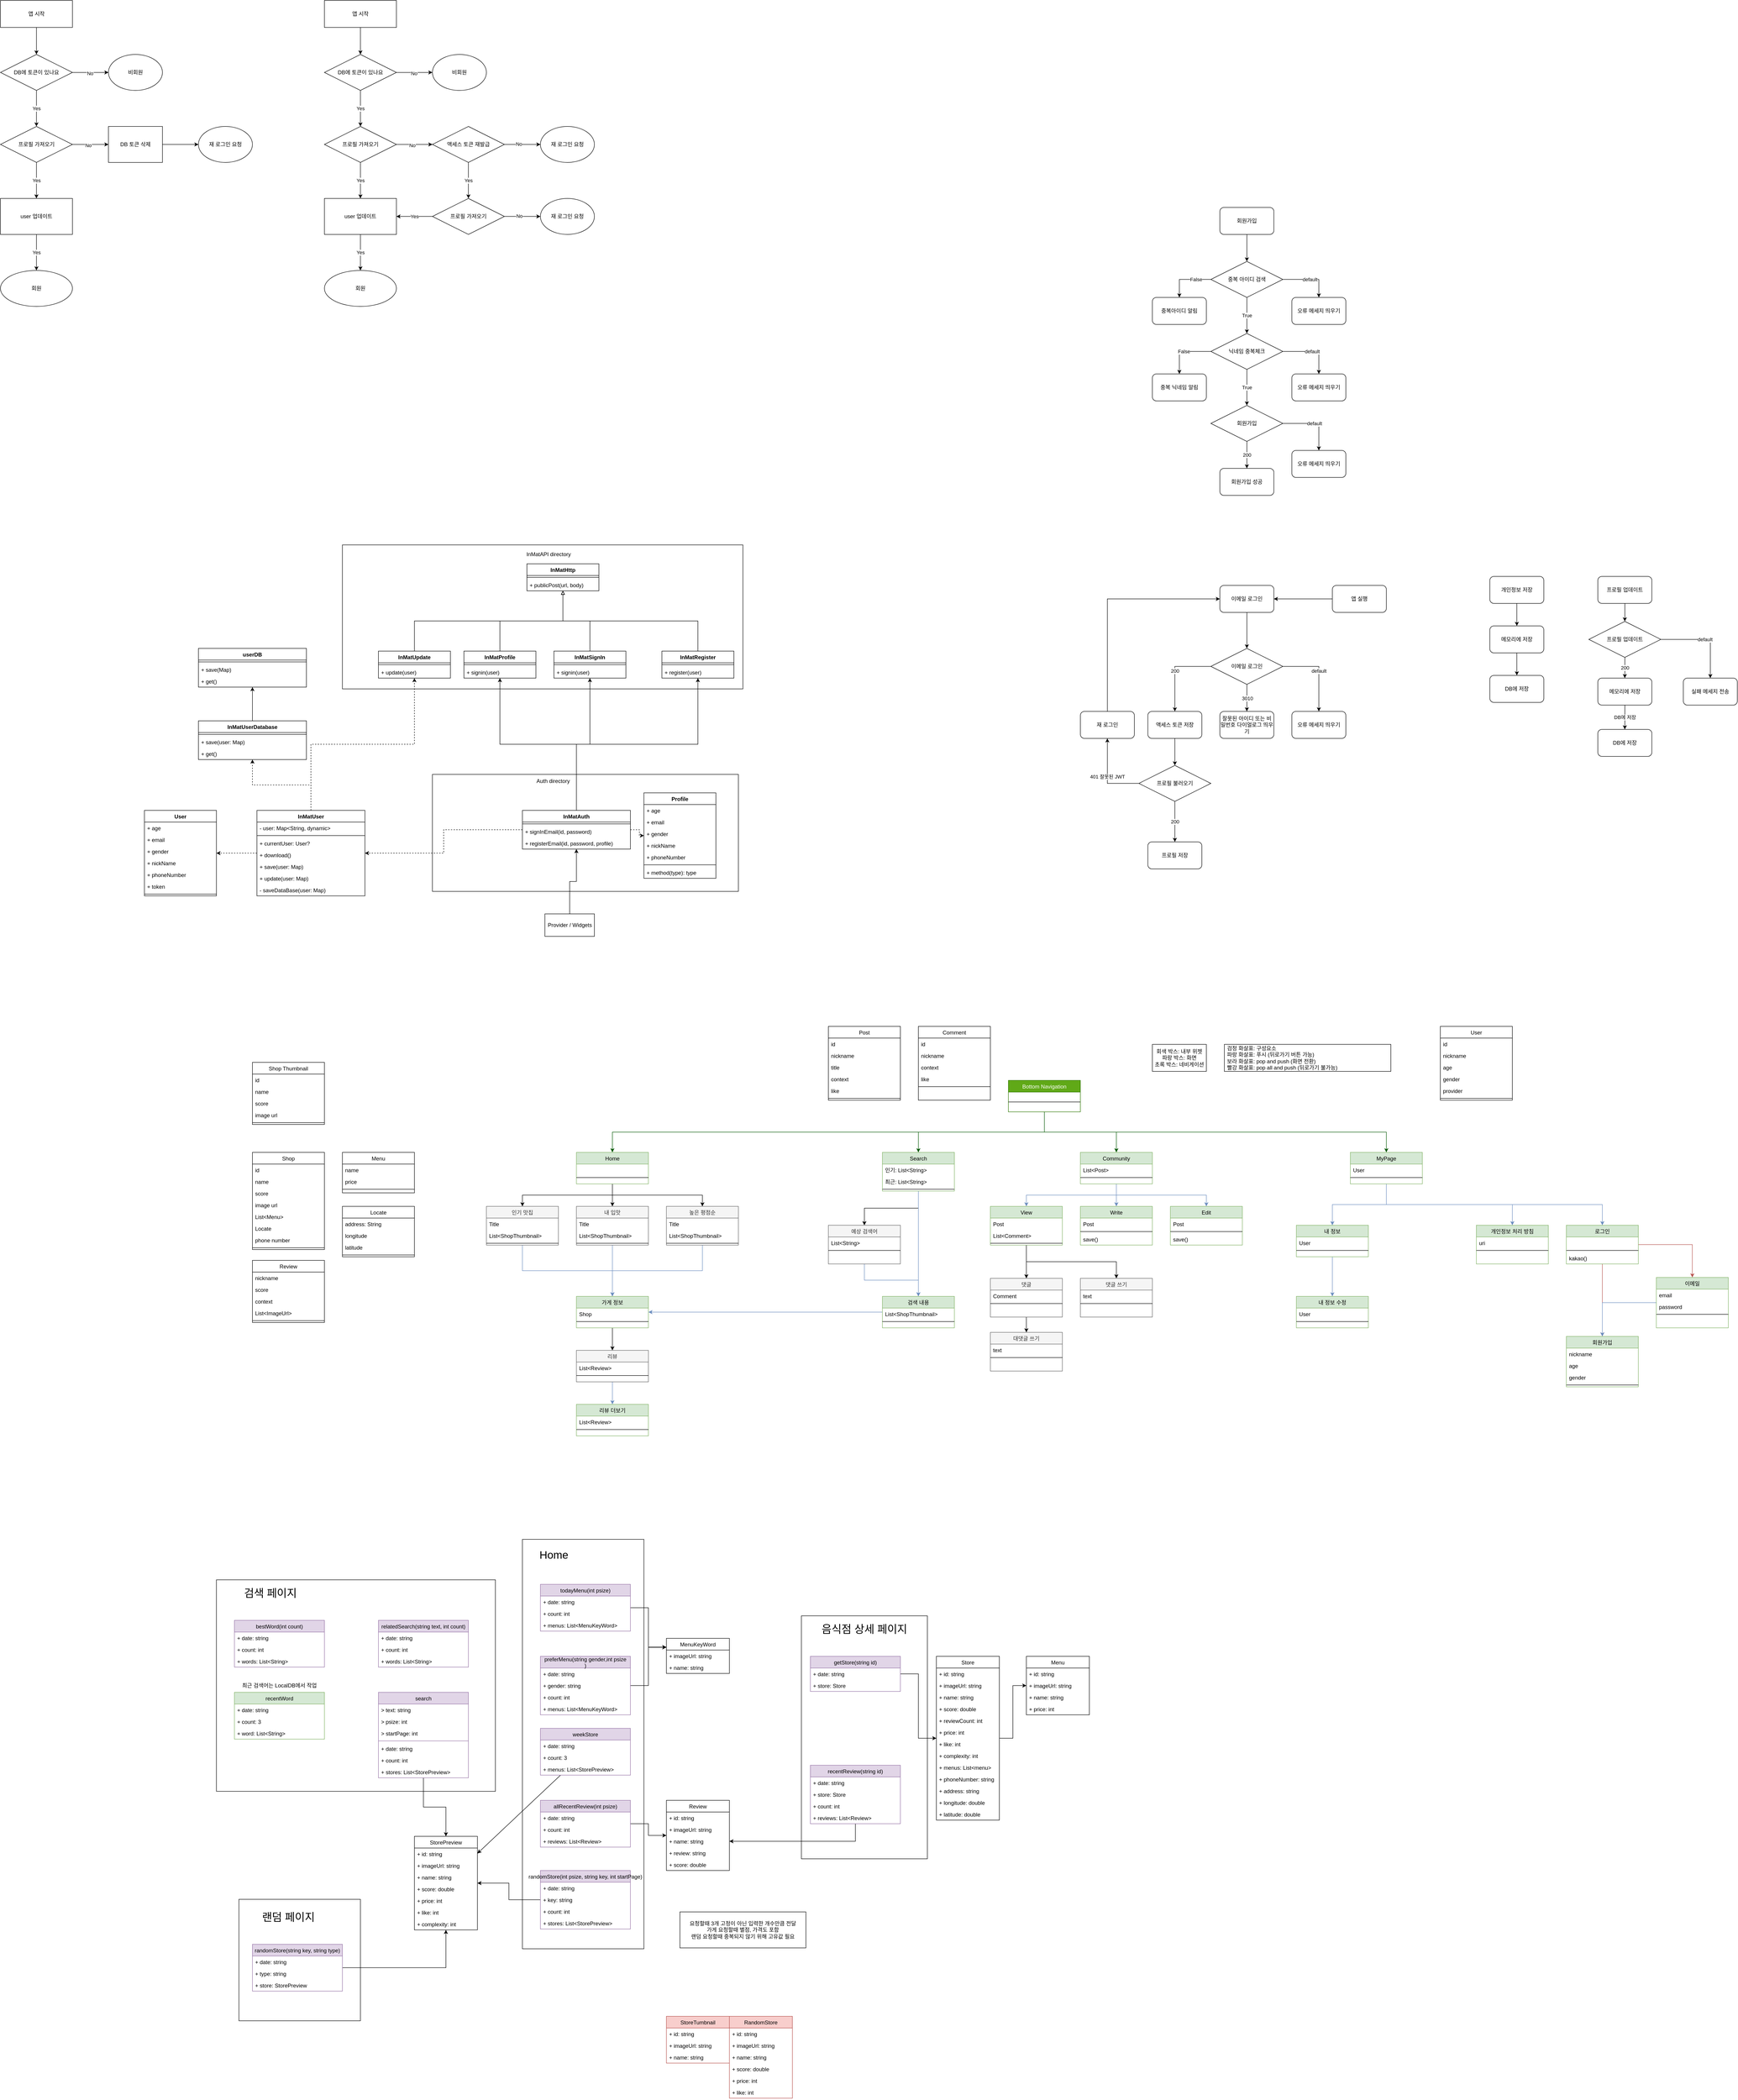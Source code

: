 <mxfile version="20.5.3" type="github">
  <diagram id="C5RBs43oDa-KdzZeNtuy" name="Page-1">
    <mxGraphModel dx="4068" dy="3094" grid="1" gridSize="10" guides="1" tooltips="1" connect="1" arrows="1" fold="1" page="1" pageScale="1" pageWidth="827" pageHeight="1169" math="0" shadow="0">
      <root>
        <mxCell id="WIyWlLk6GJQsqaUBKTNV-0" />
        <mxCell id="WIyWlLk6GJQsqaUBKTNV-1" parent="WIyWlLk6GJQsqaUBKTNV-0" />
        <mxCell id="DJn6NRDi0T4twK6gvM93-26" value="" style="rounded=0;whiteSpace=wrap;html=1;" parent="WIyWlLk6GJQsqaUBKTNV-1" vertex="1">
          <mxGeometry x="-1240" y="-590" width="890" height="320" as="geometry" />
        </mxCell>
        <mxCell id="DJn6NRDi0T4twK6gvM93-5" value="" style="rounded=0;whiteSpace=wrap;html=1;" parent="WIyWlLk6GJQsqaUBKTNV-1" vertex="1">
          <mxGeometry x="-1040" y="-80" width="680" height="260" as="geometry" />
        </mxCell>
        <mxCell id="2jENevwozuxpMB4MCUkR-156" value="" style="rounded=0;whiteSpace=wrap;html=1;fontSize=12;" parent="WIyWlLk6GJQsqaUBKTNV-1" vertex="1">
          <mxGeometry x="-220" y="1790" width="280" height="540" as="geometry" />
        </mxCell>
        <mxCell id="2jENevwozuxpMB4MCUkR-155" value="" style="rounded=0;whiteSpace=wrap;html=1;fontSize=12;" parent="WIyWlLk6GJQsqaUBKTNV-1" vertex="1">
          <mxGeometry x="-840" y="1620" width="270" height="910" as="geometry" />
        </mxCell>
        <mxCell id="2jENevwozuxpMB4MCUkR-154" value="" style="rounded=0;whiteSpace=wrap;html=1;fontSize=12;" parent="WIyWlLk6GJQsqaUBKTNV-1" vertex="1">
          <mxGeometry x="-1470" y="2420" width="270" height="270" as="geometry" />
        </mxCell>
        <mxCell id="2jENevwozuxpMB4MCUkR-153" value="" style="rounded=0;whiteSpace=wrap;html=1;fontSize=12;" parent="WIyWlLk6GJQsqaUBKTNV-1" vertex="1">
          <mxGeometry x="-1520" y="1710" width="620" height="470" as="geometry" />
        </mxCell>
        <mxCell id="91f9Jt3eOoVSnPO64EfC-25" style="edgeStyle=orthogonalEdgeStyle;rounded=0;orthogonalLoop=1;jettySize=auto;html=1;fillColor=#008a00;strokeColor=#005700;" parent="WIyWlLk6GJQsqaUBKTNV-1" source="91f9Jt3eOoVSnPO64EfC-0" target="91f9Jt3eOoVSnPO64EfC-9" edge="1">
          <mxGeometry relative="1" as="geometry" />
        </mxCell>
        <mxCell id="91f9Jt3eOoVSnPO64EfC-26" style="edgeStyle=orthogonalEdgeStyle;rounded=0;orthogonalLoop=1;jettySize=auto;html=1;fillColor=#008a00;strokeColor=#005700;exitX=0.5;exitY=1;exitDx=0;exitDy=0;" parent="WIyWlLk6GJQsqaUBKTNV-1" source="91f9Jt3eOoVSnPO64EfC-0" target="91f9Jt3eOoVSnPO64EfC-12" edge="1">
          <mxGeometry relative="1" as="geometry" />
        </mxCell>
        <mxCell id="91f9Jt3eOoVSnPO64EfC-27" style="edgeStyle=orthogonalEdgeStyle;rounded=0;orthogonalLoop=1;jettySize=auto;html=1;exitX=0.5;exitY=1;exitDx=0;exitDy=0;fillColor=#008a00;strokeColor=#005700;" parent="WIyWlLk6GJQsqaUBKTNV-1" source="91f9Jt3eOoVSnPO64EfC-0" target="91f9Jt3eOoVSnPO64EfC-18" edge="1">
          <mxGeometry relative="1" as="geometry" />
        </mxCell>
        <mxCell id="91f9Jt3eOoVSnPO64EfC-29" style="edgeStyle=orthogonalEdgeStyle;rounded=0;orthogonalLoop=1;jettySize=auto;html=1;exitX=0.5;exitY=1;exitDx=0;exitDy=0;fillColor=#008a00;strokeColor=#005700;" parent="WIyWlLk6GJQsqaUBKTNV-1" source="91f9Jt3eOoVSnPO64EfC-0" target="91f9Jt3eOoVSnPO64EfC-15" edge="1">
          <mxGeometry relative="1" as="geometry" />
        </mxCell>
        <mxCell id="91f9Jt3eOoVSnPO64EfC-0" value="Bottom Navigation" style="swimlane;fontStyle=0;align=center;verticalAlign=top;childLayout=stackLayout;horizontal=1;startSize=26;horizontalStack=0;resizeParent=1;resizeLast=0;collapsible=1;marginBottom=0;rounded=0;shadow=0;strokeWidth=1;fillColor=#60a917;strokeColor=#2D7600;fontColor=#ffffff;" parent="WIyWlLk6GJQsqaUBKTNV-1" vertex="1">
          <mxGeometry x="240" y="600" width="160" height="70" as="geometry">
            <mxRectangle x="340" y="380" width="170" height="26" as="alternateBounds" />
          </mxGeometry>
        </mxCell>
        <mxCell id="91f9Jt3eOoVSnPO64EfC-2" value="" style="line;html=1;strokeWidth=1;align=left;verticalAlign=middle;spacingTop=-1;spacingLeft=3;spacingRight=3;rotatable=0;labelPosition=right;points=[];portConstraint=eastwest;" parent="91f9Jt3eOoVSnPO64EfC-0" vertex="1">
          <mxGeometry y="26" width="160" height="44" as="geometry" />
        </mxCell>
        <mxCell id="91f9Jt3eOoVSnPO64EfC-131" style="edgeStyle=orthogonalEdgeStyle;rounded=0;orthogonalLoop=1;jettySize=auto;html=1;exitX=0.5;exitY=1;exitDx=0;exitDy=0;fillColor=#dae8fc;strokeColor=#6c8ebf;" parent="WIyWlLk6GJQsqaUBKTNV-1" source="91f9Jt3eOoVSnPO64EfC-9" target="91f9Jt3eOoVSnPO64EfC-128" edge="1">
          <mxGeometry relative="1" as="geometry" />
        </mxCell>
        <mxCell id="91f9Jt3eOoVSnPO64EfC-132" style="edgeStyle=orthogonalEdgeStyle;rounded=0;orthogonalLoop=1;jettySize=auto;html=1;fillColor=#dae8fc;strokeColor=#6c8ebf;" parent="WIyWlLk6GJQsqaUBKTNV-1" source="91f9Jt3eOoVSnPO64EfC-9" target="91f9Jt3eOoVSnPO64EfC-122" edge="1">
          <mxGeometry relative="1" as="geometry" />
        </mxCell>
        <mxCell id="91f9Jt3eOoVSnPO64EfC-133" style="edgeStyle=orthogonalEdgeStyle;rounded=0;orthogonalLoop=1;jettySize=auto;html=1;exitX=0.5;exitY=1;exitDx=0;exitDy=0;fillColor=#dae8fc;strokeColor=#6c8ebf;" parent="WIyWlLk6GJQsqaUBKTNV-1" source="91f9Jt3eOoVSnPO64EfC-9" target="91f9Jt3eOoVSnPO64EfC-125" edge="1">
          <mxGeometry relative="1" as="geometry" />
        </mxCell>
        <mxCell id="91f9Jt3eOoVSnPO64EfC-9" value="Community" style="swimlane;fontStyle=0;align=center;verticalAlign=top;childLayout=stackLayout;horizontal=1;startSize=26;horizontalStack=0;resizeParent=1;resizeLast=0;collapsible=1;marginBottom=0;rounded=0;shadow=0;strokeWidth=1;fillColor=#d5e8d4;strokeColor=#82b366;" parent="WIyWlLk6GJQsqaUBKTNV-1" vertex="1">
          <mxGeometry x="400" y="760" width="160" height="70" as="geometry">
            <mxRectangle x="340" y="380" width="170" height="26" as="alternateBounds" />
          </mxGeometry>
        </mxCell>
        <mxCell id="91f9Jt3eOoVSnPO64EfC-10" value="List&lt;Post&gt;" style="text;align=left;verticalAlign=top;spacingLeft=4;spacingRight=4;overflow=hidden;rotatable=0;points=[[0,0.5],[1,0.5]];portConstraint=eastwest;" parent="91f9Jt3eOoVSnPO64EfC-9" vertex="1">
          <mxGeometry y="26" width="160" height="26" as="geometry" />
        </mxCell>
        <mxCell id="91f9Jt3eOoVSnPO64EfC-11" value="" style="line;html=1;strokeWidth=1;align=left;verticalAlign=middle;spacingTop=-1;spacingLeft=3;spacingRight=3;rotatable=0;labelPosition=right;points=[];portConstraint=eastwest;" parent="91f9Jt3eOoVSnPO64EfC-9" vertex="1">
          <mxGeometry y="52" width="160" height="8" as="geometry" />
        </mxCell>
        <mxCell id="91f9Jt3eOoVSnPO64EfC-211" style="edgeStyle=orthogonalEdgeStyle;rounded=0;orthogonalLoop=1;jettySize=auto;html=1;" parent="WIyWlLk6GJQsqaUBKTNV-1" source="91f9Jt3eOoVSnPO64EfC-12" target="91f9Jt3eOoVSnPO64EfC-206" edge="1">
          <mxGeometry relative="1" as="geometry" />
        </mxCell>
        <mxCell id="91f9Jt3eOoVSnPO64EfC-224" style="edgeStyle=orthogonalEdgeStyle;rounded=0;orthogonalLoop=1;jettySize=auto;html=1;fillColor=#dae8fc;strokeColor=#6c8ebf;" parent="WIyWlLk6GJQsqaUBKTNV-1" source="91f9Jt3eOoVSnPO64EfC-12" target="91f9Jt3eOoVSnPO64EfC-213" edge="1">
          <mxGeometry relative="1" as="geometry" />
        </mxCell>
        <mxCell id="91f9Jt3eOoVSnPO64EfC-12" value="Search" style="swimlane;fontStyle=0;align=center;verticalAlign=top;childLayout=stackLayout;horizontal=1;startSize=26;horizontalStack=0;resizeParent=1;resizeLast=0;collapsible=1;marginBottom=0;rounded=0;shadow=0;strokeWidth=1;fillColor=#d5e8d4;strokeColor=#82b366;" parent="WIyWlLk6GJQsqaUBKTNV-1" vertex="1">
          <mxGeometry x="-40" y="760" width="160" height="86" as="geometry">
            <mxRectangle x="340" y="380" width="170" height="26" as="alternateBounds" />
          </mxGeometry>
        </mxCell>
        <mxCell id="91f9Jt3eOoVSnPO64EfC-13" value="인기: List&lt;String&gt;" style="text;align=left;verticalAlign=top;spacingLeft=4;spacingRight=4;overflow=hidden;rotatable=0;points=[[0,0.5],[1,0.5]];portConstraint=eastwest;" parent="91f9Jt3eOoVSnPO64EfC-12" vertex="1">
          <mxGeometry y="26" width="160" height="26" as="geometry" />
        </mxCell>
        <mxCell id="91f9Jt3eOoVSnPO64EfC-210" value="최근: List&lt;String&gt;" style="text;align=left;verticalAlign=top;spacingLeft=4;spacingRight=4;overflow=hidden;rotatable=0;points=[[0,0.5],[1,0.5]];portConstraint=eastwest;" parent="91f9Jt3eOoVSnPO64EfC-12" vertex="1">
          <mxGeometry y="52" width="160" height="26" as="geometry" />
        </mxCell>
        <mxCell id="91f9Jt3eOoVSnPO64EfC-14" value="" style="line;html=1;strokeWidth=1;align=left;verticalAlign=middle;spacingTop=-1;spacingLeft=3;spacingRight=3;rotatable=0;labelPosition=right;points=[];portConstraint=eastwest;" parent="91f9Jt3eOoVSnPO64EfC-12" vertex="1">
          <mxGeometry y="78" width="160" height="8" as="geometry" />
        </mxCell>
        <mxCell id="91f9Jt3eOoVSnPO64EfC-168" style="edgeStyle=orthogonalEdgeStyle;rounded=0;orthogonalLoop=1;jettySize=auto;html=1;fillColor=#dae8fc;strokeColor=#6c8ebf;" parent="WIyWlLk6GJQsqaUBKTNV-1" source="91f9Jt3eOoVSnPO64EfC-15" target="91f9Jt3eOoVSnPO64EfC-162" edge="1">
          <mxGeometry relative="1" as="geometry" />
        </mxCell>
        <mxCell id="91f9Jt3eOoVSnPO64EfC-177" style="edgeStyle=orthogonalEdgeStyle;rounded=0;orthogonalLoop=1;jettySize=auto;html=1;fillColor=#dae8fc;strokeColor=#6c8ebf;exitX=0.5;exitY=1;exitDx=0;exitDy=0;" parent="WIyWlLk6GJQsqaUBKTNV-1" source="91f9Jt3eOoVSnPO64EfC-15" target="91f9Jt3eOoVSnPO64EfC-170" edge="1">
          <mxGeometry relative="1" as="geometry" />
        </mxCell>
        <mxCell id="91f9Jt3eOoVSnPO64EfC-178" style="edgeStyle=orthogonalEdgeStyle;rounded=0;orthogonalLoop=1;jettySize=auto;html=1;fillColor=#dae8fc;strokeColor=#6c8ebf;exitX=0.5;exitY=1;exitDx=0;exitDy=0;" parent="WIyWlLk6GJQsqaUBKTNV-1" source="91f9Jt3eOoVSnPO64EfC-15" target="91f9Jt3eOoVSnPO64EfC-174" edge="1">
          <mxGeometry relative="1" as="geometry" />
        </mxCell>
        <mxCell id="91f9Jt3eOoVSnPO64EfC-15" value="MyPage" style="swimlane;fontStyle=0;align=center;verticalAlign=top;childLayout=stackLayout;horizontal=1;startSize=26;horizontalStack=0;resizeParent=1;resizeLast=0;collapsible=1;marginBottom=0;rounded=0;shadow=0;strokeWidth=1;fillColor=#d5e8d4;strokeColor=#82b366;" parent="WIyWlLk6GJQsqaUBKTNV-1" vertex="1">
          <mxGeometry x="1000" y="760" width="160" height="70" as="geometry">
            <mxRectangle x="340" y="380" width="170" height="26" as="alternateBounds" />
          </mxGeometry>
        </mxCell>
        <mxCell id="91f9Jt3eOoVSnPO64EfC-16" value="User" style="text;align=left;verticalAlign=top;spacingLeft=4;spacingRight=4;overflow=hidden;rotatable=0;points=[[0,0.5],[1,0.5]];portConstraint=eastwest;" parent="91f9Jt3eOoVSnPO64EfC-15" vertex="1">
          <mxGeometry y="26" width="160" height="26" as="geometry" />
        </mxCell>
        <mxCell id="91f9Jt3eOoVSnPO64EfC-17" value="" style="line;html=1;strokeWidth=1;align=left;verticalAlign=middle;spacingTop=-1;spacingLeft=3;spacingRight=3;rotatable=0;labelPosition=right;points=[];portConstraint=eastwest;" parent="91f9Jt3eOoVSnPO64EfC-15" vertex="1">
          <mxGeometry y="52" width="160" height="8" as="geometry" />
        </mxCell>
        <mxCell id="91f9Jt3eOoVSnPO64EfC-52" style="edgeStyle=orthogonalEdgeStyle;rounded=0;orthogonalLoop=1;jettySize=auto;html=1;exitX=0.5;exitY=1;exitDx=0;exitDy=0;" parent="WIyWlLk6GJQsqaUBKTNV-1" source="91f9Jt3eOoVSnPO64EfC-18" target="91f9Jt3eOoVSnPO64EfC-40" edge="1">
          <mxGeometry relative="1" as="geometry" />
        </mxCell>
        <mxCell id="91f9Jt3eOoVSnPO64EfC-53" style="edgeStyle=orthogonalEdgeStyle;rounded=0;orthogonalLoop=1;jettySize=auto;html=1;" parent="WIyWlLk6GJQsqaUBKTNV-1" source="91f9Jt3eOoVSnPO64EfC-18" target="91f9Jt3eOoVSnPO64EfC-44" edge="1">
          <mxGeometry relative="1" as="geometry" />
        </mxCell>
        <mxCell id="91f9Jt3eOoVSnPO64EfC-54" style="edgeStyle=orthogonalEdgeStyle;rounded=0;orthogonalLoop=1;jettySize=auto;html=1;exitX=0.5;exitY=1;exitDx=0;exitDy=0;" parent="WIyWlLk6GJQsqaUBKTNV-1" source="91f9Jt3eOoVSnPO64EfC-18" target="91f9Jt3eOoVSnPO64EfC-48" edge="1">
          <mxGeometry relative="1" as="geometry" />
        </mxCell>
        <mxCell id="91f9Jt3eOoVSnPO64EfC-18" value="Home" style="swimlane;fontStyle=0;align=center;verticalAlign=top;childLayout=stackLayout;horizontal=1;startSize=26;horizontalStack=0;resizeParent=1;resizeLast=0;collapsible=1;marginBottom=0;rounded=0;shadow=0;strokeWidth=1;fillColor=#d5e8d4;strokeColor=#82b366;" parent="WIyWlLk6GJQsqaUBKTNV-1" vertex="1">
          <mxGeometry x="-720" y="760" width="160" height="70" as="geometry">
            <mxRectangle x="340" y="380" width="170" height="26" as="alternateBounds" />
          </mxGeometry>
        </mxCell>
        <mxCell id="91f9Jt3eOoVSnPO64EfC-19" value=" " style="text;align=left;verticalAlign=top;spacingLeft=4;spacingRight=4;overflow=hidden;rotatable=0;points=[[0,0.5],[1,0.5]];portConstraint=eastwest;" parent="91f9Jt3eOoVSnPO64EfC-18" vertex="1">
          <mxGeometry y="26" width="160" height="26" as="geometry" />
        </mxCell>
        <mxCell id="91f9Jt3eOoVSnPO64EfC-20" value="" style="line;html=1;strokeWidth=1;align=left;verticalAlign=middle;spacingTop=-1;spacingLeft=3;spacingRight=3;rotatable=0;labelPosition=right;points=[];portConstraint=eastwest;" parent="91f9Jt3eOoVSnPO64EfC-18" vertex="1">
          <mxGeometry y="52" width="160" height="8" as="geometry" />
        </mxCell>
        <mxCell id="91f9Jt3eOoVSnPO64EfC-32" value="회색 박스: 내부 위젯&lt;br&gt;파랑 박스: 화면&lt;br&gt;초록 박스: 네비게이션" style="rounded=0;whiteSpace=wrap;html=1;" parent="WIyWlLk6GJQsqaUBKTNV-1" vertex="1">
          <mxGeometry x="560" y="520" width="120" height="60" as="geometry" />
        </mxCell>
        <mxCell id="91f9Jt3eOoVSnPO64EfC-33" value="검정 화살표: 구성요소&lt;br&gt;파랑 화살표: 푸시 (뒤로가기 버튼 가능)&lt;br&gt;보라&amp;nbsp;화살표: pop and push (화면 전환)&lt;br&gt;빨강 화살표: pop all and push (뒤로가기 불가능)" style="rounded=0;whiteSpace=wrap;html=1;align=left;spacing=6;" parent="WIyWlLk6GJQsqaUBKTNV-1" vertex="1">
          <mxGeometry x="720" y="520" width="370" height="60" as="geometry" />
        </mxCell>
        <mxCell id="91f9Jt3eOoVSnPO64EfC-34" value="Shop Thumbnail" style="swimlane;fontStyle=0;align=center;verticalAlign=top;childLayout=stackLayout;horizontal=1;startSize=26;horizontalStack=0;resizeParent=1;resizeLast=0;collapsible=1;marginBottom=0;rounded=0;shadow=0;strokeWidth=1;" parent="WIyWlLk6GJQsqaUBKTNV-1" vertex="1">
          <mxGeometry x="-1440" y="560" width="160" height="138" as="geometry">
            <mxRectangle x="340" y="380" width="170" height="26" as="alternateBounds" />
          </mxGeometry>
        </mxCell>
        <mxCell id="91f9Jt3eOoVSnPO64EfC-35" value="id" style="text;align=left;verticalAlign=top;spacingLeft=4;spacingRight=4;overflow=hidden;rotatable=0;points=[[0,0.5],[1,0.5]];portConstraint=eastwest;" parent="91f9Jt3eOoVSnPO64EfC-34" vertex="1">
          <mxGeometry y="26" width="160" height="26" as="geometry" />
        </mxCell>
        <mxCell id="91f9Jt3eOoVSnPO64EfC-37" value="name" style="text;align=left;verticalAlign=top;spacingLeft=4;spacingRight=4;overflow=hidden;rotatable=0;points=[[0,0.5],[1,0.5]];portConstraint=eastwest;" parent="91f9Jt3eOoVSnPO64EfC-34" vertex="1">
          <mxGeometry y="52" width="160" height="26" as="geometry" />
        </mxCell>
        <mxCell id="91f9Jt3eOoVSnPO64EfC-38" value="score" style="text;align=left;verticalAlign=top;spacingLeft=4;spacingRight=4;overflow=hidden;rotatable=0;points=[[0,0.5],[1,0.5]];portConstraint=eastwest;" parent="91f9Jt3eOoVSnPO64EfC-34" vertex="1">
          <mxGeometry y="78" width="160" height="26" as="geometry" />
        </mxCell>
        <mxCell id="91f9Jt3eOoVSnPO64EfC-39" value="image url" style="text;align=left;verticalAlign=top;spacingLeft=4;spacingRight=4;overflow=hidden;rotatable=0;points=[[0,0.5],[1,0.5]];portConstraint=eastwest;" parent="91f9Jt3eOoVSnPO64EfC-34" vertex="1">
          <mxGeometry y="104" width="160" height="26" as="geometry" />
        </mxCell>
        <mxCell id="91f9Jt3eOoVSnPO64EfC-36" value="" style="line;html=1;strokeWidth=1;align=left;verticalAlign=middle;spacingTop=-1;spacingLeft=3;spacingRight=3;rotatable=0;labelPosition=right;points=[];portConstraint=eastwest;" parent="91f9Jt3eOoVSnPO64EfC-34" vertex="1">
          <mxGeometry y="130" width="160" height="8" as="geometry" />
        </mxCell>
        <mxCell id="91f9Jt3eOoVSnPO64EfC-70" style="edgeStyle=orthogonalEdgeStyle;rounded=0;orthogonalLoop=1;jettySize=auto;html=1;exitX=0.5;exitY=1;exitDx=0;exitDy=0;fillColor=#dae8fc;strokeColor=#6c8ebf;" parent="WIyWlLk6GJQsqaUBKTNV-1" source="91f9Jt3eOoVSnPO64EfC-40" target="91f9Jt3eOoVSnPO64EfC-67" edge="1">
          <mxGeometry relative="1" as="geometry" />
        </mxCell>
        <mxCell id="91f9Jt3eOoVSnPO64EfC-40" value="인기 맛집" style="swimlane;fontStyle=0;align=center;verticalAlign=top;childLayout=stackLayout;horizontal=1;startSize=26;horizontalStack=0;resizeParent=1;resizeLast=0;collapsible=1;marginBottom=0;rounded=0;shadow=0;strokeWidth=1;fillColor=#f5f5f5;fontColor=#333333;strokeColor=#666666;" parent="WIyWlLk6GJQsqaUBKTNV-1" vertex="1">
          <mxGeometry x="-920" y="880" width="160" height="86" as="geometry">
            <mxRectangle x="340" y="380" width="170" height="26" as="alternateBounds" />
          </mxGeometry>
        </mxCell>
        <mxCell id="91f9Jt3eOoVSnPO64EfC-41" value="Title" style="text;align=left;verticalAlign=top;spacingLeft=4;spacingRight=4;overflow=hidden;rotatable=0;points=[[0,0.5],[1,0.5]];portConstraint=eastwest;" parent="91f9Jt3eOoVSnPO64EfC-40" vertex="1">
          <mxGeometry y="26" width="160" height="26" as="geometry" />
        </mxCell>
        <mxCell id="91f9Jt3eOoVSnPO64EfC-43" value="List&lt;ShopThumbnail&gt;" style="text;align=left;verticalAlign=top;spacingLeft=4;spacingRight=4;overflow=hidden;rotatable=0;points=[[0,0.5],[1,0.5]];portConstraint=eastwest;" parent="91f9Jt3eOoVSnPO64EfC-40" vertex="1">
          <mxGeometry y="52" width="160" height="26" as="geometry" />
        </mxCell>
        <mxCell id="91f9Jt3eOoVSnPO64EfC-42" value="" style="line;html=1;strokeWidth=1;align=left;verticalAlign=middle;spacingTop=-1;spacingLeft=3;spacingRight=3;rotatable=0;labelPosition=right;points=[];portConstraint=eastwest;" parent="91f9Jt3eOoVSnPO64EfC-40" vertex="1">
          <mxGeometry y="78" width="160" height="8" as="geometry" />
        </mxCell>
        <mxCell id="91f9Jt3eOoVSnPO64EfC-71" style="edgeStyle=orthogonalEdgeStyle;rounded=0;orthogonalLoop=1;jettySize=auto;html=1;fillColor=#dae8fc;strokeColor=#6c8ebf;" parent="WIyWlLk6GJQsqaUBKTNV-1" source="91f9Jt3eOoVSnPO64EfC-44" target="91f9Jt3eOoVSnPO64EfC-67" edge="1">
          <mxGeometry relative="1" as="geometry" />
        </mxCell>
        <mxCell id="91f9Jt3eOoVSnPO64EfC-44" value="내 입맛" style="swimlane;fontStyle=0;align=center;verticalAlign=top;childLayout=stackLayout;horizontal=1;startSize=26;horizontalStack=0;resizeParent=1;resizeLast=0;collapsible=1;marginBottom=0;rounded=0;shadow=0;strokeWidth=1;fillColor=#f5f5f5;fontColor=#333333;strokeColor=#666666;" parent="WIyWlLk6GJQsqaUBKTNV-1" vertex="1">
          <mxGeometry x="-720" y="880" width="160" height="86" as="geometry">
            <mxRectangle x="340" y="380" width="170" height="26" as="alternateBounds" />
          </mxGeometry>
        </mxCell>
        <mxCell id="91f9Jt3eOoVSnPO64EfC-45" value="Title" style="text;align=left;verticalAlign=top;spacingLeft=4;spacingRight=4;overflow=hidden;rotatable=0;points=[[0,0.5],[1,0.5]];portConstraint=eastwest;" parent="91f9Jt3eOoVSnPO64EfC-44" vertex="1">
          <mxGeometry y="26" width="160" height="26" as="geometry" />
        </mxCell>
        <mxCell id="91f9Jt3eOoVSnPO64EfC-46" value="List&lt;ShopThumbnail&gt;" style="text;align=left;verticalAlign=top;spacingLeft=4;spacingRight=4;overflow=hidden;rotatable=0;points=[[0,0.5],[1,0.5]];portConstraint=eastwest;" parent="91f9Jt3eOoVSnPO64EfC-44" vertex="1">
          <mxGeometry y="52" width="160" height="26" as="geometry" />
        </mxCell>
        <mxCell id="91f9Jt3eOoVSnPO64EfC-47" value="" style="line;html=1;strokeWidth=1;align=left;verticalAlign=middle;spacingTop=-1;spacingLeft=3;spacingRight=3;rotatable=0;labelPosition=right;points=[];portConstraint=eastwest;" parent="91f9Jt3eOoVSnPO64EfC-44" vertex="1">
          <mxGeometry y="78" width="160" height="8" as="geometry" />
        </mxCell>
        <mxCell id="91f9Jt3eOoVSnPO64EfC-72" style="edgeStyle=orthogonalEdgeStyle;rounded=0;orthogonalLoop=1;jettySize=auto;html=1;exitX=0.5;exitY=1;exitDx=0;exitDy=0;fillColor=#dae8fc;strokeColor=#6c8ebf;" parent="WIyWlLk6GJQsqaUBKTNV-1" source="91f9Jt3eOoVSnPO64EfC-48" target="91f9Jt3eOoVSnPO64EfC-67" edge="1">
          <mxGeometry relative="1" as="geometry" />
        </mxCell>
        <mxCell id="91f9Jt3eOoVSnPO64EfC-48" value="높은 평점순" style="swimlane;fontStyle=0;align=center;verticalAlign=top;childLayout=stackLayout;horizontal=1;startSize=26;horizontalStack=0;resizeParent=1;resizeLast=0;collapsible=1;marginBottom=0;rounded=0;shadow=0;strokeWidth=1;fillColor=#f5f5f5;fontColor=#333333;strokeColor=#666666;" parent="WIyWlLk6GJQsqaUBKTNV-1" vertex="1">
          <mxGeometry x="-520" y="880" width="160" height="86" as="geometry">
            <mxRectangle x="340" y="380" width="170" height="26" as="alternateBounds" />
          </mxGeometry>
        </mxCell>
        <mxCell id="91f9Jt3eOoVSnPO64EfC-49" value="Title" style="text;align=left;verticalAlign=top;spacingLeft=4;spacingRight=4;overflow=hidden;rotatable=0;points=[[0,0.5],[1,0.5]];portConstraint=eastwest;" parent="91f9Jt3eOoVSnPO64EfC-48" vertex="1">
          <mxGeometry y="26" width="160" height="26" as="geometry" />
        </mxCell>
        <mxCell id="91f9Jt3eOoVSnPO64EfC-50" value="List&lt;ShopThumbnail&gt;" style="text;align=left;verticalAlign=top;spacingLeft=4;spacingRight=4;overflow=hidden;rotatable=0;points=[[0,0.5],[1,0.5]];portConstraint=eastwest;" parent="91f9Jt3eOoVSnPO64EfC-48" vertex="1">
          <mxGeometry y="52" width="160" height="26" as="geometry" />
        </mxCell>
        <mxCell id="91f9Jt3eOoVSnPO64EfC-51" value="" style="line;html=1;strokeWidth=1;align=left;verticalAlign=middle;spacingTop=-1;spacingLeft=3;spacingRight=3;rotatable=0;labelPosition=right;points=[];portConstraint=eastwest;" parent="91f9Jt3eOoVSnPO64EfC-48" vertex="1">
          <mxGeometry y="78" width="160" height="8" as="geometry" />
        </mxCell>
        <mxCell id="91f9Jt3eOoVSnPO64EfC-59" value="Post" style="swimlane;fontStyle=0;align=center;verticalAlign=top;childLayout=stackLayout;horizontal=1;startSize=26;horizontalStack=0;resizeParent=1;resizeLast=0;collapsible=1;marginBottom=0;rounded=0;shadow=0;strokeWidth=1;" parent="WIyWlLk6GJQsqaUBKTNV-1" vertex="1">
          <mxGeometry x="-160" y="480" width="160" height="164" as="geometry">
            <mxRectangle x="340" y="380" width="170" height="26" as="alternateBounds" />
          </mxGeometry>
        </mxCell>
        <mxCell id="91f9Jt3eOoVSnPO64EfC-60" value="id" style="text;align=left;verticalAlign=top;spacingLeft=4;spacingRight=4;overflow=hidden;rotatable=0;points=[[0,0.5],[1,0.5]];portConstraint=eastwest;" parent="91f9Jt3eOoVSnPO64EfC-59" vertex="1">
          <mxGeometry y="26" width="160" height="26" as="geometry" />
        </mxCell>
        <mxCell id="91f9Jt3eOoVSnPO64EfC-61" value="nickname" style="text;align=left;verticalAlign=top;spacingLeft=4;spacingRight=4;overflow=hidden;rotatable=0;points=[[0,0.5],[1,0.5]];portConstraint=eastwest;" parent="91f9Jt3eOoVSnPO64EfC-59" vertex="1">
          <mxGeometry y="52" width="160" height="26" as="geometry" />
        </mxCell>
        <mxCell id="91f9Jt3eOoVSnPO64EfC-62" value="title" style="text;align=left;verticalAlign=top;spacingLeft=4;spacingRight=4;overflow=hidden;rotatable=0;points=[[0,0.5],[1,0.5]];portConstraint=eastwest;" parent="91f9Jt3eOoVSnPO64EfC-59" vertex="1">
          <mxGeometry y="78" width="160" height="26" as="geometry" />
        </mxCell>
        <mxCell id="91f9Jt3eOoVSnPO64EfC-63" value="context" style="text;align=left;verticalAlign=top;spacingLeft=4;spacingRight=4;overflow=hidden;rotatable=0;points=[[0,0.5],[1,0.5]];portConstraint=eastwest;" parent="91f9Jt3eOoVSnPO64EfC-59" vertex="1">
          <mxGeometry y="104" width="160" height="26" as="geometry" />
        </mxCell>
        <mxCell id="91f9Jt3eOoVSnPO64EfC-65" value="like" style="text;align=left;verticalAlign=top;spacingLeft=4;spacingRight=4;overflow=hidden;rotatable=0;points=[[0,0.5],[1,0.5]];portConstraint=eastwest;" parent="91f9Jt3eOoVSnPO64EfC-59" vertex="1">
          <mxGeometry y="130" width="160" height="26" as="geometry" />
        </mxCell>
        <mxCell id="91f9Jt3eOoVSnPO64EfC-64" value="" style="line;html=1;strokeWidth=1;align=left;verticalAlign=middle;spacingTop=-1;spacingLeft=3;spacingRight=3;rotatable=0;labelPosition=right;points=[];portConstraint=eastwest;" parent="91f9Jt3eOoVSnPO64EfC-59" vertex="1">
          <mxGeometry y="156" width="160" height="8" as="geometry" />
        </mxCell>
        <mxCell id="91f9Jt3eOoVSnPO64EfC-121" style="edgeStyle=orthogonalEdgeStyle;rounded=0;orthogonalLoop=1;jettySize=auto;html=1;" parent="WIyWlLk6GJQsqaUBKTNV-1" source="91f9Jt3eOoVSnPO64EfC-67" target="91f9Jt3eOoVSnPO64EfC-117" edge="1">
          <mxGeometry relative="1" as="geometry" />
        </mxCell>
        <mxCell id="91f9Jt3eOoVSnPO64EfC-67" value="가게 정보" style="swimlane;fontStyle=0;align=center;verticalAlign=top;childLayout=stackLayout;horizontal=1;startSize=26;horizontalStack=0;resizeParent=1;resizeLast=0;collapsible=1;marginBottom=0;rounded=0;shadow=0;strokeWidth=1;fillColor=#d5e8d4;strokeColor=#82b366;" parent="WIyWlLk6GJQsqaUBKTNV-1" vertex="1">
          <mxGeometry x="-720" y="1080" width="160" height="70" as="geometry">
            <mxRectangle x="340" y="380" width="170" height="26" as="alternateBounds" />
          </mxGeometry>
        </mxCell>
        <mxCell id="91f9Jt3eOoVSnPO64EfC-68" value="Shop" style="text;align=left;verticalAlign=top;spacingLeft=4;spacingRight=4;overflow=hidden;rotatable=0;points=[[0,0.5],[1,0.5]];portConstraint=eastwest;" parent="91f9Jt3eOoVSnPO64EfC-67" vertex="1">
          <mxGeometry y="26" width="160" height="26" as="geometry" />
        </mxCell>
        <mxCell id="91f9Jt3eOoVSnPO64EfC-69" value="" style="line;html=1;strokeWidth=1;align=left;verticalAlign=middle;spacingTop=-1;spacingLeft=3;spacingRight=3;rotatable=0;labelPosition=right;points=[];portConstraint=eastwest;" parent="91f9Jt3eOoVSnPO64EfC-67" vertex="1">
          <mxGeometry y="52" width="160" height="8" as="geometry" />
        </mxCell>
        <mxCell id="91f9Jt3eOoVSnPO64EfC-74" value="Shop" style="swimlane;fontStyle=0;align=center;verticalAlign=top;childLayout=stackLayout;horizontal=1;startSize=26;horizontalStack=0;resizeParent=1;resizeLast=0;collapsible=1;marginBottom=0;rounded=0;shadow=0;strokeWidth=1;" parent="WIyWlLk6GJQsqaUBKTNV-1" vertex="1">
          <mxGeometry x="-1440" y="760" width="160" height="216" as="geometry">
            <mxRectangle x="340" y="380" width="170" height="26" as="alternateBounds" />
          </mxGeometry>
        </mxCell>
        <mxCell id="91f9Jt3eOoVSnPO64EfC-75" value="id" style="text;align=left;verticalAlign=top;spacingLeft=4;spacingRight=4;overflow=hidden;rotatable=0;points=[[0,0.5],[1,0.5]];portConstraint=eastwest;" parent="91f9Jt3eOoVSnPO64EfC-74" vertex="1">
          <mxGeometry y="26" width="160" height="26" as="geometry" />
        </mxCell>
        <mxCell id="91f9Jt3eOoVSnPO64EfC-76" value="name" style="text;align=left;verticalAlign=top;spacingLeft=4;spacingRight=4;overflow=hidden;rotatable=0;points=[[0,0.5],[1,0.5]];portConstraint=eastwest;" parent="91f9Jt3eOoVSnPO64EfC-74" vertex="1">
          <mxGeometry y="52" width="160" height="26" as="geometry" />
        </mxCell>
        <mxCell id="91f9Jt3eOoVSnPO64EfC-77" value="score" style="text;align=left;verticalAlign=top;spacingLeft=4;spacingRight=4;overflow=hidden;rotatable=0;points=[[0,0.5],[1,0.5]];portConstraint=eastwest;" parent="91f9Jt3eOoVSnPO64EfC-74" vertex="1">
          <mxGeometry y="78" width="160" height="26" as="geometry" />
        </mxCell>
        <mxCell id="91f9Jt3eOoVSnPO64EfC-78" value="image url" style="text;align=left;verticalAlign=top;spacingLeft=4;spacingRight=4;overflow=hidden;rotatable=0;points=[[0,0.5],[1,0.5]];portConstraint=eastwest;" parent="91f9Jt3eOoVSnPO64EfC-74" vertex="1">
          <mxGeometry y="104" width="160" height="26" as="geometry" />
        </mxCell>
        <mxCell id="91f9Jt3eOoVSnPO64EfC-80" value="List&lt;Menu&gt;" style="text;align=left;verticalAlign=top;spacingLeft=4;spacingRight=4;overflow=hidden;rotatable=0;points=[[0,0.5],[1,0.5]];portConstraint=eastwest;" parent="91f9Jt3eOoVSnPO64EfC-74" vertex="1">
          <mxGeometry y="130" width="160" height="26" as="geometry" />
        </mxCell>
        <mxCell id="91f9Jt3eOoVSnPO64EfC-87" value="Locate" style="text;align=left;verticalAlign=top;spacingLeft=4;spacingRight=4;overflow=hidden;rotatable=0;points=[[0,0.5],[1,0.5]];portConstraint=eastwest;" parent="91f9Jt3eOoVSnPO64EfC-74" vertex="1">
          <mxGeometry y="156" width="160" height="26" as="geometry" />
        </mxCell>
        <mxCell id="91f9Jt3eOoVSnPO64EfC-96" value="phone number" style="text;align=left;verticalAlign=top;spacingLeft=4;spacingRight=4;overflow=hidden;rotatable=0;points=[[0,0.5],[1,0.5]];portConstraint=eastwest;" parent="91f9Jt3eOoVSnPO64EfC-74" vertex="1">
          <mxGeometry y="182" width="160" height="26" as="geometry" />
        </mxCell>
        <mxCell id="91f9Jt3eOoVSnPO64EfC-79" value="" style="line;html=1;strokeWidth=1;align=left;verticalAlign=middle;spacingTop=-1;spacingLeft=3;spacingRight=3;rotatable=0;labelPosition=right;points=[];portConstraint=eastwest;" parent="91f9Jt3eOoVSnPO64EfC-74" vertex="1">
          <mxGeometry y="208" width="160" height="8" as="geometry" />
        </mxCell>
        <mxCell id="91f9Jt3eOoVSnPO64EfC-81" value="Menu" style="swimlane;fontStyle=0;align=center;verticalAlign=top;childLayout=stackLayout;horizontal=1;startSize=26;horizontalStack=0;resizeParent=1;resizeLast=0;collapsible=1;marginBottom=0;rounded=0;shadow=0;strokeWidth=1;" parent="WIyWlLk6GJQsqaUBKTNV-1" vertex="1">
          <mxGeometry x="-1240" y="760" width="160" height="90" as="geometry">
            <mxRectangle x="340" y="380" width="170" height="26" as="alternateBounds" />
          </mxGeometry>
        </mxCell>
        <mxCell id="91f9Jt3eOoVSnPO64EfC-82" value="name" style="text;align=left;verticalAlign=top;spacingLeft=4;spacingRight=4;overflow=hidden;rotatable=0;points=[[0,0.5],[1,0.5]];portConstraint=eastwest;" parent="91f9Jt3eOoVSnPO64EfC-81" vertex="1">
          <mxGeometry y="26" width="160" height="26" as="geometry" />
        </mxCell>
        <mxCell id="91f9Jt3eOoVSnPO64EfC-83" value="price" style="text;align=left;verticalAlign=top;spacingLeft=4;spacingRight=4;overflow=hidden;rotatable=0;points=[[0,0.5],[1,0.5]];portConstraint=eastwest;" parent="91f9Jt3eOoVSnPO64EfC-81" vertex="1">
          <mxGeometry y="52" width="160" height="26" as="geometry" />
        </mxCell>
        <mxCell id="91f9Jt3eOoVSnPO64EfC-86" value="" style="line;html=1;strokeWidth=1;align=left;verticalAlign=middle;spacingTop=-1;spacingLeft=3;spacingRight=3;rotatable=0;labelPosition=right;points=[];portConstraint=eastwest;" parent="91f9Jt3eOoVSnPO64EfC-81" vertex="1">
          <mxGeometry y="78" width="160" height="8" as="geometry" />
        </mxCell>
        <mxCell id="91f9Jt3eOoVSnPO64EfC-106" value="Review" style="swimlane;fontStyle=0;align=center;verticalAlign=top;childLayout=stackLayout;horizontal=1;startSize=26;horizontalStack=0;resizeParent=1;resizeLast=0;collapsible=1;marginBottom=0;rounded=0;shadow=0;strokeWidth=1;" parent="WIyWlLk6GJQsqaUBKTNV-1" vertex="1">
          <mxGeometry x="-1440" y="1000" width="160" height="138" as="geometry">
            <mxRectangle x="340" y="380" width="170" height="26" as="alternateBounds" />
          </mxGeometry>
        </mxCell>
        <mxCell id="91f9Jt3eOoVSnPO64EfC-107" value="nickname" style="text;align=left;verticalAlign=top;spacingLeft=4;spacingRight=4;overflow=hidden;rotatable=0;points=[[0,0.5],[1,0.5]];portConstraint=eastwest;" parent="91f9Jt3eOoVSnPO64EfC-106" vertex="1">
          <mxGeometry y="26" width="160" height="26" as="geometry" />
        </mxCell>
        <mxCell id="91f9Jt3eOoVSnPO64EfC-108" value="score" style="text;align=left;verticalAlign=top;spacingLeft=4;spacingRight=4;overflow=hidden;rotatable=0;points=[[0,0.5],[1,0.5]];portConstraint=eastwest;" parent="91f9Jt3eOoVSnPO64EfC-106" vertex="1">
          <mxGeometry y="52" width="160" height="26" as="geometry" />
        </mxCell>
        <mxCell id="91f9Jt3eOoVSnPO64EfC-110" value="context" style="text;align=left;verticalAlign=top;spacingLeft=4;spacingRight=4;overflow=hidden;rotatable=0;points=[[0,0.5],[1,0.5]];portConstraint=eastwest;" parent="91f9Jt3eOoVSnPO64EfC-106" vertex="1">
          <mxGeometry y="78" width="160" height="26" as="geometry" />
        </mxCell>
        <mxCell id="91f9Jt3eOoVSnPO64EfC-111" value="List&lt;ImageUrl&gt;" style="text;align=left;verticalAlign=top;spacingLeft=4;spacingRight=4;overflow=hidden;rotatable=0;points=[[0,0.5],[1,0.5]];portConstraint=eastwest;" parent="91f9Jt3eOoVSnPO64EfC-106" vertex="1">
          <mxGeometry y="104" width="160" height="26" as="geometry" />
        </mxCell>
        <mxCell id="91f9Jt3eOoVSnPO64EfC-109" value="" style="line;html=1;strokeWidth=1;align=left;verticalAlign=middle;spacingTop=-1;spacingLeft=3;spacingRight=3;rotatable=0;labelPosition=right;points=[];portConstraint=eastwest;" parent="91f9Jt3eOoVSnPO64EfC-106" vertex="1">
          <mxGeometry y="130" width="160" height="8" as="geometry" />
        </mxCell>
        <mxCell id="91f9Jt3eOoVSnPO64EfC-112" value="Locate" style="swimlane;fontStyle=0;align=center;verticalAlign=top;childLayout=stackLayout;horizontal=1;startSize=26;horizontalStack=0;resizeParent=1;resizeLast=0;collapsible=1;marginBottom=0;rounded=0;shadow=0;strokeWidth=1;" parent="WIyWlLk6GJQsqaUBKTNV-1" vertex="1">
          <mxGeometry x="-1240" y="880" width="160" height="112" as="geometry">
            <mxRectangle x="340" y="380" width="170" height="26" as="alternateBounds" />
          </mxGeometry>
        </mxCell>
        <mxCell id="91f9Jt3eOoVSnPO64EfC-113" value="address: String" style="text;align=left;verticalAlign=top;spacingLeft=4;spacingRight=4;overflow=hidden;rotatable=0;points=[[0,0.5],[1,0.5]];portConstraint=eastwest;" parent="91f9Jt3eOoVSnPO64EfC-112" vertex="1">
          <mxGeometry y="26" width="160" height="26" as="geometry" />
        </mxCell>
        <mxCell id="91f9Jt3eOoVSnPO64EfC-116" value="longitude" style="text;align=left;verticalAlign=top;spacingLeft=4;spacingRight=4;overflow=hidden;rotatable=0;points=[[0,0.5],[1,0.5]];portConstraint=eastwest;" parent="91f9Jt3eOoVSnPO64EfC-112" vertex="1">
          <mxGeometry y="52" width="160" height="26" as="geometry" />
        </mxCell>
        <mxCell id="91f9Jt3eOoVSnPO64EfC-114" value="latitude" style="text;align=left;verticalAlign=top;spacingLeft=4;spacingRight=4;overflow=hidden;rotatable=0;points=[[0,0.5],[1,0.5]];portConstraint=eastwest;" parent="91f9Jt3eOoVSnPO64EfC-112" vertex="1">
          <mxGeometry y="78" width="160" height="26" as="geometry" />
        </mxCell>
        <mxCell id="91f9Jt3eOoVSnPO64EfC-115" value="" style="line;html=1;strokeWidth=1;align=left;verticalAlign=middle;spacingTop=-1;spacingLeft=3;spacingRight=3;rotatable=0;labelPosition=right;points=[];portConstraint=eastwest;" parent="91f9Jt3eOoVSnPO64EfC-112" vertex="1">
          <mxGeometry y="104" width="160" height="8" as="geometry" />
        </mxCell>
        <mxCell id="91f9Jt3eOoVSnPO64EfC-222" style="edgeStyle=orthogonalEdgeStyle;rounded=0;orthogonalLoop=1;jettySize=auto;html=1;fillColor=#dae8fc;strokeColor=#6c8ebf;" parent="WIyWlLk6GJQsqaUBKTNV-1" source="91f9Jt3eOoVSnPO64EfC-117" target="91f9Jt3eOoVSnPO64EfC-218" edge="1">
          <mxGeometry relative="1" as="geometry" />
        </mxCell>
        <mxCell id="91f9Jt3eOoVSnPO64EfC-117" value="리뷰" style="swimlane;fontStyle=0;align=center;verticalAlign=top;childLayout=stackLayout;horizontal=1;startSize=26;horizontalStack=0;resizeParent=1;resizeLast=0;collapsible=1;marginBottom=0;rounded=0;shadow=0;strokeWidth=1;fillColor=#f5f5f5;fontColor=#333333;strokeColor=#666666;" parent="WIyWlLk6GJQsqaUBKTNV-1" vertex="1">
          <mxGeometry x="-720" y="1200" width="160" height="70" as="geometry">
            <mxRectangle x="340" y="380" width="170" height="26" as="alternateBounds" />
          </mxGeometry>
        </mxCell>
        <mxCell id="91f9Jt3eOoVSnPO64EfC-118" value="List&lt;Review&gt;" style="text;align=left;verticalAlign=top;spacingLeft=4;spacingRight=4;overflow=hidden;rotatable=0;points=[[0,0.5],[1,0.5]];portConstraint=eastwest;" parent="91f9Jt3eOoVSnPO64EfC-117" vertex="1">
          <mxGeometry y="26" width="160" height="26" as="geometry" />
        </mxCell>
        <mxCell id="91f9Jt3eOoVSnPO64EfC-120" value="" style="line;html=1;strokeWidth=1;align=left;verticalAlign=middle;spacingTop=-1;spacingLeft=3;spacingRight=3;rotatable=0;labelPosition=right;points=[];portConstraint=eastwest;" parent="91f9Jt3eOoVSnPO64EfC-117" vertex="1">
          <mxGeometry y="52" width="160" height="8" as="geometry" />
        </mxCell>
        <mxCell id="91f9Jt3eOoVSnPO64EfC-122" value="Write" style="swimlane;fontStyle=0;align=center;verticalAlign=top;childLayout=stackLayout;horizontal=1;startSize=26;horizontalStack=0;resizeParent=1;resizeLast=0;collapsible=1;marginBottom=0;rounded=0;shadow=0;strokeWidth=1;fillColor=#d5e8d4;strokeColor=#82b366;" parent="WIyWlLk6GJQsqaUBKTNV-1" vertex="1">
          <mxGeometry x="400" y="880" width="160" height="86" as="geometry">
            <mxRectangle x="340" y="380" width="170" height="26" as="alternateBounds" />
          </mxGeometry>
        </mxCell>
        <mxCell id="91f9Jt3eOoVSnPO64EfC-123" value="Post" style="text;align=left;verticalAlign=top;spacingLeft=4;spacingRight=4;overflow=hidden;rotatable=0;points=[[0,0.5],[1,0.5]];portConstraint=eastwest;" parent="91f9Jt3eOoVSnPO64EfC-122" vertex="1">
          <mxGeometry y="26" width="160" height="26" as="geometry" />
        </mxCell>
        <mxCell id="91f9Jt3eOoVSnPO64EfC-124" value="" style="line;html=1;strokeWidth=1;align=left;verticalAlign=middle;spacingTop=-1;spacingLeft=3;spacingRight=3;rotatable=0;labelPosition=right;points=[];portConstraint=eastwest;" parent="91f9Jt3eOoVSnPO64EfC-122" vertex="1">
          <mxGeometry y="52" width="160" height="8" as="geometry" />
        </mxCell>
        <mxCell id="91f9Jt3eOoVSnPO64EfC-134" value="save()" style="text;align=left;verticalAlign=top;spacingLeft=4;spacingRight=4;overflow=hidden;rotatable=0;points=[[0,0.5],[1,0.5]];portConstraint=eastwest;" parent="91f9Jt3eOoVSnPO64EfC-122" vertex="1">
          <mxGeometry y="60" width="160" height="26" as="geometry" />
        </mxCell>
        <mxCell id="91f9Jt3eOoVSnPO64EfC-125" value="Edit" style="swimlane;fontStyle=0;align=center;verticalAlign=top;childLayout=stackLayout;horizontal=1;startSize=26;horizontalStack=0;resizeParent=1;resizeLast=0;collapsible=1;marginBottom=0;rounded=0;shadow=0;strokeWidth=1;fillColor=#d5e8d4;strokeColor=#82b366;" parent="WIyWlLk6GJQsqaUBKTNV-1" vertex="1">
          <mxGeometry x="600" y="880" width="160" height="86" as="geometry">
            <mxRectangle x="340" y="380" width="170" height="26" as="alternateBounds" />
          </mxGeometry>
        </mxCell>
        <mxCell id="91f9Jt3eOoVSnPO64EfC-126" value="Post" style="text;align=left;verticalAlign=top;spacingLeft=4;spacingRight=4;overflow=hidden;rotatable=0;points=[[0,0.5],[1,0.5]];portConstraint=eastwest;" parent="91f9Jt3eOoVSnPO64EfC-125" vertex="1">
          <mxGeometry y="26" width="160" height="26" as="geometry" />
        </mxCell>
        <mxCell id="91f9Jt3eOoVSnPO64EfC-127" value="" style="line;html=1;strokeWidth=1;align=left;verticalAlign=middle;spacingTop=-1;spacingLeft=3;spacingRight=3;rotatable=0;labelPosition=right;points=[];portConstraint=eastwest;" parent="91f9Jt3eOoVSnPO64EfC-125" vertex="1">
          <mxGeometry y="52" width="160" height="8" as="geometry" />
        </mxCell>
        <mxCell id="91f9Jt3eOoVSnPO64EfC-135" value="save()" style="text;align=left;verticalAlign=top;spacingLeft=4;spacingRight=4;overflow=hidden;rotatable=0;points=[[0,0.5],[1,0.5]];portConstraint=eastwest;" parent="91f9Jt3eOoVSnPO64EfC-125" vertex="1">
          <mxGeometry y="60" width="160" height="26" as="geometry" />
        </mxCell>
        <mxCell id="91f9Jt3eOoVSnPO64EfC-159" style="edgeStyle=orthogonalEdgeStyle;rounded=0;orthogonalLoop=1;jettySize=auto;html=1;" parent="WIyWlLk6GJQsqaUBKTNV-1" source="91f9Jt3eOoVSnPO64EfC-128" target="91f9Jt3eOoVSnPO64EfC-136" edge="1">
          <mxGeometry relative="1" as="geometry" />
        </mxCell>
        <mxCell id="91f9Jt3eOoVSnPO64EfC-160" style="edgeStyle=orthogonalEdgeStyle;rounded=0;orthogonalLoop=1;jettySize=auto;html=1;exitX=0.5;exitY=1;exitDx=0;exitDy=0;" parent="WIyWlLk6GJQsqaUBKTNV-1" source="91f9Jt3eOoVSnPO64EfC-128" target="91f9Jt3eOoVSnPO64EfC-152" edge="1">
          <mxGeometry relative="1" as="geometry" />
        </mxCell>
        <mxCell id="91f9Jt3eOoVSnPO64EfC-128" value="View" style="swimlane;fontStyle=0;align=center;verticalAlign=top;childLayout=stackLayout;horizontal=1;startSize=26;horizontalStack=0;resizeParent=1;resizeLast=0;collapsible=1;marginBottom=0;rounded=0;shadow=0;strokeWidth=1;fillColor=#d5e8d4;strokeColor=#82b366;" parent="WIyWlLk6GJQsqaUBKTNV-1" vertex="1">
          <mxGeometry x="200" y="880" width="160" height="86" as="geometry">
            <mxRectangle x="340" y="380" width="170" height="26" as="alternateBounds" />
          </mxGeometry>
        </mxCell>
        <mxCell id="91f9Jt3eOoVSnPO64EfC-129" value="Post" style="text;align=left;verticalAlign=top;spacingLeft=4;spacingRight=4;overflow=hidden;rotatable=0;points=[[0,0.5],[1,0.5]];portConstraint=eastwest;" parent="91f9Jt3eOoVSnPO64EfC-128" vertex="1">
          <mxGeometry y="26" width="160" height="26" as="geometry" />
        </mxCell>
        <mxCell id="91f9Jt3eOoVSnPO64EfC-143" value="List&lt;Comment&gt;" style="text;align=left;verticalAlign=top;spacingLeft=4;spacingRight=4;overflow=hidden;rotatable=0;points=[[0,0.5],[1,0.5]];portConstraint=eastwest;" parent="91f9Jt3eOoVSnPO64EfC-128" vertex="1">
          <mxGeometry y="52" width="160" height="26" as="geometry" />
        </mxCell>
        <mxCell id="91f9Jt3eOoVSnPO64EfC-130" value="" style="line;html=1;strokeWidth=1;align=left;verticalAlign=middle;spacingTop=-1;spacingLeft=3;spacingRight=3;rotatable=0;labelPosition=right;points=[];portConstraint=eastwest;" parent="91f9Jt3eOoVSnPO64EfC-128" vertex="1">
          <mxGeometry y="78" width="160" height="8" as="geometry" />
        </mxCell>
        <mxCell id="91f9Jt3eOoVSnPO64EfC-158" style="edgeStyle=orthogonalEdgeStyle;rounded=0;orthogonalLoop=1;jettySize=auto;html=1;" parent="WIyWlLk6GJQsqaUBKTNV-1" source="91f9Jt3eOoVSnPO64EfC-136" target="91f9Jt3eOoVSnPO64EfC-155" edge="1">
          <mxGeometry relative="1" as="geometry" />
        </mxCell>
        <mxCell id="91f9Jt3eOoVSnPO64EfC-136" value="댓글" style="swimlane;fontStyle=0;align=center;verticalAlign=top;childLayout=stackLayout;horizontal=1;startSize=26;horizontalStack=0;resizeParent=1;resizeLast=0;collapsible=1;marginBottom=0;rounded=0;shadow=0;strokeWidth=1;fillColor=#f5f5f5;fontColor=#333333;strokeColor=#666666;" parent="WIyWlLk6GJQsqaUBKTNV-1" vertex="1">
          <mxGeometry x="200" y="1040" width="160" height="86" as="geometry">
            <mxRectangle x="340" y="380" width="170" height="26" as="alternateBounds" />
          </mxGeometry>
        </mxCell>
        <mxCell id="91f9Jt3eOoVSnPO64EfC-151" value="Comment" style="text;align=left;verticalAlign=top;spacingLeft=4;spacingRight=4;overflow=hidden;rotatable=0;points=[[0,0.5],[1,0.5]];portConstraint=eastwest;" parent="91f9Jt3eOoVSnPO64EfC-136" vertex="1">
          <mxGeometry y="26" width="160" height="26" as="geometry" />
        </mxCell>
        <mxCell id="91f9Jt3eOoVSnPO64EfC-139" value="" style="line;html=1;strokeWidth=1;align=left;verticalAlign=middle;spacingTop=-1;spacingLeft=3;spacingRight=3;rotatable=0;labelPosition=right;points=[];portConstraint=eastwest;" parent="91f9Jt3eOoVSnPO64EfC-136" vertex="1">
          <mxGeometry y="52" width="160" height="8" as="geometry" />
        </mxCell>
        <mxCell id="91f9Jt3eOoVSnPO64EfC-144" value="Comment" style="swimlane;fontStyle=0;align=center;verticalAlign=top;childLayout=stackLayout;horizontal=1;startSize=26;horizontalStack=0;resizeParent=1;resizeLast=0;collapsible=1;marginBottom=0;rounded=0;shadow=0;strokeWidth=1;" parent="WIyWlLk6GJQsqaUBKTNV-1" vertex="1">
          <mxGeometry x="40" y="480" width="160" height="164" as="geometry">
            <mxRectangle x="340" y="380" width="170" height="26" as="alternateBounds" />
          </mxGeometry>
        </mxCell>
        <mxCell id="91f9Jt3eOoVSnPO64EfC-145" value="id" style="text;align=left;verticalAlign=top;spacingLeft=4;spacingRight=4;overflow=hidden;rotatable=0;points=[[0,0.5],[1,0.5]];portConstraint=eastwest;" parent="91f9Jt3eOoVSnPO64EfC-144" vertex="1">
          <mxGeometry y="26" width="160" height="26" as="geometry" />
        </mxCell>
        <mxCell id="91f9Jt3eOoVSnPO64EfC-146" value="nickname" style="text;align=left;verticalAlign=top;spacingLeft=4;spacingRight=4;overflow=hidden;rotatable=0;points=[[0,0.5],[1,0.5]];portConstraint=eastwest;" parent="91f9Jt3eOoVSnPO64EfC-144" vertex="1">
          <mxGeometry y="52" width="160" height="26" as="geometry" />
        </mxCell>
        <mxCell id="91f9Jt3eOoVSnPO64EfC-148" value="context" style="text;align=left;verticalAlign=top;spacingLeft=4;spacingRight=4;overflow=hidden;rotatable=0;points=[[0,0.5],[1,0.5]];portConstraint=eastwest;" parent="91f9Jt3eOoVSnPO64EfC-144" vertex="1">
          <mxGeometry y="78" width="160" height="26" as="geometry" />
        </mxCell>
        <mxCell id="91f9Jt3eOoVSnPO64EfC-149" value="like" style="text;align=left;verticalAlign=top;spacingLeft=4;spacingRight=4;overflow=hidden;rotatable=0;points=[[0,0.5],[1,0.5]];portConstraint=eastwest;" parent="91f9Jt3eOoVSnPO64EfC-144" vertex="1">
          <mxGeometry y="104" width="160" height="26" as="geometry" />
        </mxCell>
        <mxCell id="91f9Jt3eOoVSnPO64EfC-150" value="" style="line;html=1;strokeWidth=1;align=left;verticalAlign=middle;spacingTop=-1;spacingLeft=3;spacingRight=3;rotatable=0;labelPosition=right;points=[];portConstraint=eastwest;" parent="91f9Jt3eOoVSnPO64EfC-144" vertex="1">
          <mxGeometry y="130" width="160" height="8" as="geometry" />
        </mxCell>
        <mxCell id="91f9Jt3eOoVSnPO64EfC-152" value="댓글 쓰기" style="swimlane;fontStyle=0;align=center;verticalAlign=top;childLayout=stackLayout;horizontal=1;startSize=26;horizontalStack=0;resizeParent=1;resizeLast=0;collapsible=1;marginBottom=0;rounded=0;shadow=0;strokeWidth=1;fillColor=#f5f5f5;fontColor=#333333;strokeColor=#666666;" parent="WIyWlLk6GJQsqaUBKTNV-1" vertex="1">
          <mxGeometry x="400" y="1040" width="160" height="86" as="geometry">
            <mxRectangle x="340" y="380" width="170" height="26" as="alternateBounds" />
          </mxGeometry>
        </mxCell>
        <mxCell id="91f9Jt3eOoVSnPO64EfC-153" value="text" style="text;align=left;verticalAlign=top;spacingLeft=4;spacingRight=4;overflow=hidden;rotatable=0;points=[[0,0.5],[1,0.5]];portConstraint=eastwest;" parent="91f9Jt3eOoVSnPO64EfC-152" vertex="1">
          <mxGeometry y="26" width="160" height="26" as="geometry" />
        </mxCell>
        <mxCell id="91f9Jt3eOoVSnPO64EfC-154" value="" style="line;html=1;strokeWidth=1;align=left;verticalAlign=middle;spacingTop=-1;spacingLeft=3;spacingRight=3;rotatable=0;labelPosition=right;points=[];portConstraint=eastwest;" parent="91f9Jt3eOoVSnPO64EfC-152" vertex="1">
          <mxGeometry y="52" width="160" height="8" as="geometry" />
        </mxCell>
        <mxCell id="91f9Jt3eOoVSnPO64EfC-155" value="대댓글 쓰기" style="swimlane;fontStyle=0;align=center;verticalAlign=top;childLayout=stackLayout;horizontal=1;startSize=26;horizontalStack=0;resizeParent=1;resizeLast=0;collapsible=1;marginBottom=0;rounded=0;shadow=0;strokeWidth=1;fillColor=#f5f5f5;fontColor=#333333;strokeColor=#666666;" parent="WIyWlLk6GJQsqaUBKTNV-1" vertex="1">
          <mxGeometry x="200" y="1160" width="160" height="86" as="geometry">
            <mxRectangle x="340" y="380" width="170" height="26" as="alternateBounds" />
          </mxGeometry>
        </mxCell>
        <mxCell id="91f9Jt3eOoVSnPO64EfC-156" value="text" style="text;align=left;verticalAlign=top;spacingLeft=4;spacingRight=4;overflow=hidden;rotatable=0;points=[[0,0.5],[1,0.5]];portConstraint=eastwest;" parent="91f9Jt3eOoVSnPO64EfC-155" vertex="1">
          <mxGeometry y="26" width="160" height="26" as="geometry" />
        </mxCell>
        <mxCell id="91f9Jt3eOoVSnPO64EfC-157" value="" style="line;html=1;strokeWidth=1;align=left;verticalAlign=middle;spacingTop=-1;spacingLeft=3;spacingRight=3;rotatable=0;labelPosition=right;points=[];portConstraint=eastwest;" parent="91f9Jt3eOoVSnPO64EfC-155" vertex="1">
          <mxGeometry y="52" width="160" height="8" as="geometry" />
        </mxCell>
        <mxCell id="91f9Jt3eOoVSnPO64EfC-169" style="edgeStyle=orthogonalEdgeStyle;rounded=0;orthogonalLoop=1;jettySize=auto;html=1;fillColor=#dae8fc;strokeColor=#6c8ebf;" parent="WIyWlLk6GJQsqaUBKTNV-1" source="91f9Jt3eOoVSnPO64EfC-162" target="91f9Jt3eOoVSnPO64EfC-165" edge="1">
          <mxGeometry relative="1" as="geometry" />
        </mxCell>
        <mxCell id="91f9Jt3eOoVSnPO64EfC-162" value="내 정보" style="swimlane;fontStyle=0;align=center;verticalAlign=top;childLayout=stackLayout;horizontal=1;startSize=26;horizontalStack=0;resizeParent=1;resizeLast=0;collapsible=1;marginBottom=0;rounded=0;shadow=0;strokeWidth=1;fillColor=#d5e8d4;strokeColor=#82b366;" parent="WIyWlLk6GJQsqaUBKTNV-1" vertex="1">
          <mxGeometry x="880" y="922" width="160" height="70" as="geometry">
            <mxRectangle x="340" y="380" width="170" height="26" as="alternateBounds" />
          </mxGeometry>
        </mxCell>
        <mxCell id="91f9Jt3eOoVSnPO64EfC-163" value="User" style="text;align=left;verticalAlign=top;spacingLeft=4;spacingRight=4;overflow=hidden;rotatable=0;points=[[0,0.5],[1,0.5]];portConstraint=eastwest;" parent="91f9Jt3eOoVSnPO64EfC-162" vertex="1">
          <mxGeometry y="26" width="160" height="26" as="geometry" />
        </mxCell>
        <mxCell id="91f9Jt3eOoVSnPO64EfC-164" value="" style="line;html=1;strokeWidth=1;align=left;verticalAlign=middle;spacingTop=-1;spacingLeft=3;spacingRight=3;rotatable=0;labelPosition=right;points=[];portConstraint=eastwest;" parent="91f9Jt3eOoVSnPO64EfC-162" vertex="1">
          <mxGeometry y="52" width="160" height="8" as="geometry" />
        </mxCell>
        <mxCell id="91f9Jt3eOoVSnPO64EfC-165" value="내 정보 수정" style="swimlane;fontStyle=0;align=center;verticalAlign=top;childLayout=stackLayout;horizontal=1;startSize=26;horizontalStack=0;resizeParent=1;resizeLast=0;collapsible=1;marginBottom=0;rounded=0;shadow=0;strokeWidth=1;fillColor=#d5e8d4;strokeColor=#82b366;" parent="WIyWlLk6GJQsqaUBKTNV-1" vertex="1">
          <mxGeometry x="880" y="1080" width="160" height="70" as="geometry">
            <mxRectangle x="340" y="380" width="170" height="26" as="alternateBounds" />
          </mxGeometry>
        </mxCell>
        <mxCell id="91f9Jt3eOoVSnPO64EfC-166" value="User" style="text;align=left;verticalAlign=top;spacingLeft=4;spacingRight=4;overflow=hidden;rotatable=0;points=[[0,0.5],[1,0.5]];portConstraint=eastwest;" parent="91f9Jt3eOoVSnPO64EfC-165" vertex="1">
          <mxGeometry y="26" width="160" height="26" as="geometry" />
        </mxCell>
        <mxCell id="91f9Jt3eOoVSnPO64EfC-167" value="" style="line;html=1;strokeWidth=1;align=left;verticalAlign=middle;spacingTop=-1;spacingLeft=3;spacingRight=3;rotatable=0;labelPosition=right;points=[];portConstraint=eastwest;" parent="91f9Jt3eOoVSnPO64EfC-165" vertex="1">
          <mxGeometry y="52" width="160" height="8" as="geometry" />
        </mxCell>
        <mxCell id="91f9Jt3eOoVSnPO64EfC-170" value="개인정보 처리 방침" style="swimlane;fontStyle=0;align=center;verticalAlign=top;childLayout=stackLayout;horizontal=1;startSize=26;horizontalStack=0;resizeParent=1;resizeLast=0;collapsible=1;marginBottom=0;rounded=0;shadow=0;strokeWidth=1;fillColor=#d5e8d4;strokeColor=#82b366;" parent="WIyWlLk6GJQsqaUBKTNV-1" vertex="1">
          <mxGeometry x="1280" y="922" width="160" height="86" as="geometry">
            <mxRectangle x="340" y="380" width="170" height="26" as="alternateBounds" />
          </mxGeometry>
        </mxCell>
        <mxCell id="91f9Jt3eOoVSnPO64EfC-171" value="uri" style="text;align=left;verticalAlign=top;spacingLeft=4;spacingRight=4;overflow=hidden;rotatable=0;points=[[0,0.5],[1,0.5]];portConstraint=eastwest;" parent="91f9Jt3eOoVSnPO64EfC-170" vertex="1">
          <mxGeometry y="26" width="160" height="26" as="geometry" />
        </mxCell>
        <mxCell id="91f9Jt3eOoVSnPO64EfC-172" value="" style="line;html=1;strokeWidth=1;align=left;verticalAlign=middle;spacingTop=-1;spacingLeft=3;spacingRight=3;rotatable=0;labelPosition=right;points=[];portConstraint=eastwest;" parent="91f9Jt3eOoVSnPO64EfC-170" vertex="1">
          <mxGeometry y="52" width="160" height="8" as="geometry" />
        </mxCell>
        <mxCell id="91f9Jt3eOoVSnPO64EfC-185" style="edgeStyle=orthogonalEdgeStyle;rounded=0;orthogonalLoop=1;jettySize=auto;html=1;fillColor=#f8cecc;strokeColor=#b85450;" parent="WIyWlLk6GJQsqaUBKTNV-1" source="91f9Jt3eOoVSnPO64EfC-174" target="91f9Jt3eOoVSnPO64EfC-179" edge="1">
          <mxGeometry relative="1" as="geometry" />
        </mxCell>
        <mxCell id="91f9Jt3eOoVSnPO64EfC-197" style="edgeStyle=orthogonalEdgeStyle;rounded=0;orthogonalLoop=1;jettySize=auto;html=1;entryX=0.5;entryY=0;entryDx=0;entryDy=0;fillColor=#f8cecc;strokeColor=#b85450;" parent="WIyWlLk6GJQsqaUBKTNV-1" source="91f9Jt3eOoVSnPO64EfC-174" target="91f9Jt3eOoVSnPO64EfC-187" edge="1">
          <mxGeometry relative="1" as="geometry" />
        </mxCell>
        <mxCell id="91f9Jt3eOoVSnPO64EfC-174" value="로그인" style="swimlane;fontStyle=0;align=center;verticalAlign=top;childLayout=stackLayout;horizontal=1;startSize=26;horizontalStack=0;resizeParent=1;resizeLast=0;collapsible=1;marginBottom=0;rounded=0;shadow=0;strokeWidth=1;fillColor=#d5e8d4;strokeColor=#82b366;" parent="WIyWlLk6GJQsqaUBKTNV-1" vertex="1">
          <mxGeometry x="1480" y="922" width="160" height="86" as="geometry">
            <mxRectangle x="340" y="380" width="170" height="26" as="alternateBounds" />
          </mxGeometry>
        </mxCell>
        <mxCell id="91f9Jt3eOoVSnPO64EfC-175" value=" " style="text;align=left;verticalAlign=top;spacingLeft=4;spacingRight=4;overflow=hidden;rotatable=0;points=[[0,0.5],[1,0.5]];portConstraint=eastwest;" parent="91f9Jt3eOoVSnPO64EfC-174" vertex="1">
          <mxGeometry y="26" width="160" height="26" as="geometry" />
        </mxCell>
        <mxCell id="91f9Jt3eOoVSnPO64EfC-176" value="" style="line;html=1;strokeWidth=1;align=left;verticalAlign=middle;spacingTop=-1;spacingLeft=3;spacingRight=3;rotatable=0;labelPosition=right;points=[];portConstraint=eastwest;" parent="91f9Jt3eOoVSnPO64EfC-174" vertex="1">
          <mxGeometry y="52" width="160" height="8" as="geometry" />
        </mxCell>
        <mxCell id="91f9Jt3eOoVSnPO64EfC-182" value="kakao()" style="text;align=left;verticalAlign=top;spacingLeft=4;spacingRight=4;overflow=hidden;rotatable=0;points=[[0,0.5],[1,0.5]];portConstraint=eastwest;" parent="91f9Jt3eOoVSnPO64EfC-174" vertex="1">
          <mxGeometry y="60" width="160" height="26" as="geometry" />
        </mxCell>
        <mxCell id="91f9Jt3eOoVSnPO64EfC-179" value="회원가입" style="swimlane;fontStyle=0;align=center;verticalAlign=top;childLayout=stackLayout;horizontal=1;startSize=26;horizontalStack=0;resizeParent=1;resizeLast=0;collapsible=1;marginBottom=0;rounded=0;shadow=0;strokeWidth=1;fillColor=#d5e8d4;strokeColor=#82b366;" parent="WIyWlLk6GJQsqaUBKTNV-1" vertex="1">
          <mxGeometry x="1480" y="1169" width="160" height="112" as="geometry">
            <mxRectangle x="340" y="380" width="170" height="26" as="alternateBounds" />
          </mxGeometry>
        </mxCell>
        <mxCell id="91f9Jt3eOoVSnPO64EfC-180" value="nickname" style="text;align=left;verticalAlign=top;spacingLeft=4;spacingRight=4;overflow=hidden;rotatable=0;points=[[0,0.5],[1,0.5]];portConstraint=eastwest;" parent="91f9Jt3eOoVSnPO64EfC-179" vertex="1">
          <mxGeometry y="26" width="160" height="26" as="geometry" />
        </mxCell>
        <mxCell id="91f9Jt3eOoVSnPO64EfC-183" value="age" style="text;align=left;verticalAlign=top;spacingLeft=4;spacingRight=4;overflow=hidden;rotatable=0;points=[[0,0.5],[1,0.5]];portConstraint=eastwest;" parent="91f9Jt3eOoVSnPO64EfC-179" vertex="1">
          <mxGeometry y="52" width="160" height="26" as="geometry" />
        </mxCell>
        <mxCell id="91f9Jt3eOoVSnPO64EfC-184" value="gender" style="text;align=left;verticalAlign=top;spacingLeft=4;spacingRight=4;overflow=hidden;rotatable=0;points=[[0,0.5],[1,0.5]];portConstraint=eastwest;" parent="91f9Jt3eOoVSnPO64EfC-179" vertex="1">
          <mxGeometry y="78" width="160" height="26" as="geometry" />
        </mxCell>
        <mxCell id="91f9Jt3eOoVSnPO64EfC-181" value="" style="line;html=1;strokeWidth=1;align=left;verticalAlign=middle;spacingTop=-1;spacingLeft=3;spacingRight=3;rotatable=0;labelPosition=right;points=[];portConstraint=eastwest;" parent="91f9Jt3eOoVSnPO64EfC-179" vertex="1">
          <mxGeometry y="104" width="160" height="8" as="geometry" />
        </mxCell>
        <mxCell id="91f9Jt3eOoVSnPO64EfC-192" style="edgeStyle=orthogonalEdgeStyle;rounded=0;orthogonalLoop=1;jettySize=auto;html=1;fillColor=#dae8fc;strokeColor=#6c8ebf;" parent="WIyWlLk6GJQsqaUBKTNV-1" source="91f9Jt3eOoVSnPO64EfC-187" target="91f9Jt3eOoVSnPO64EfC-179" edge="1">
          <mxGeometry relative="1" as="geometry" />
        </mxCell>
        <mxCell id="91f9Jt3eOoVSnPO64EfC-187" value="이메일" style="swimlane;fontStyle=0;align=center;verticalAlign=top;childLayout=stackLayout;horizontal=1;startSize=26;horizontalStack=0;resizeParent=1;resizeLast=0;collapsible=1;marginBottom=0;rounded=0;shadow=0;strokeWidth=1;fillColor=#d5e8d4;strokeColor=#82b366;" parent="WIyWlLk6GJQsqaUBKTNV-1" vertex="1">
          <mxGeometry x="1680" y="1038" width="160" height="112" as="geometry">
            <mxRectangle x="340" y="380" width="170" height="26" as="alternateBounds" />
          </mxGeometry>
        </mxCell>
        <mxCell id="91f9Jt3eOoVSnPO64EfC-188" value="email" style="text;align=left;verticalAlign=top;spacingLeft=4;spacingRight=4;overflow=hidden;rotatable=0;points=[[0,0.5],[1,0.5]];portConstraint=eastwest;" parent="91f9Jt3eOoVSnPO64EfC-187" vertex="1">
          <mxGeometry y="26" width="160" height="26" as="geometry" />
        </mxCell>
        <mxCell id="91f9Jt3eOoVSnPO64EfC-189" value="password" style="text;align=left;verticalAlign=top;spacingLeft=4;spacingRight=4;overflow=hidden;rotatable=0;points=[[0,0.5],[1,0.5]];portConstraint=eastwest;" parent="91f9Jt3eOoVSnPO64EfC-187" vertex="1">
          <mxGeometry y="52" width="160" height="26" as="geometry" />
        </mxCell>
        <mxCell id="91f9Jt3eOoVSnPO64EfC-191" value="" style="line;html=1;strokeWidth=1;align=left;verticalAlign=middle;spacingTop=-1;spacingLeft=3;spacingRight=3;rotatable=0;labelPosition=right;points=[];portConstraint=eastwest;" parent="91f9Jt3eOoVSnPO64EfC-187" vertex="1">
          <mxGeometry y="78" width="160" height="8" as="geometry" />
        </mxCell>
        <mxCell id="91f9Jt3eOoVSnPO64EfC-199" value="User" style="swimlane;fontStyle=0;align=center;verticalAlign=top;childLayout=stackLayout;horizontal=1;startSize=26;horizontalStack=0;resizeParent=1;resizeLast=0;collapsible=1;marginBottom=0;rounded=0;shadow=0;strokeWidth=1;" parent="WIyWlLk6GJQsqaUBKTNV-1" vertex="1">
          <mxGeometry x="1200" y="480" width="160" height="164" as="geometry">
            <mxRectangle x="340" y="380" width="170" height="26" as="alternateBounds" />
          </mxGeometry>
        </mxCell>
        <mxCell id="91f9Jt3eOoVSnPO64EfC-200" value="id" style="text;align=left;verticalAlign=top;spacingLeft=4;spacingRight=4;overflow=hidden;rotatable=0;points=[[0,0.5],[1,0.5]];portConstraint=eastwest;" parent="91f9Jt3eOoVSnPO64EfC-199" vertex="1">
          <mxGeometry y="26" width="160" height="26" as="geometry" />
        </mxCell>
        <mxCell id="91f9Jt3eOoVSnPO64EfC-201" value="nickname" style="text;align=left;verticalAlign=top;spacingLeft=4;spacingRight=4;overflow=hidden;rotatable=0;points=[[0,0.5],[1,0.5]];portConstraint=eastwest;" parent="91f9Jt3eOoVSnPO64EfC-199" vertex="1">
          <mxGeometry y="52" width="160" height="26" as="geometry" />
        </mxCell>
        <mxCell id="91f9Jt3eOoVSnPO64EfC-202" value="age" style="text;align=left;verticalAlign=top;spacingLeft=4;spacingRight=4;overflow=hidden;rotatable=0;points=[[0,0.5],[1,0.5]];portConstraint=eastwest;" parent="91f9Jt3eOoVSnPO64EfC-199" vertex="1">
          <mxGeometry y="78" width="160" height="26" as="geometry" />
        </mxCell>
        <mxCell id="91f9Jt3eOoVSnPO64EfC-203" value="gender" style="text;align=left;verticalAlign=top;spacingLeft=4;spacingRight=4;overflow=hidden;rotatable=0;points=[[0,0.5],[1,0.5]];portConstraint=eastwest;" parent="91f9Jt3eOoVSnPO64EfC-199" vertex="1">
          <mxGeometry y="104" width="160" height="26" as="geometry" />
        </mxCell>
        <mxCell id="91f9Jt3eOoVSnPO64EfC-205" value="provider" style="text;align=left;verticalAlign=top;spacingLeft=4;spacingRight=4;overflow=hidden;rotatable=0;points=[[0,0.5],[1,0.5]];portConstraint=eastwest;" parent="91f9Jt3eOoVSnPO64EfC-199" vertex="1">
          <mxGeometry y="130" width="160" height="26" as="geometry" />
        </mxCell>
        <mxCell id="91f9Jt3eOoVSnPO64EfC-204" value="" style="line;html=1;strokeWidth=1;align=left;verticalAlign=middle;spacingTop=-1;spacingLeft=3;spacingRight=3;rotatable=0;labelPosition=right;points=[];portConstraint=eastwest;" parent="91f9Jt3eOoVSnPO64EfC-199" vertex="1">
          <mxGeometry y="156" width="160" height="8" as="geometry" />
        </mxCell>
        <mxCell id="91f9Jt3eOoVSnPO64EfC-216" style="edgeStyle=orthogonalEdgeStyle;rounded=0;orthogonalLoop=1;jettySize=auto;html=1;fillColor=#dae8fc;strokeColor=#6c8ebf;" parent="WIyWlLk6GJQsqaUBKTNV-1" source="91f9Jt3eOoVSnPO64EfC-206" target="91f9Jt3eOoVSnPO64EfC-213" edge="1">
          <mxGeometry relative="1" as="geometry" />
        </mxCell>
        <mxCell id="91f9Jt3eOoVSnPO64EfC-206" value="예상 검색어" style="swimlane;fontStyle=0;align=center;verticalAlign=top;childLayout=stackLayout;horizontal=1;startSize=26;horizontalStack=0;resizeParent=1;resizeLast=0;collapsible=1;marginBottom=0;rounded=0;shadow=0;strokeWidth=1;fillColor=#f5f5f5;fontColor=#333333;strokeColor=#666666;" parent="WIyWlLk6GJQsqaUBKTNV-1" vertex="1">
          <mxGeometry x="-160" y="922" width="160" height="86" as="geometry">
            <mxRectangle x="340" y="380" width="170" height="26" as="alternateBounds" />
          </mxGeometry>
        </mxCell>
        <mxCell id="91f9Jt3eOoVSnPO64EfC-208" value="List&lt;String&gt;" style="text;align=left;verticalAlign=top;spacingLeft=4;spacingRight=4;overflow=hidden;rotatable=0;points=[[0,0.5],[1,0.5]];portConstraint=eastwest;" parent="91f9Jt3eOoVSnPO64EfC-206" vertex="1">
          <mxGeometry y="26" width="160" height="26" as="geometry" />
        </mxCell>
        <mxCell id="91f9Jt3eOoVSnPO64EfC-209" value="" style="line;html=1;strokeWidth=1;align=left;verticalAlign=middle;spacingTop=-1;spacingLeft=3;spacingRight=3;rotatable=0;labelPosition=right;points=[];portConstraint=eastwest;" parent="91f9Jt3eOoVSnPO64EfC-206" vertex="1">
          <mxGeometry y="52" width="160" height="8" as="geometry" />
        </mxCell>
        <mxCell id="91f9Jt3eOoVSnPO64EfC-217" style="edgeStyle=orthogonalEdgeStyle;rounded=0;orthogonalLoop=1;jettySize=auto;html=1;fillColor=#dae8fc;strokeColor=#6c8ebf;" parent="WIyWlLk6GJQsqaUBKTNV-1" source="91f9Jt3eOoVSnPO64EfC-213" target="91f9Jt3eOoVSnPO64EfC-67" edge="1">
          <mxGeometry relative="1" as="geometry" />
        </mxCell>
        <mxCell id="91f9Jt3eOoVSnPO64EfC-213" value="검색 내용" style="swimlane;fontStyle=0;align=center;verticalAlign=top;childLayout=stackLayout;horizontal=1;startSize=26;horizontalStack=0;resizeParent=1;resizeLast=0;collapsible=1;marginBottom=0;rounded=0;shadow=0;strokeWidth=1;fillColor=#d5e8d4;strokeColor=#82b366;" parent="WIyWlLk6GJQsqaUBKTNV-1" vertex="1">
          <mxGeometry x="-40" y="1080" width="160" height="70" as="geometry">
            <mxRectangle x="340" y="380" width="170" height="26" as="alternateBounds" />
          </mxGeometry>
        </mxCell>
        <mxCell id="91f9Jt3eOoVSnPO64EfC-214" value="List&lt;ShopThumbnail&gt;" style="text;align=left;verticalAlign=top;spacingLeft=4;spacingRight=4;overflow=hidden;rotatable=0;points=[[0,0.5],[1,0.5]];portConstraint=eastwest;" parent="91f9Jt3eOoVSnPO64EfC-213" vertex="1">
          <mxGeometry y="26" width="160" height="26" as="geometry" />
        </mxCell>
        <mxCell id="91f9Jt3eOoVSnPO64EfC-215" value="" style="line;html=1;strokeWidth=1;align=left;verticalAlign=middle;spacingTop=-1;spacingLeft=3;spacingRight=3;rotatable=0;labelPosition=right;points=[];portConstraint=eastwest;" parent="91f9Jt3eOoVSnPO64EfC-213" vertex="1">
          <mxGeometry y="52" width="160" height="8" as="geometry" />
        </mxCell>
        <mxCell id="91f9Jt3eOoVSnPO64EfC-218" value="리뷰 더보기" style="swimlane;fontStyle=0;align=center;verticalAlign=top;childLayout=stackLayout;horizontal=1;startSize=26;horizontalStack=0;resizeParent=1;resizeLast=0;collapsible=1;marginBottom=0;rounded=0;shadow=0;strokeWidth=1;fillColor=#d5e8d4;strokeColor=#82b366;" parent="WIyWlLk6GJQsqaUBKTNV-1" vertex="1">
          <mxGeometry x="-720" y="1320" width="160" height="70" as="geometry">
            <mxRectangle x="340" y="380" width="170" height="26" as="alternateBounds" />
          </mxGeometry>
        </mxCell>
        <mxCell id="91f9Jt3eOoVSnPO64EfC-221" value="List&lt;Review&gt;" style="text;align=left;verticalAlign=top;spacingLeft=4;spacingRight=4;overflow=hidden;rotatable=0;points=[[0,0.5],[1,0.5]];portConstraint=eastwest;" parent="91f9Jt3eOoVSnPO64EfC-218" vertex="1">
          <mxGeometry y="26" width="160" height="26" as="geometry" />
        </mxCell>
        <mxCell id="91f9Jt3eOoVSnPO64EfC-220" value="" style="line;html=1;strokeWidth=1;align=left;verticalAlign=middle;spacingTop=-1;spacingLeft=3;spacingRight=3;rotatable=0;labelPosition=right;points=[];portConstraint=eastwest;" parent="91f9Jt3eOoVSnPO64EfC-218" vertex="1">
          <mxGeometry y="52" width="160" height="8" as="geometry" />
        </mxCell>
        <mxCell id="2jENevwozuxpMB4MCUkR-0" value="MenuKeyWord" style="swimlane;fontStyle=0;childLayout=stackLayout;horizontal=1;startSize=26;fillColor=none;horizontalStack=0;resizeParent=1;resizeParentMax=0;resizeLast=0;collapsible=1;marginBottom=0;" parent="WIyWlLk6GJQsqaUBKTNV-1" vertex="1">
          <mxGeometry x="-520" y="1840" width="140" height="78" as="geometry" />
        </mxCell>
        <mxCell id="2jENevwozuxpMB4MCUkR-2" value="+ imageUrl: string" style="text;strokeColor=none;fillColor=none;align=left;verticalAlign=top;spacingLeft=4;spacingRight=4;overflow=hidden;rotatable=0;points=[[0,0.5],[1,0.5]];portConstraint=eastwest;" parent="2jENevwozuxpMB4MCUkR-0" vertex="1">
          <mxGeometry y="26" width="140" height="26" as="geometry" />
        </mxCell>
        <mxCell id="2jENevwozuxpMB4MCUkR-3" value="+ name: string" style="text;strokeColor=none;fillColor=none;align=left;verticalAlign=top;spacingLeft=4;spacingRight=4;overflow=hidden;rotatable=0;points=[[0,0.5],[1,0.5]];portConstraint=eastwest;" parent="2jENevwozuxpMB4MCUkR-0" vertex="1">
          <mxGeometry y="52" width="140" height="26" as="geometry" />
        </mxCell>
        <mxCell id="2jENevwozuxpMB4MCUkR-20" style="edgeStyle=orthogonalEdgeStyle;rounded=0;orthogonalLoop=1;jettySize=auto;html=1;entryX=0;entryY=0.25;entryDx=0;entryDy=0;" parent="WIyWlLk6GJQsqaUBKTNV-1" source="2jENevwozuxpMB4MCUkR-4" target="2jENevwozuxpMB4MCUkR-0" edge="1">
          <mxGeometry relative="1" as="geometry" />
        </mxCell>
        <mxCell id="2jENevwozuxpMB4MCUkR-4" value="todayMenu(int psize)" style="swimlane;fontStyle=0;childLayout=stackLayout;horizontal=1;startSize=26;fillColor=#e1d5e7;horizontalStack=0;resizeParent=1;resizeParentMax=0;resizeLast=0;collapsible=1;marginBottom=0;strokeColor=#9673a6;" parent="WIyWlLk6GJQsqaUBKTNV-1" vertex="1">
          <mxGeometry x="-800" y="1720" width="200" height="104" as="geometry" />
        </mxCell>
        <mxCell id="2jENevwozuxpMB4MCUkR-30" value="+ date: string" style="text;strokeColor=none;fillColor=none;align=left;verticalAlign=top;spacingLeft=4;spacingRight=4;overflow=hidden;rotatable=0;points=[[0,0.5],[1,0.5]];portConstraint=eastwest;" parent="2jENevwozuxpMB4MCUkR-4" vertex="1">
          <mxGeometry y="26" width="200" height="26" as="geometry" />
        </mxCell>
        <mxCell id="2jENevwozuxpMB4MCUkR-31" value="+ count: int" style="text;strokeColor=none;fillColor=none;align=left;verticalAlign=top;spacingLeft=4;spacingRight=4;overflow=hidden;rotatable=0;points=[[0,0.5],[1,0.5]];portConstraint=eastwest;" parent="2jENevwozuxpMB4MCUkR-4" vertex="1">
          <mxGeometry y="52" width="200" height="26" as="geometry" />
        </mxCell>
        <mxCell id="2jENevwozuxpMB4MCUkR-7" value="+ menus: List&lt;MenuKeyWord&gt;" style="text;strokeColor=none;fillColor=none;align=left;verticalAlign=top;spacingLeft=4;spacingRight=4;overflow=hidden;rotatable=0;points=[[0,0.5],[1,0.5]];portConstraint=eastwest;" parent="2jENevwozuxpMB4MCUkR-4" vertex="1">
          <mxGeometry y="78" width="200" height="26" as="geometry" />
        </mxCell>
        <mxCell id="2jENevwozuxpMB4MCUkR-12" value="StoreTumbnail" style="swimlane;fontStyle=0;childLayout=stackLayout;horizontal=1;startSize=26;fillColor=#f8cecc;horizontalStack=0;resizeParent=1;resizeParentMax=0;resizeLast=0;collapsible=1;marginBottom=0;strokeColor=#b85450;" parent="WIyWlLk6GJQsqaUBKTNV-1" vertex="1">
          <mxGeometry x="-520" y="2680" width="140" height="104" as="geometry" />
        </mxCell>
        <mxCell id="2jENevwozuxpMB4MCUkR-13" value="+ id: string" style="text;strokeColor=none;fillColor=none;align=left;verticalAlign=top;spacingLeft=4;spacingRight=4;overflow=hidden;rotatable=0;points=[[0,0.5],[1,0.5]];portConstraint=eastwest;" parent="2jENevwozuxpMB4MCUkR-12" vertex="1">
          <mxGeometry y="26" width="140" height="26" as="geometry" />
        </mxCell>
        <mxCell id="2jENevwozuxpMB4MCUkR-14" value="+ imageUrl: string" style="text;strokeColor=none;fillColor=none;align=left;verticalAlign=top;spacingLeft=4;spacingRight=4;overflow=hidden;rotatable=0;points=[[0,0.5],[1,0.5]];portConstraint=eastwest;" parent="2jENevwozuxpMB4MCUkR-12" vertex="1">
          <mxGeometry y="52" width="140" height="26" as="geometry" />
        </mxCell>
        <mxCell id="2jENevwozuxpMB4MCUkR-15" value="+ name: string" style="text;strokeColor=none;fillColor=none;align=left;verticalAlign=top;spacingLeft=4;spacingRight=4;overflow=hidden;rotatable=0;points=[[0,0.5],[1,0.5]];portConstraint=eastwest;" parent="2jENevwozuxpMB4MCUkR-12" vertex="1">
          <mxGeometry y="78" width="140" height="26" as="geometry" />
        </mxCell>
        <mxCell id="2jENevwozuxpMB4MCUkR-37" style="edgeStyle=orthogonalEdgeStyle;rounded=0;orthogonalLoop=1;jettySize=auto;html=1;" parent="WIyWlLk6GJQsqaUBKTNV-1" source="2jENevwozuxpMB4MCUkR-16" target="2jENevwozuxpMB4MCUkR-0" edge="1">
          <mxGeometry relative="1" as="geometry">
            <Array as="points">
              <mxPoint x="-560" y="1945" />
              <mxPoint x="-560" y="1860" />
            </Array>
          </mxGeometry>
        </mxCell>
        <mxCell id="2jENevwozuxpMB4MCUkR-16" value="preferMenu(string gender,int psize&#xa;)" style="swimlane;fontStyle=0;childLayout=stackLayout;horizontal=1;startSize=26;fillColor=#e1d5e7;horizontalStack=0;resizeParent=1;resizeParentMax=0;resizeLast=0;collapsible=1;marginBottom=0;strokeColor=#9673a6;" parent="WIyWlLk6GJQsqaUBKTNV-1" vertex="1">
          <mxGeometry x="-800" y="1880" width="200" height="130" as="geometry" />
        </mxCell>
        <mxCell id="2jENevwozuxpMB4MCUkR-32" value="+ date: string" style="text;strokeColor=none;fillColor=none;align=left;verticalAlign=top;spacingLeft=4;spacingRight=4;overflow=hidden;rotatable=0;points=[[0,0.5],[1,0.5]];portConstraint=eastwest;" parent="2jENevwozuxpMB4MCUkR-16" vertex="1">
          <mxGeometry y="26" width="200" height="26" as="geometry" />
        </mxCell>
        <mxCell id="2jENevwozuxpMB4MCUkR-33" value="+ gender: string" style="text;strokeColor=none;fillColor=none;align=left;verticalAlign=top;spacingLeft=4;spacingRight=4;overflow=hidden;rotatable=0;points=[[0,0.5],[1,0.5]];portConstraint=eastwest;" parent="2jENevwozuxpMB4MCUkR-16" vertex="1">
          <mxGeometry y="52" width="200" height="26" as="geometry" />
        </mxCell>
        <mxCell id="2jENevwozuxpMB4MCUkR-34" value="+ count: int" style="text;strokeColor=none;fillColor=none;align=left;verticalAlign=top;spacingLeft=4;spacingRight=4;overflow=hidden;rotatable=0;points=[[0,0.5],[1,0.5]];portConstraint=eastwest;" parent="2jENevwozuxpMB4MCUkR-16" vertex="1">
          <mxGeometry y="78" width="200" height="26" as="geometry" />
        </mxCell>
        <mxCell id="2jENevwozuxpMB4MCUkR-17" value="+ menus: List&lt;MenuKeyWord&gt;" style="text;strokeColor=none;fillColor=none;align=left;verticalAlign=top;spacingLeft=4;spacingRight=4;overflow=hidden;rotatable=0;points=[[0,0.5],[1,0.5]];portConstraint=eastwest;" parent="2jENevwozuxpMB4MCUkR-16" vertex="1">
          <mxGeometry y="104" width="200" height="26" as="geometry" />
        </mxCell>
        <mxCell id="2jENevwozuxpMB4MCUkR-157" style="edgeStyle=none;rounded=0;orthogonalLoop=1;jettySize=auto;html=1;fontSize=12;" parent="WIyWlLk6GJQsqaUBKTNV-1" source="2jENevwozuxpMB4MCUkR-18" target="2jENevwozuxpMB4MCUkR-117" edge="1">
          <mxGeometry relative="1" as="geometry" />
        </mxCell>
        <mxCell id="2jENevwozuxpMB4MCUkR-18" value="weekStore" style="swimlane;fontStyle=0;childLayout=stackLayout;horizontal=1;startSize=26;fillColor=#e1d5e7;horizontalStack=0;resizeParent=1;resizeParentMax=0;resizeLast=0;collapsible=1;marginBottom=0;strokeColor=#9673a6;" parent="WIyWlLk6GJQsqaUBKTNV-1" vertex="1">
          <mxGeometry x="-800" y="2040" width="200" height="104" as="geometry" />
        </mxCell>
        <mxCell id="2jENevwozuxpMB4MCUkR-35" value="+ date: string" style="text;strokeColor=none;fillColor=none;align=left;verticalAlign=top;spacingLeft=4;spacingRight=4;overflow=hidden;rotatable=0;points=[[0,0.5],[1,0.5]];portConstraint=eastwest;" parent="2jENevwozuxpMB4MCUkR-18" vertex="1">
          <mxGeometry y="26" width="200" height="26" as="geometry" />
        </mxCell>
        <mxCell id="2jENevwozuxpMB4MCUkR-36" value="+ count: 3" style="text;strokeColor=none;fillColor=none;align=left;verticalAlign=top;spacingLeft=4;spacingRight=4;overflow=hidden;rotatable=0;points=[[0,0.5],[1,0.5]];portConstraint=eastwest;" parent="2jENevwozuxpMB4MCUkR-18" vertex="1">
          <mxGeometry y="52" width="200" height="26" as="geometry" />
        </mxCell>
        <mxCell id="2jENevwozuxpMB4MCUkR-19" value="+ menus: List&lt;StorePreview&gt;" style="text;strokeColor=none;fillColor=none;align=left;verticalAlign=top;spacingLeft=4;spacingRight=4;overflow=hidden;rotatable=0;points=[[0,0.5],[1,0.5]];portConstraint=eastwest;" parent="2jENevwozuxpMB4MCUkR-18" vertex="1">
          <mxGeometry y="78" width="200" height="26" as="geometry" />
        </mxCell>
        <mxCell id="2jENevwozuxpMB4MCUkR-44" style="edgeStyle=orthogonalEdgeStyle;rounded=0;orthogonalLoop=1;jettySize=auto;html=1;" parent="WIyWlLk6GJQsqaUBKTNV-1" source="2jENevwozuxpMB4MCUkR-23" target="2jENevwozuxpMB4MCUkR-26" edge="1">
          <mxGeometry relative="1" as="geometry" />
        </mxCell>
        <mxCell id="2jENevwozuxpMB4MCUkR-23" value="allRecentReview(int psize)" style="swimlane;fontStyle=0;childLayout=stackLayout;horizontal=1;startSize=26;fillColor=#e1d5e7;horizontalStack=0;resizeParent=1;resizeParentMax=0;resizeLast=0;collapsible=1;marginBottom=0;strokeColor=#9673a6;" parent="WIyWlLk6GJQsqaUBKTNV-1" vertex="1">
          <mxGeometry x="-800" y="2200" width="200" height="104" as="geometry" />
        </mxCell>
        <mxCell id="2jENevwozuxpMB4MCUkR-42" value="+ date: string" style="text;strokeColor=none;fillColor=none;align=left;verticalAlign=top;spacingLeft=4;spacingRight=4;overflow=hidden;rotatable=0;points=[[0,0.5],[1,0.5]];portConstraint=eastwest;" parent="2jENevwozuxpMB4MCUkR-23" vertex="1">
          <mxGeometry y="26" width="200" height="26" as="geometry" />
        </mxCell>
        <mxCell id="2jENevwozuxpMB4MCUkR-43" value="+ count: int" style="text;strokeColor=none;fillColor=none;align=left;verticalAlign=top;spacingLeft=4;spacingRight=4;overflow=hidden;rotatable=0;points=[[0,0.5],[1,0.5]];portConstraint=eastwest;" parent="2jENevwozuxpMB4MCUkR-23" vertex="1">
          <mxGeometry y="52" width="200" height="26" as="geometry" />
        </mxCell>
        <mxCell id="2jENevwozuxpMB4MCUkR-24" value="+ reviews: List&lt;Review&gt;" style="text;strokeColor=none;fillColor=none;align=left;verticalAlign=top;spacingLeft=4;spacingRight=4;overflow=hidden;rotatable=0;points=[[0,0.5],[1,0.5]];portConstraint=eastwest;" parent="2jENevwozuxpMB4MCUkR-23" vertex="1">
          <mxGeometry y="78" width="200" height="26" as="geometry" />
        </mxCell>
        <mxCell id="2jENevwozuxpMB4MCUkR-26" value="Review" style="swimlane;fontStyle=0;childLayout=stackLayout;horizontal=1;startSize=26;fillColor=none;horizontalStack=0;resizeParent=1;resizeParentMax=0;resizeLast=0;collapsible=1;marginBottom=0;" parent="WIyWlLk6GJQsqaUBKTNV-1" vertex="1">
          <mxGeometry x="-520" y="2200" width="140" height="156" as="geometry" />
        </mxCell>
        <mxCell id="2jENevwozuxpMB4MCUkR-27" value="+ id: string" style="text;strokeColor=none;fillColor=none;align=left;verticalAlign=top;spacingLeft=4;spacingRight=4;overflow=hidden;rotatable=0;points=[[0,0.5],[1,0.5]];portConstraint=eastwest;" parent="2jENevwozuxpMB4MCUkR-26" vertex="1">
          <mxGeometry y="26" width="140" height="26" as="geometry" />
        </mxCell>
        <mxCell id="2jENevwozuxpMB4MCUkR-28" value="+ imageUrl: string" style="text;strokeColor=none;fillColor=none;align=left;verticalAlign=top;spacingLeft=4;spacingRight=4;overflow=hidden;rotatable=0;points=[[0,0.5],[1,0.5]];portConstraint=eastwest;" parent="2jENevwozuxpMB4MCUkR-26" vertex="1">
          <mxGeometry y="52" width="140" height="26" as="geometry" />
        </mxCell>
        <mxCell id="2jENevwozuxpMB4MCUkR-29" value="+ name: string" style="text;strokeColor=none;fillColor=none;align=left;verticalAlign=top;spacingLeft=4;spacingRight=4;overflow=hidden;rotatable=0;points=[[0,0.5],[1,0.5]];portConstraint=eastwest;" parent="2jENevwozuxpMB4MCUkR-26" vertex="1">
          <mxGeometry y="78" width="140" height="26" as="geometry" />
        </mxCell>
        <mxCell id="2jENevwozuxpMB4MCUkR-46" value="+ review: string" style="text;strokeColor=none;fillColor=none;align=left;verticalAlign=top;spacingLeft=4;spacingRight=4;overflow=hidden;rotatable=0;points=[[0,0.5],[1,0.5]];portConstraint=eastwest;" parent="2jENevwozuxpMB4MCUkR-26" vertex="1">
          <mxGeometry y="104" width="140" height="26" as="geometry" />
        </mxCell>
        <mxCell id="2jENevwozuxpMB4MCUkR-45" value="+ score: double" style="text;strokeColor=none;fillColor=none;align=left;verticalAlign=top;spacingLeft=4;spacingRight=4;overflow=hidden;rotatable=0;points=[[0,0.5],[1,0.5]];portConstraint=eastwest;" parent="2jENevwozuxpMB4MCUkR-26" vertex="1">
          <mxGeometry y="130" width="140" height="26" as="geometry" />
        </mxCell>
        <mxCell id="2jENevwozuxpMB4MCUkR-124" style="edgeStyle=orthogonalEdgeStyle;rounded=0;orthogonalLoop=1;jettySize=auto;html=1;fontSize=12;" parent="WIyWlLk6GJQsqaUBKTNV-1" source="2jENevwozuxpMB4MCUkR-47" target="2jENevwozuxpMB4MCUkR-117" edge="1">
          <mxGeometry relative="1" as="geometry" />
        </mxCell>
        <mxCell id="2jENevwozuxpMB4MCUkR-47" value="randomStore(int psize, string key, int startPage)" style="swimlane;fontStyle=0;childLayout=stackLayout;horizontal=1;startSize=26;fillColor=#e1d5e7;horizontalStack=0;resizeParent=1;resizeParentMax=0;resizeLast=0;collapsible=1;marginBottom=0;strokeColor=#9673a6;" parent="WIyWlLk6GJQsqaUBKTNV-1" vertex="1">
          <mxGeometry x="-800" y="2356" width="200" height="130" as="geometry" />
        </mxCell>
        <mxCell id="2jENevwozuxpMB4MCUkR-48" value="+ date: string" style="text;strokeColor=none;fillColor=none;align=left;verticalAlign=top;spacingLeft=4;spacingRight=4;overflow=hidden;rotatable=0;points=[[0,0.5],[1,0.5]];portConstraint=eastwest;" parent="2jENevwozuxpMB4MCUkR-47" vertex="1">
          <mxGeometry y="26" width="200" height="26" as="geometry" />
        </mxCell>
        <mxCell id="2jENevwozuxpMB4MCUkR-51" value="+ key: string" style="text;strokeColor=none;fillColor=none;align=left;verticalAlign=top;spacingLeft=4;spacingRight=4;overflow=hidden;rotatable=0;points=[[0,0.5],[1,0.5]];portConstraint=eastwest;" parent="2jENevwozuxpMB4MCUkR-47" vertex="1">
          <mxGeometry y="52" width="200" height="26" as="geometry" />
        </mxCell>
        <mxCell id="2jENevwozuxpMB4MCUkR-49" value="+ count: int" style="text;strokeColor=none;fillColor=none;align=left;verticalAlign=top;spacingLeft=4;spacingRight=4;overflow=hidden;rotatable=0;points=[[0,0.5],[1,0.5]];portConstraint=eastwest;" parent="2jENevwozuxpMB4MCUkR-47" vertex="1">
          <mxGeometry y="78" width="200" height="26" as="geometry" />
        </mxCell>
        <mxCell id="2jENevwozuxpMB4MCUkR-50" value="+ stores: List&lt;StorePreview&gt;" style="text;strokeColor=none;fillColor=none;align=left;verticalAlign=top;spacingLeft=4;spacingRight=4;overflow=hidden;rotatable=0;points=[[0,0.5],[1,0.5]];portConstraint=eastwest;" parent="2jENevwozuxpMB4MCUkR-47" vertex="1">
          <mxGeometry y="104" width="200" height="26" as="geometry" />
        </mxCell>
        <mxCell id="2jENevwozuxpMB4MCUkR-52" value="RandomStore" style="swimlane;fontStyle=0;childLayout=stackLayout;horizontal=1;startSize=26;fillColor=#f8cecc;horizontalStack=0;resizeParent=1;resizeParentMax=0;resizeLast=0;collapsible=1;marginBottom=0;strokeColor=#b85450;" parent="WIyWlLk6GJQsqaUBKTNV-1" vertex="1">
          <mxGeometry x="-380" y="2680" width="140" height="182" as="geometry" />
        </mxCell>
        <mxCell id="2jENevwozuxpMB4MCUkR-53" value="+ id: string" style="text;strokeColor=none;fillColor=none;align=left;verticalAlign=top;spacingLeft=4;spacingRight=4;overflow=hidden;rotatable=0;points=[[0,0.5],[1,0.5]];portConstraint=eastwest;" parent="2jENevwozuxpMB4MCUkR-52" vertex="1">
          <mxGeometry y="26" width="140" height="26" as="geometry" />
        </mxCell>
        <mxCell id="2jENevwozuxpMB4MCUkR-54" value="+ imageUrl: string" style="text;strokeColor=none;fillColor=none;align=left;verticalAlign=top;spacingLeft=4;spacingRight=4;overflow=hidden;rotatable=0;points=[[0,0.5],[1,0.5]];portConstraint=eastwest;" parent="2jENevwozuxpMB4MCUkR-52" vertex="1">
          <mxGeometry y="52" width="140" height="26" as="geometry" />
        </mxCell>
        <mxCell id="2jENevwozuxpMB4MCUkR-55" value="+ name: string" style="text;strokeColor=none;fillColor=none;align=left;verticalAlign=top;spacingLeft=4;spacingRight=4;overflow=hidden;rotatable=0;points=[[0,0.5],[1,0.5]];portConstraint=eastwest;" parent="2jENevwozuxpMB4MCUkR-52" vertex="1">
          <mxGeometry y="78" width="140" height="26" as="geometry" />
        </mxCell>
        <mxCell id="2jENevwozuxpMB4MCUkR-57" value="+ score: double" style="text;strokeColor=none;fillColor=none;align=left;verticalAlign=top;spacingLeft=4;spacingRight=4;overflow=hidden;rotatable=0;points=[[0,0.5],[1,0.5]];portConstraint=eastwest;" parent="2jENevwozuxpMB4MCUkR-52" vertex="1">
          <mxGeometry y="104" width="140" height="26" as="geometry" />
        </mxCell>
        <mxCell id="2jENevwozuxpMB4MCUkR-58" value="+ price: int" style="text;strokeColor=none;fillColor=none;align=left;verticalAlign=top;spacingLeft=4;spacingRight=4;overflow=hidden;rotatable=0;points=[[0,0.5],[1,0.5]];portConstraint=eastwest;" parent="2jENevwozuxpMB4MCUkR-52" vertex="1">
          <mxGeometry y="130" width="140" height="26" as="geometry" />
        </mxCell>
        <mxCell id="2jENevwozuxpMB4MCUkR-59" value="+ like: int" style="text;strokeColor=none;fillColor=none;align=left;verticalAlign=top;spacingLeft=4;spacingRight=4;overflow=hidden;rotatable=0;points=[[0,0.5],[1,0.5]];portConstraint=eastwest;" parent="2jENevwozuxpMB4MCUkR-52" vertex="1">
          <mxGeometry y="156" width="140" height="26" as="geometry" />
        </mxCell>
        <mxCell id="2jENevwozuxpMB4MCUkR-72" style="edgeStyle=orthogonalEdgeStyle;rounded=0;orthogonalLoop=1;jettySize=auto;html=1;" parent="WIyWlLk6GJQsqaUBKTNV-1" source="2jENevwozuxpMB4MCUkR-61" target="2jENevwozuxpMB4MCUkR-65" edge="1">
          <mxGeometry relative="1" as="geometry" />
        </mxCell>
        <mxCell id="2jENevwozuxpMB4MCUkR-61" value="getStore(string id)" style="swimlane;fontStyle=0;childLayout=stackLayout;horizontal=1;startSize=26;fillColor=#e1d5e7;horizontalStack=0;resizeParent=1;resizeParentMax=0;resizeLast=0;collapsible=1;marginBottom=0;strokeColor=#9673a6;" parent="WIyWlLk6GJQsqaUBKTNV-1" vertex="1">
          <mxGeometry x="-200" y="1880" width="200" height="78" as="geometry" />
        </mxCell>
        <mxCell id="2jENevwozuxpMB4MCUkR-62" value="+ date: string" style="text;strokeColor=none;fillColor=none;align=left;verticalAlign=top;spacingLeft=4;spacingRight=4;overflow=hidden;rotatable=0;points=[[0,0.5],[1,0.5]];portConstraint=eastwest;" parent="2jENevwozuxpMB4MCUkR-61" vertex="1">
          <mxGeometry y="26" width="200" height="26" as="geometry" />
        </mxCell>
        <mxCell id="2jENevwozuxpMB4MCUkR-64" value="+ store: Store" style="text;strokeColor=none;fillColor=none;align=left;verticalAlign=top;spacingLeft=4;spacingRight=4;overflow=hidden;rotatable=0;points=[[0,0.5],[1,0.5]];portConstraint=eastwest;" parent="2jENevwozuxpMB4MCUkR-61" vertex="1">
          <mxGeometry y="52" width="200" height="26" as="geometry" />
        </mxCell>
        <mxCell id="2jENevwozuxpMB4MCUkR-80" style="edgeStyle=orthogonalEdgeStyle;rounded=0;orthogonalLoop=1;jettySize=auto;html=1;" parent="WIyWlLk6GJQsqaUBKTNV-1" source="2jENevwozuxpMB4MCUkR-65" target="2jENevwozuxpMB4MCUkR-75" edge="1">
          <mxGeometry relative="1" as="geometry" />
        </mxCell>
        <mxCell id="2jENevwozuxpMB4MCUkR-65" value="Store" style="swimlane;fontStyle=0;childLayout=stackLayout;horizontal=1;startSize=26;fillColor=none;horizontalStack=0;resizeParent=1;resizeParentMax=0;resizeLast=0;collapsible=1;marginBottom=0;" parent="WIyWlLk6GJQsqaUBKTNV-1" vertex="1">
          <mxGeometry x="80" y="1880" width="140" height="364" as="geometry" />
        </mxCell>
        <mxCell id="2jENevwozuxpMB4MCUkR-66" value="+ id: string" style="text;strokeColor=none;fillColor=none;align=left;verticalAlign=top;spacingLeft=4;spacingRight=4;overflow=hidden;rotatable=0;points=[[0,0.5],[1,0.5]];portConstraint=eastwest;" parent="2jENevwozuxpMB4MCUkR-65" vertex="1">
          <mxGeometry y="26" width="140" height="26" as="geometry" />
        </mxCell>
        <mxCell id="2jENevwozuxpMB4MCUkR-67" value="+ imageUrl: string" style="text;strokeColor=none;fillColor=none;align=left;verticalAlign=top;spacingLeft=4;spacingRight=4;overflow=hidden;rotatable=0;points=[[0,0.5],[1,0.5]];portConstraint=eastwest;" parent="2jENevwozuxpMB4MCUkR-65" vertex="1">
          <mxGeometry y="52" width="140" height="26" as="geometry" />
        </mxCell>
        <mxCell id="2jENevwozuxpMB4MCUkR-68" value="+ name: string" style="text;strokeColor=none;fillColor=none;align=left;verticalAlign=top;spacingLeft=4;spacingRight=4;overflow=hidden;rotatable=0;points=[[0,0.5],[1,0.5]];portConstraint=eastwest;" parent="2jENevwozuxpMB4MCUkR-65" vertex="1">
          <mxGeometry y="78" width="140" height="26" as="geometry" />
        </mxCell>
        <mxCell id="2jENevwozuxpMB4MCUkR-69" value="+ score: double" style="text;strokeColor=none;fillColor=none;align=left;verticalAlign=top;spacingLeft=4;spacingRight=4;overflow=hidden;rotatable=0;points=[[0,0.5],[1,0.5]];portConstraint=eastwest;" parent="2jENevwozuxpMB4MCUkR-65" vertex="1">
          <mxGeometry y="104" width="140" height="26" as="geometry" />
        </mxCell>
        <mxCell id="2jENevwozuxpMB4MCUkR-81" value="+ reviewCount: int" style="text;strokeColor=none;fillColor=none;align=left;verticalAlign=top;spacingLeft=4;spacingRight=4;overflow=hidden;rotatable=0;points=[[0,0.5],[1,0.5]];portConstraint=eastwest;" parent="2jENevwozuxpMB4MCUkR-65" vertex="1">
          <mxGeometry y="130" width="140" height="26" as="geometry" />
        </mxCell>
        <mxCell id="2jENevwozuxpMB4MCUkR-70" value="+ price: int" style="text;strokeColor=none;fillColor=none;align=left;verticalAlign=top;spacingLeft=4;spacingRight=4;overflow=hidden;rotatable=0;points=[[0,0.5],[1,0.5]];portConstraint=eastwest;" parent="2jENevwozuxpMB4MCUkR-65" vertex="1">
          <mxGeometry y="156" width="140" height="26" as="geometry" />
        </mxCell>
        <mxCell id="2jENevwozuxpMB4MCUkR-71" value="+ like: int" style="text;strokeColor=none;fillColor=none;align=left;verticalAlign=top;spacingLeft=4;spacingRight=4;overflow=hidden;rotatable=0;points=[[0,0.5],[1,0.5]];portConstraint=eastwest;" parent="2jENevwozuxpMB4MCUkR-65" vertex="1">
          <mxGeometry y="182" width="140" height="26" as="geometry" />
        </mxCell>
        <mxCell id="2jENevwozuxpMB4MCUkR-82" value="+ complexity: int" style="text;strokeColor=none;fillColor=none;align=left;verticalAlign=top;spacingLeft=4;spacingRight=4;overflow=hidden;rotatable=0;points=[[0,0.5],[1,0.5]];portConstraint=eastwest;" parent="2jENevwozuxpMB4MCUkR-65" vertex="1">
          <mxGeometry y="208" width="140" height="26" as="geometry" />
        </mxCell>
        <mxCell id="2jENevwozuxpMB4MCUkR-74" value="+ menus: List&lt;menu&gt;" style="text;strokeColor=none;fillColor=none;align=left;verticalAlign=top;spacingLeft=4;spacingRight=4;overflow=hidden;rotatable=0;points=[[0,0.5],[1,0.5]];portConstraint=eastwest;" parent="2jENevwozuxpMB4MCUkR-65" vertex="1">
          <mxGeometry y="234" width="140" height="26" as="geometry" />
        </mxCell>
        <mxCell id="2jENevwozuxpMB4MCUkR-83" value="+ phoneNumber: string" style="text;strokeColor=none;fillColor=none;align=left;verticalAlign=top;spacingLeft=4;spacingRight=4;overflow=hidden;rotatable=0;points=[[0,0.5],[1,0.5]];portConstraint=eastwest;" parent="2jENevwozuxpMB4MCUkR-65" vertex="1">
          <mxGeometry y="260" width="140" height="26" as="geometry" />
        </mxCell>
        <mxCell id="2jENevwozuxpMB4MCUkR-84" value="+ address: string" style="text;strokeColor=none;fillColor=none;align=left;verticalAlign=top;spacingLeft=4;spacingRight=4;overflow=hidden;rotatable=0;points=[[0,0.5],[1,0.5]];portConstraint=eastwest;" parent="2jENevwozuxpMB4MCUkR-65" vertex="1">
          <mxGeometry y="286" width="140" height="26" as="geometry" />
        </mxCell>
        <mxCell id="2jENevwozuxpMB4MCUkR-85" value="+ longitude: double" style="text;strokeColor=none;fillColor=none;align=left;verticalAlign=top;spacingLeft=4;spacingRight=4;overflow=hidden;rotatable=0;points=[[0,0.5],[1,0.5]];portConstraint=eastwest;" parent="2jENevwozuxpMB4MCUkR-65" vertex="1">
          <mxGeometry y="312" width="140" height="26" as="geometry" />
        </mxCell>
        <mxCell id="2jENevwozuxpMB4MCUkR-86" value="+ latitude: double" style="text;strokeColor=none;fillColor=none;align=left;verticalAlign=top;spacingLeft=4;spacingRight=4;overflow=hidden;rotatable=0;points=[[0,0.5],[1,0.5]];portConstraint=eastwest;" parent="2jENevwozuxpMB4MCUkR-65" vertex="1">
          <mxGeometry y="338" width="140" height="26" as="geometry" />
        </mxCell>
        <mxCell id="2jENevwozuxpMB4MCUkR-75" value="Menu" style="swimlane;fontStyle=0;childLayout=stackLayout;horizontal=1;startSize=26;fillColor=none;horizontalStack=0;resizeParent=1;resizeParentMax=0;resizeLast=0;collapsible=1;marginBottom=0;" parent="WIyWlLk6GJQsqaUBKTNV-1" vertex="1">
          <mxGeometry x="280" y="1880" width="140" height="130" as="geometry" />
        </mxCell>
        <mxCell id="2jENevwozuxpMB4MCUkR-76" value="+ id: string" style="text;strokeColor=none;fillColor=none;align=left;verticalAlign=top;spacingLeft=4;spacingRight=4;overflow=hidden;rotatable=0;points=[[0,0.5],[1,0.5]];portConstraint=eastwest;" parent="2jENevwozuxpMB4MCUkR-75" vertex="1">
          <mxGeometry y="26" width="140" height="26" as="geometry" />
        </mxCell>
        <mxCell id="2jENevwozuxpMB4MCUkR-77" value="+ imageUrl: string" style="text;strokeColor=none;fillColor=none;align=left;verticalAlign=top;spacingLeft=4;spacingRight=4;overflow=hidden;rotatable=0;points=[[0,0.5],[1,0.5]];portConstraint=eastwest;" parent="2jENevwozuxpMB4MCUkR-75" vertex="1">
          <mxGeometry y="52" width="140" height="26" as="geometry" />
        </mxCell>
        <mxCell id="2jENevwozuxpMB4MCUkR-78" value="+ name: string" style="text;strokeColor=none;fillColor=none;align=left;verticalAlign=top;spacingLeft=4;spacingRight=4;overflow=hidden;rotatable=0;points=[[0,0.5],[1,0.5]];portConstraint=eastwest;" parent="2jENevwozuxpMB4MCUkR-75" vertex="1">
          <mxGeometry y="78" width="140" height="26" as="geometry" />
        </mxCell>
        <mxCell id="2jENevwozuxpMB4MCUkR-79" value="+ price: int" style="text;strokeColor=none;fillColor=none;align=left;verticalAlign=top;spacingLeft=4;spacingRight=4;overflow=hidden;rotatable=0;points=[[0,0.5],[1,0.5]];portConstraint=eastwest;" parent="2jENevwozuxpMB4MCUkR-75" vertex="1">
          <mxGeometry y="104" width="140" height="26" as="geometry" />
        </mxCell>
        <mxCell id="2jENevwozuxpMB4MCUkR-92" style="edgeStyle=orthogonalEdgeStyle;rounded=0;orthogonalLoop=1;jettySize=auto;html=1;" parent="WIyWlLk6GJQsqaUBKTNV-1" source="2jENevwozuxpMB4MCUkR-87" target="2jENevwozuxpMB4MCUkR-29" edge="1">
          <mxGeometry relative="1" as="geometry" />
        </mxCell>
        <mxCell id="2jENevwozuxpMB4MCUkR-87" value="recentReview(string id)" style="swimlane;fontStyle=0;childLayout=stackLayout;horizontal=1;startSize=26;fillColor=#e1d5e7;horizontalStack=0;resizeParent=1;resizeParentMax=0;resizeLast=0;collapsible=1;marginBottom=0;strokeColor=#9673a6;" parent="WIyWlLk6GJQsqaUBKTNV-1" vertex="1">
          <mxGeometry x="-200" y="2122" width="200" height="130" as="geometry" />
        </mxCell>
        <mxCell id="2jENevwozuxpMB4MCUkR-88" value="+ date: string" style="text;strokeColor=none;fillColor=none;align=left;verticalAlign=top;spacingLeft=4;spacingRight=4;overflow=hidden;rotatable=0;points=[[0,0.5],[1,0.5]];portConstraint=eastwest;" parent="2jENevwozuxpMB4MCUkR-87" vertex="1">
          <mxGeometry y="26" width="200" height="26" as="geometry" />
        </mxCell>
        <mxCell id="2jENevwozuxpMB4MCUkR-89" value="+ store: Store" style="text;strokeColor=none;fillColor=none;align=left;verticalAlign=top;spacingLeft=4;spacingRight=4;overflow=hidden;rotatable=0;points=[[0,0.5],[1,0.5]];portConstraint=eastwest;" parent="2jENevwozuxpMB4MCUkR-87" vertex="1">
          <mxGeometry y="52" width="200" height="26" as="geometry" />
        </mxCell>
        <mxCell id="2jENevwozuxpMB4MCUkR-90" value="+ count: int" style="text;strokeColor=none;fillColor=none;align=left;verticalAlign=top;spacingLeft=4;spacingRight=4;overflow=hidden;rotatable=0;points=[[0,0.5],[1,0.5]];portConstraint=eastwest;" parent="2jENevwozuxpMB4MCUkR-87" vertex="1">
          <mxGeometry y="78" width="200" height="26" as="geometry" />
        </mxCell>
        <mxCell id="2jENevwozuxpMB4MCUkR-91" value="+ reviews: List&lt;Review&gt;" style="text;strokeColor=none;fillColor=none;align=left;verticalAlign=top;spacingLeft=4;spacingRight=4;overflow=hidden;rotatable=0;points=[[0,0.5],[1,0.5]];portConstraint=eastwest;" parent="2jENevwozuxpMB4MCUkR-87" vertex="1">
          <mxGeometry y="104" width="200" height="26" as="geometry" />
        </mxCell>
        <mxCell id="2jENevwozuxpMB4MCUkR-93" value="Home" style="text;html=1;strokeColor=none;fillColor=none;align=center;verticalAlign=middle;whiteSpace=wrap;rounded=0;fontSize=24;" parent="WIyWlLk6GJQsqaUBKTNV-1" vertex="1">
          <mxGeometry x="-800" y="1640" width="60" height="30" as="geometry" />
        </mxCell>
        <mxCell id="2jENevwozuxpMB4MCUkR-94" value="음식점 상세 페이지" style="text;html=1;strokeColor=none;fillColor=none;align=center;verticalAlign=middle;whiteSpace=wrap;rounded=0;fontSize=24;" parent="WIyWlLk6GJQsqaUBKTNV-1" vertex="1">
          <mxGeometry x="-200" y="1800" width="240" height="40" as="geometry" />
        </mxCell>
        <mxCell id="2jENevwozuxpMB4MCUkR-95" value="검색 페이지" style="text;html=1;strokeColor=none;fillColor=none;align=center;verticalAlign=middle;whiteSpace=wrap;rounded=0;fontSize=24;" parent="WIyWlLk6GJQsqaUBKTNV-1" vertex="1">
          <mxGeometry x="-1520" y="1720" width="240" height="40" as="geometry" />
        </mxCell>
        <mxCell id="2jENevwozuxpMB4MCUkR-96" value="bestWord(int count)" style="swimlane;fontStyle=0;childLayout=stackLayout;horizontal=1;startSize=26;fillColor=#e1d5e7;horizontalStack=0;resizeParent=1;resizeParentMax=0;resizeLast=0;collapsible=1;marginBottom=0;strokeColor=#9673a6;" parent="WIyWlLk6GJQsqaUBKTNV-1" vertex="1">
          <mxGeometry x="-1480" y="1800" width="200" height="104" as="geometry" />
        </mxCell>
        <mxCell id="2jENevwozuxpMB4MCUkR-97" value="+ date: string" style="text;strokeColor=none;fillColor=none;align=left;verticalAlign=top;spacingLeft=4;spacingRight=4;overflow=hidden;rotatable=0;points=[[0,0.5],[1,0.5]];portConstraint=eastwest;" parent="2jENevwozuxpMB4MCUkR-96" vertex="1">
          <mxGeometry y="26" width="200" height="26" as="geometry" />
        </mxCell>
        <mxCell id="2jENevwozuxpMB4MCUkR-99" value="+ count: int" style="text;strokeColor=none;fillColor=none;align=left;verticalAlign=top;spacingLeft=4;spacingRight=4;overflow=hidden;rotatable=0;points=[[0,0.5],[1,0.5]];portConstraint=eastwest;" parent="2jENevwozuxpMB4MCUkR-96" vertex="1">
          <mxGeometry y="52" width="200" height="26" as="geometry" />
        </mxCell>
        <mxCell id="2jENevwozuxpMB4MCUkR-98" value="+ words: List&lt;String&gt;" style="text;strokeColor=none;fillColor=none;align=left;verticalAlign=top;spacingLeft=4;spacingRight=4;overflow=hidden;rotatable=0;points=[[0,0.5],[1,0.5]];portConstraint=eastwest;" parent="2jENevwozuxpMB4MCUkR-96" vertex="1">
          <mxGeometry y="78" width="200" height="26" as="geometry" />
        </mxCell>
        <mxCell id="2jENevwozuxpMB4MCUkR-104" value="recentWord" style="swimlane;fontStyle=0;childLayout=stackLayout;horizontal=1;startSize=26;fillColor=#d5e8d4;horizontalStack=0;resizeParent=1;resizeParentMax=0;resizeLast=0;collapsible=1;marginBottom=0;strokeColor=#82b366;" parent="WIyWlLk6GJQsqaUBKTNV-1" vertex="1">
          <mxGeometry x="-1480" y="1960" width="200" height="104" as="geometry" />
        </mxCell>
        <mxCell id="2jENevwozuxpMB4MCUkR-105" value="+ date: string" style="text;strokeColor=none;fillColor=none;align=left;verticalAlign=top;spacingLeft=4;spacingRight=4;overflow=hidden;rotatable=0;points=[[0,0.5],[1,0.5]];portConstraint=eastwest;" parent="2jENevwozuxpMB4MCUkR-104" vertex="1">
          <mxGeometry y="26" width="200" height="26" as="geometry" />
        </mxCell>
        <mxCell id="2jENevwozuxpMB4MCUkR-106" value="+ count: 3" style="text;strokeColor=none;fillColor=none;align=left;verticalAlign=top;spacingLeft=4;spacingRight=4;overflow=hidden;rotatable=0;points=[[0,0.5],[1,0.5]];portConstraint=eastwest;" parent="2jENevwozuxpMB4MCUkR-104" vertex="1">
          <mxGeometry y="52" width="200" height="26" as="geometry" />
        </mxCell>
        <mxCell id="2jENevwozuxpMB4MCUkR-107" value="+ word: List&lt;String&gt;" style="text;strokeColor=none;fillColor=none;align=left;verticalAlign=top;spacingLeft=4;spacingRight=4;overflow=hidden;rotatable=0;points=[[0,0.5],[1,0.5]];portConstraint=eastwest;" parent="2jENevwozuxpMB4MCUkR-104" vertex="1">
          <mxGeometry y="78" width="200" height="26" as="geometry" />
        </mxCell>
        <mxCell id="2jENevwozuxpMB4MCUkR-108" value="최근 검색어는 LocalDB에서 작업" style="text;html=1;strokeColor=none;fillColor=none;align=center;verticalAlign=middle;whiteSpace=wrap;rounded=0;fontSize=12;" parent="WIyWlLk6GJQsqaUBKTNV-1" vertex="1">
          <mxGeometry x="-1480" y="1930" width="200" height="30" as="geometry" />
        </mxCell>
        <mxCell id="2jENevwozuxpMB4MCUkR-109" value="relatedSearch(string text, int count)" style="swimlane;fontStyle=0;childLayout=stackLayout;horizontal=1;startSize=26;fillColor=#e1d5e7;horizontalStack=0;resizeParent=1;resizeParentMax=0;resizeLast=0;collapsible=1;marginBottom=0;strokeColor=#9673a6;" parent="WIyWlLk6GJQsqaUBKTNV-1" vertex="1">
          <mxGeometry x="-1160" y="1800" width="200" height="104" as="geometry" />
        </mxCell>
        <mxCell id="2jENevwozuxpMB4MCUkR-110" value="+ date: string" style="text;strokeColor=none;fillColor=none;align=left;verticalAlign=top;spacingLeft=4;spacingRight=4;overflow=hidden;rotatable=0;points=[[0,0.5],[1,0.5]];portConstraint=eastwest;" parent="2jENevwozuxpMB4MCUkR-109" vertex="1">
          <mxGeometry y="26" width="200" height="26" as="geometry" />
        </mxCell>
        <mxCell id="2jENevwozuxpMB4MCUkR-111" value="+ count: int" style="text;strokeColor=none;fillColor=none;align=left;verticalAlign=top;spacingLeft=4;spacingRight=4;overflow=hidden;rotatable=0;points=[[0,0.5],[1,0.5]];portConstraint=eastwest;" parent="2jENevwozuxpMB4MCUkR-109" vertex="1">
          <mxGeometry y="52" width="200" height="26" as="geometry" />
        </mxCell>
        <mxCell id="2jENevwozuxpMB4MCUkR-112" value="+ words: List&lt;String&gt;" style="text;strokeColor=none;fillColor=none;align=left;verticalAlign=top;spacingLeft=4;spacingRight=4;overflow=hidden;rotatable=0;points=[[0,0.5],[1,0.5]];portConstraint=eastwest;" parent="2jENevwozuxpMB4MCUkR-109" vertex="1">
          <mxGeometry y="78" width="200" height="26" as="geometry" />
        </mxCell>
        <mxCell id="2jENevwozuxpMB4MCUkR-117" value="StorePreview" style="swimlane;fontStyle=0;childLayout=stackLayout;horizontal=1;startSize=26;fillColor=none;horizontalStack=0;resizeParent=1;resizeParentMax=0;resizeLast=0;collapsible=1;marginBottom=0;" parent="WIyWlLk6GJQsqaUBKTNV-1" vertex="1">
          <mxGeometry x="-1080" y="2280" width="140" height="208" as="geometry" />
        </mxCell>
        <mxCell id="2jENevwozuxpMB4MCUkR-118" value="+ id: string" style="text;strokeColor=none;fillColor=none;align=left;verticalAlign=top;spacingLeft=4;spacingRight=4;overflow=hidden;rotatable=0;points=[[0,0.5],[1,0.5]];portConstraint=eastwest;" parent="2jENevwozuxpMB4MCUkR-117" vertex="1">
          <mxGeometry y="26" width="140" height="26" as="geometry" />
        </mxCell>
        <mxCell id="2jENevwozuxpMB4MCUkR-119" value="+ imageUrl: string" style="text;strokeColor=none;fillColor=none;align=left;verticalAlign=top;spacingLeft=4;spacingRight=4;overflow=hidden;rotatable=0;points=[[0,0.5],[1,0.5]];portConstraint=eastwest;" parent="2jENevwozuxpMB4MCUkR-117" vertex="1">
          <mxGeometry y="52" width="140" height="26" as="geometry" />
        </mxCell>
        <mxCell id="2jENevwozuxpMB4MCUkR-120" value="+ name: string" style="text;strokeColor=none;fillColor=none;align=left;verticalAlign=top;spacingLeft=4;spacingRight=4;overflow=hidden;rotatable=0;points=[[0,0.5],[1,0.5]];portConstraint=eastwest;" parent="2jENevwozuxpMB4MCUkR-117" vertex="1">
          <mxGeometry y="78" width="140" height="26" as="geometry" />
        </mxCell>
        <mxCell id="2jENevwozuxpMB4MCUkR-121" value="+ score: double" style="text;strokeColor=none;fillColor=none;align=left;verticalAlign=top;spacingLeft=4;spacingRight=4;overflow=hidden;rotatable=0;points=[[0,0.5],[1,0.5]];portConstraint=eastwest;" parent="2jENevwozuxpMB4MCUkR-117" vertex="1">
          <mxGeometry y="104" width="140" height="26" as="geometry" />
        </mxCell>
        <mxCell id="2jENevwozuxpMB4MCUkR-122" value="+ price: int" style="text;strokeColor=none;fillColor=none;align=left;verticalAlign=top;spacingLeft=4;spacingRight=4;overflow=hidden;rotatable=0;points=[[0,0.5],[1,0.5]];portConstraint=eastwest;" parent="2jENevwozuxpMB4MCUkR-117" vertex="1">
          <mxGeometry y="130" width="140" height="26" as="geometry" />
        </mxCell>
        <mxCell id="2jENevwozuxpMB4MCUkR-123" value="+ like: int" style="text;strokeColor=none;fillColor=none;align=left;verticalAlign=top;spacingLeft=4;spacingRight=4;overflow=hidden;rotatable=0;points=[[0,0.5],[1,0.5]];portConstraint=eastwest;" parent="2jENevwozuxpMB4MCUkR-117" vertex="1">
          <mxGeometry y="156" width="140" height="26" as="geometry" />
        </mxCell>
        <mxCell id="2jENevwozuxpMB4MCUkR-152" value="+ complexity: int" style="text;strokeColor=none;fillColor=none;align=left;verticalAlign=top;spacingLeft=4;spacingRight=4;overflow=hidden;rotatable=0;points=[[0,0.5],[1,0.5]];portConstraint=eastwest;" parent="2jENevwozuxpMB4MCUkR-117" vertex="1">
          <mxGeometry y="182" width="140" height="26" as="geometry" />
        </mxCell>
        <mxCell id="2jENevwozuxpMB4MCUkR-127" value="랜덤 페이지" style="text;html=1;strokeColor=none;fillColor=none;align=center;verticalAlign=middle;whiteSpace=wrap;rounded=0;fontSize=24;" parent="WIyWlLk6GJQsqaUBKTNV-1" vertex="1">
          <mxGeometry x="-1480" y="2440" width="240" height="40" as="geometry" />
        </mxCell>
        <mxCell id="2jENevwozuxpMB4MCUkR-132" style="edgeStyle=orthogonalEdgeStyle;rounded=0;orthogonalLoop=1;jettySize=auto;html=1;fontSize=24;" parent="WIyWlLk6GJQsqaUBKTNV-1" source="2jENevwozuxpMB4MCUkR-128" target="2jENevwozuxpMB4MCUkR-117" edge="1">
          <mxGeometry relative="1" as="geometry" />
        </mxCell>
        <mxCell id="2jENevwozuxpMB4MCUkR-128" value="randomStore(string key, string type)" style="swimlane;fontStyle=0;childLayout=stackLayout;horizontal=1;startSize=26;fillColor=#e1d5e7;horizontalStack=0;resizeParent=1;resizeParentMax=0;resizeLast=0;collapsible=1;marginBottom=0;strokeColor=#9673a6;" parent="WIyWlLk6GJQsqaUBKTNV-1" vertex="1">
          <mxGeometry x="-1440" y="2520" width="200" height="104" as="geometry" />
        </mxCell>
        <mxCell id="2jENevwozuxpMB4MCUkR-129" value="+ date: string" style="text;strokeColor=none;fillColor=none;align=left;verticalAlign=top;spacingLeft=4;spacingRight=4;overflow=hidden;rotatable=0;points=[[0,0.5],[1,0.5]];portConstraint=eastwest;" parent="2jENevwozuxpMB4MCUkR-128" vertex="1">
          <mxGeometry y="26" width="200" height="26" as="geometry" />
        </mxCell>
        <mxCell id="2jENevwozuxpMB4MCUkR-158" value="+ type: string" style="text;strokeColor=none;fillColor=none;align=left;verticalAlign=top;spacingLeft=4;spacingRight=4;overflow=hidden;rotatable=0;points=[[0,0.5],[1,0.5]];portConstraint=eastwest;" parent="2jENevwozuxpMB4MCUkR-128" vertex="1">
          <mxGeometry y="52" width="200" height="26" as="geometry" />
        </mxCell>
        <mxCell id="2jENevwozuxpMB4MCUkR-131" value="+ store: StorePreview" style="text;strokeColor=none;fillColor=none;align=left;verticalAlign=top;spacingLeft=4;spacingRight=4;overflow=hidden;rotatable=0;points=[[0,0.5],[1,0.5]];portConstraint=eastwest;" parent="2jENevwozuxpMB4MCUkR-128" vertex="1">
          <mxGeometry y="78" width="200" height="26" as="geometry" />
        </mxCell>
        <mxCell id="2jENevwozuxpMB4MCUkR-149" style="edgeStyle=orthogonalEdgeStyle;rounded=0;orthogonalLoop=1;jettySize=auto;html=1;fontSize=12;" parent="WIyWlLk6GJQsqaUBKTNV-1" source="2jENevwozuxpMB4MCUkR-138" target="2jENevwozuxpMB4MCUkR-117" edge="1">
          <mxGeometry relative="1" as="geometry" />
        </mxCell>
        <mxCell id="2jENevwozuxpMB4MCUkR-138" value="search" style="swimlane;fontStyle=0;align=center;verticalAlign=top;childLayout=stackLayout;horizontal=1;startSize=26;horizontalStack=0;resizeParent=1;resizeParentMax=0;resizeLast=0;collapsible=1;marginBottom=0;fontSize=12;fillColor=#e1d5e7;strokeColor=#9673a6;" parent="WIyWlLk6GJQsqaUBKTNV-1" vertex="1">
          <mxGeometry x="-1160" y="1960" width="200" height="190" as="geometry" />
        </mxCell>
        <mxCell id="2jENevwozuxpMB4MCUkR-145" value="&gt; text: string" style="text;strokeColor=none;fillColor=none;align=left;verticalAlign=top;spacingLeft=4;spacingRight=4;overflow=hidden;rotatable=0;points=[[0,0.5],[1,0.5]];portConstraint=eastwest;fontStyle=0" parent="2jENevwozuxpMB4MCUkR-138" vertex="1">
          <mxGeometry y="26" width="200" height="26" as="geometry" />
        </mxCell>
        <mxCell id="2jENevwozuxpMB4MCUkR-146" value="&gt; psize: int" style="text;strokeColor=none;fillColor=none;align=left;verticalAlign=top;spacingLeft=4;spacingRight=4;overflow=hidden;rotatable=0;points=[[0,0.5],[1,0.5]];portConstraint=eastwest;fontStyle=0" parent="2jENevwozuxpMB4MCUkR-138" vertex="1">
          <mxGeometry y="52" width="200" height="26" as="geometry" />
        </mxCell>
        <mxCell id="2jENevwozuxpMB4MCUkR-147" value="&gt; startPage: int" style="text;strokeColor=none;fillColor=none;align=left;verticalAlign=top;spacingLeft=4;spacingRight=4;overflow=hidden;rotatable=0;points=[[0,0.5],[1,0.5]];portConstraint=eastwest;fontStyle=0" parent="2jENevwozuxpMB4MCUkR-138" vertex="1">
          <mxGeometry y="78" width="200" height="26" as="geometry" />
        </mxCell>
        <mxCell id="2jENevwozuxpMB4MCUkR-140" value="" style="line;strokeWidth=1;fillColor=none;align=left;verticalAlign=middle;spacingTop=-1;spacingLeft=3;spacingRight=3;rotatable=0;labelPosition=right;points=[];portConstraint=eastwest;strokeColor=inherit;fontSize=12;" parent="2jENevwozuxpMB4MCUkR-138" vertex="1">
          <mxGeometry y="104" width="200" height="8" as="geometry" />
        </mxCell>
        <mxCell id="2jENevwozuxpMB4MCUkR-142" value="+ date: string" style="text;strokeColor=none;fillColor=none;align=left;verticalAlign=top;spacingLeft=4;spacingRight=4;overflow=hidden;rotatable=0;points=[[0,0.5],[1,0.5]];portConstraint=eastwest;" parent="2jENevwozuxpMB4MCUkR-138" vertex="1">
          <mxGeometry y="112" width="200" height="26" as="geometry" />
        </mxCell>
        <mxCell id="2jENevwozuxpMB4MCUkR-143" value="+ count: int" style="text;strokeColor=none;fillColor=none;align=left;verticalAlign=top;spacingLeft=4;spacingRight=4;overflow=hidden;rotatable=0;points=[[0,0.5],[1,0.5]];portConstraint=eastwest;" parent="2jENevwozuxpMB4MCUkR-138" vertex="1">
          <mxGeometry y="138" width="200" height="26" as="geometry" />
        </mxCell>
        <mxCell id="2jENevwozuxpMB4MCUkR-144" value="+ stores: List&lt;StorePreview&gt;" style="text;strokeColor=none;fillColor=none;align=left;verticalAlign=top;spacingLeft=4;spacingRight=4;overflow=hidden;rotatable=0;points=[[0,0.5],[1,0.5]];portConstraint=eastwest;" parent="2jENevwozuxpMB4MCUkR-138" vertex="1">
          <mxGeometry y="164" width="200" height="26" as="geometry" />
        </mxCell>
        <mxCell id="2jENevwozuxpMB4MCUkR-151" value="요청할때 3개 고정이 아닌 입력한 개수만큼 전달&lt;br&gt;가게 요청할때 별점, 가격도 포함&lt;br&gt;랜덤 요청할때 중복되지 않기 위해 고유값 필요" style="rounded=0;whiteSpace=wrap;html=1;fontSize=12;" parent="WIyWlLk6GJQsqaUBKTNV-1" vertex="1">
          <mxGeometry x="-490" y="2448" width="280" height="80" as="geometry" />
        </mxCell>
        <mxCell id="NNkXoTwJOCYuTqQLKNRU-16" style="edgeStyle=orthogonalEdgeStyle;rounded=0;orthogonalLoop=1;jettySize=auto;html=1;" parent="WIyWlLk6GJQsqaUBKTNV-1" source="NNkXoTwJOCYuTqQLKNRU-4" target="NNkXoTwJOCYuTqQLKNRU-8" edge="1">
          <mxGeometry relative="1" as="geometry" />
        </mxCell>
        <mxCell id="NNkXoTwJOCYuTqQLKNRU-17" style="edgeStyle=orthogonalEdgeStyle;rounded=0;orthogonalLoop=1;jettySize=auto;html=1;exitX=0.5;exitY=0;exitDx=0;exitDy=0;" parent="WIyWlLk6GJQsqaUBKTNV-1" source="NNkXoTwJOCYuTqQLKNRU-4" target="NNkXoTwJOCYuTqQLKNRU-12" edge="1">
          <mxGeometry relative="1" as="geometry" />
        </mxCell>
        <mxCell id="NNkXoTwJOCYuTqQLKNRU-38" style="edgeStyle=orthogonalEdgeStyle;rounded=0;orthogonalLoop=1;jettySize=auto;html=1;dashed=1;" parent="WIyWlLk6GJQsqaUBKTNV-1" source="NNkXoTwJOCYuTqQLKNRU-4" target="NNkXoTwJOCYuTqQLKNRU-31" edge="1">
          <mxGeometry relative="1" as="geometry" />
        </mxCell>
        <mxCell id="DJn6NRDi0T4twK6gvM93-3" style="edgeStyle=orthogonalEdgeStyle;rounded=0;orthogonalLoop=1;jettySize=auto;html=1;" parent="WIyWlLk6GJQsqaUBKTNV-1" source="NNkXoTwJOCYuTqQLKNRU-4" target="DJn6NRDi0T4twK6gvM93-0" edge="1">
          <mxGeometry relative="1" as="geometry" />
        </mxCell>
        <mxCell id="DJn6NRDi0T4twK6gvM93-25" style="edgeStyle=orthogonalEdgeStyle;rounded=0;orthogonalLoop=1;jettySize=auto;html=1;endArrow=classic;endFill=1;dashed=1;" parent="WIyWlLk6GJQsqaUBKTNV-1" source="NNkXoTwJOCYuTqQLKNRU-4" target="NNkXoTwJOCYuTqQLKNRU-122" edge="1">
          <mxGeometry relative="1" as="geometry" />
        </mxCell>
        <mxCell id="NNkXoTwJOCYuTqQLKNRU-4" value="InMatAuth" style="swimlane;fontStyle=1;align=center;verticalAlign=top;childLayout=stackLayout;horizontal=1;startSize=26;horizontalStack=0;resizeParent=1;resizeParentMax=0;resizeLast=0;collapsible=1;marginBottom=0;" parent="WIyWlLk6GJQsqaUBKTNV-1" vertex="1">
          <mxGeometry x="-840" width="240" height="86" as="geometry" />
        </mxCell>
        <mxCell id="NNkXoTwJOCYuTqQLKNRU-6" value="" style="line;strokeWidth=1;fillColor=none;align=left;verticalAlign=middle;spacingTop=-1;spacingLeft=3;spacingRight=3;rotatable=0;labelPosition=right;points=[];portConstraint=eastwest;strokeColor=inherit;" parent="NNkXoTwJOCYuTqQLKNRU-4" vertex="1">
          <mxGeometry y="26" width="240" height="8" as="geometry" />
        </mxCell>
        <mxCell id="NNkXoTwJOCYuTqQLKNRU-7" value="+ signInEmail(id, password)" style="text;strokeColor=none;fillColor=none;align=left;verticalAlign=top;spacingLeft=4;spacingRight=4;overflow=hidden;rotatable=0;points=[[0,0.5],[1,0.5]];portConstraint=eastwest;" parent="NNkXoTwJOCYuTqQLKNRU-4" vertex="1">
          <mxGeometry y="34" width="240" height="26" as="geometry" />
        </mxCell>
        <mxCell id="NNkXoTwJOCYuTqQLKNRU-30" value="+ registerEmail(id, password, profile)" style="text;strokeColor=none;fillColor=none;align=left;verticalAlign=top;spacingLeft=4;spacingRight=4;overflow=hidden;rotatable=0;points=[[0,0.5],[1,0.5]];portConstraint=eastwest;" parent="NNkXoTwJOCYuTqQLKNRU-4" vertex="1">
          <mxGeometry y="60" width="240" height="26" as="geometry" />
        </mxCell>
        <mxCell id="NNkXoTwJOCYuTqQLKNRU-28" style="edgeStyle=orthogonalEdgeStyle;rounded=0;orthogonalLoop=1;jettySize=auto;html=1;endArrow=block;endFill=0;" parent="WIyWlLk6GJQsqaUBKTNV-1" source="NNkXoTwJOCYuTqQLKNRU-8" target="NNkXoTwJOCYuTqQLKNRU-24" edge="1">
          <mxGeometry relative="1" as="geometry" />
        </mxCell>
        <mxCell id="NNkXoTwJOCYuTqQLKNRU-8" value="InMatSignIn" style="swimlane;fontStyle=1;align=center;verticalAlign=top;childLayout=stackLayout;horizontal=1;startSize=26;horizontalStack=0;resizeParent=1;resizeParentMax=0;resizeLast=0;collapsible=1;marginBottom=0;" parent="WIyWlLk6GJQsqaUBKTNV-1" vertex="1">
          <mxGeometry x="-770" y="-354" width="160" height="60" as="geometry" />
        </mxCell>
        <mxCell id="NNkXoTwJOCYuTqQLKNRU-10" value="" style="line;strokeWidth=1;fillColor=none;align=left;verticalAlign=middle;spacingTop=-1;spacingLeft=3;spacingRight=3;rotatable=0;labelPosition=right;points=[];portConstraint=eastwest;strokeColor=inherit;" parent="NNkXoTwJOCYuTqQLKNRU-8" vertex="1">
          <mxGeometry y="26" width="160" height="8" as="geometry" />
        </mxCell>
        <mxCell id="NNkXoTwJOCYuTqQLKNRU-11" value="+ signin(user)" style="text;strokeColor=none;fillColor=none;align=left;verticalAlign=top;spacingLeft=4;spacingRight=4;overflow=hidden;rotatable=0;points=[[0,0.5],[1,0.5]];portConstraint=eastwest;" parent="NNkXoTwJOCYuTqQLKNRU-8" vertex="1">
          <mxGeometry y="34" width="160" height="26" as="geometry" />
        </mxCell>
        <mxCell id="NNkXoTwJOCYuTqQLKNRU-29" style="edgeStyle=orthogonalEdgeStyle;rounded=0;orthogonalLoop=1;jettySize=auto;html=1;endArrow=block;endFill=0;exitX=0.5;exitY=0;exitDx=0;exitDy=0;" parent="WIyWlLk6GJQsqaUBKTNV-1" source="NNkXoTwJOCYuTqQLKNRU-12" target="NNkXoTwJOCYuTqQLKNRU-24" edge="1">
          <mxGeometry relative="1" as="geometry" />
        </mxCell>
        <mxCell id="NNkXoTwJOCYuTqQLKNRU-12" value="InMatRegister" style="swimlane;fontStyle=1;align=center;verticalAlign=top;childLayout=stackLayout;horizontal=1;startSize=26;horizontalStack=0;resizeParent=1;resizeParentMax=0;resizeLast=0;collapsible=1;marginBottom=0;" parent="WIyWlLk6GJQsqaUBKTNV-1" vertex="1">
          <mxGeometry x="-530" y="-354" width="160" height="60" as="geometry" />
        </mxCell>
        <mxCell id="NNkXoTwJOCYuTqQLKNRU-14" value="" style="line;strokeWidth=1;fillColor=none;align=left;verticalAlign=middle;spacingTop=-1;spacingLeft=3;spacingRight=3;rotatable=0;labelPosition=right;points=[];portConstraint=eastwest;strokeColor=inherit;" parent="NNkXoTwJOCYuTqQLKNRU-12" vertex="1">
          <mxGeometry y="26" width="160" height="8" as="geometry" />
        </mxCell>
        <mxCell id="NNkXoTwJOCYuTqQLKNRU-15" value="+ register(user)" style="text;strokeColor=none;fillColor=none;align=left;verticalAlign=top;spacingLeft=4;spacingRight=4;overflow=hidden;rotatable=0;points=[[0,0.5],[1,0.5]];portConstraint=eastwest;" parent="NNkXoTwJOCYuTqQLKNRU-12" vertex="1">
          <mxGeometry y="34" width="160" height="26" as="geometry" />
        </mxCell>
        <mxCell id="NNkXoTwJOCYuTqQLKNRU-23" style="edgeStyle=orthogonalEdgeStyle;rounded=0;orthogonalLoop=1;jettySize=auto;html=1;" parent="WIyWlLk6GJQsqaUBKTNV-1" source="NNkXoTwJOCYuTqQLKNRU-22" target="NNkXoTwJOCYuTqQLKNRU-4" edge="1">
          <mxGeometry relative="1" as="geometry" />
        </mxCell>
        <mxCell id="NNkXoTwJOCYuTqQLKNRU-22" value="Provider / Widgets" style="html=1;" parent="WIyWlLk6GJQsqaUBKTNV-1" vertex="1">
          <mxGeometry x="-790" y="230" width="110" height="50" as="geometry" />
        </mxCell>
        <mxCell id="NNkXoTwJOCYuTqQLKNRU-24" value="InMatHttp" style="swimlane;fontStyle=1;align=center;verticalAlign=top;childLayout=stackLayout;horizontal=1;startSize=26;horizontalStack=0;resizeParent=1;resizeParentMax=0;resizeLast=0;collapsible=1;marginBottom=0;" parent="WIyWlLk6GJQsqaUBKTNV-1" vertex="1">
          <mxGeometry x="-830" y="-548" width="160" height="60" as="geometry" />
        </mxCell>
        <mxCell id="NNkXoTwJOCYuTqQLKNRU-26" value="" style="line;strokeWidth=1;fillColor=none;align=left;verticalAlign=middle;spacingTop=-1;spacingLeft=3;spacingRight=3;rotatable=0;labelPosition=right;points=[];portConstraint=eastwest;strokeColor=inherit;" parent="NNkXoTwJOCYuTqQLKNRU-24" vertex="1">
          <mxGeometry y="26" width="160" height="8" as="geometry" />
        </mxCell>
        <mxCell id="NNkXoTwJOCYuTqQLKNRU-27" value="+ publicPost(url, body)" style="text;strokeColor=none;fillColor=none;align=left;verticalAlign=top;spacingLeft=4;spacingRight=4;overflow=hidden;rotatable=0;points=[[0,0.5],[1,0.5]];portConstraint=eastwest;" parent="NNkXoTwJOCYuTqQLKNRU-24" vertex="1">
          <mxGeometry y="34" width="160" height="26" as="geometry" />
        </mxCell>
        <mxCell id="NNkXoTwJOCYuTqQLKNRU-31" value="Profile" style="swimlane;fontStyle=1;align=center;verticalAlign=top;childLayout=stackLayout;horizontal=1;startSize=26;horizontalStack=0;resizeParent=1;resizeParentMax=0;resizeLast=0;collapsible=1;marginBottom=0;" parent="WIyWlLk6GJQsqaUBKTNV-1" vertex="1">
          <mxGeometry x="-570" y="-39" width="160" height="190" as="geometry" />
        </mxCell>
        <mxCell id="NNkXoTwJOCYuTqQLKNRU-32" value="+ age" style="text;strokeColor=none;fillColor=none;align=left;verticalAlign=top;spacingLeft=4;spacingRight=4;overflow=hidden;rotatable=0;points=[[0,0.5],[1,0.5]];portConstraint=eastwest;" parent="NNkXoTwJOCYuTqQLKNRU-31" vertex="1">
          <mxGeometry y="26" width="160" height="26" as="geometry" />
        </mxCell>
        <mxCell id="NpDOwl__ZnYOZURB_YYQ-12" value="+ email" style="text;strokeColor=none;fillColor=none;align=left;verticalAlign=top;spacingLeft=4;spacingRight=4;overflow=hidden;rotatable=0;points=[[0,0.5],[1,0.5]];portConstraint=eastwest;" parent="NNkXoTwJOCYuTqQLKNRU-31" vertex="1">
          <mxGeometry y="52" width="160" height="26" as="geometry" />
        </mxCell>
        <mxCell id="NNkXoTwJOCYuTqQLKNRU-36" value="+ gender" style="text;strokeColor=none;fillColor=none;align=left;verticalAlign=top;spacingLeft=4;spacingRight=4;overflow=hidden;rotatable=0;points=[[0,0.5],[1,0.5]];portConstraint=eastwest;" parent="NNkXoTwJOCYuTqQLKNRU-31" vertex="1">
          <mxGeometry y="78" width="160" height="26" as="geometry" />
        </mxCell>
        <mxCell id="NNkXoTwJOCYuTqQLKNRU-37" value="+ nickName" style="text;strokeColor=none;fillColor=none;align=left;verticalAlign=top;spacingLeft=4;spacingRight=4;overflow=hidden;rotatable=0;points=[[0,0.5],[1,0.5]];portConstraint=eastwest;" parent="NNkXoTwJOCYuTqQLKNRU-31" vertex="1">
          <mxGeometry y="104" width="160" height="26" as="geometry" />
        </mxCell>
        <mxCell id="NNkXoTwJOCYuTqQLKNRU-35" value="+ phoneNumber" style="text;strokeColor=none;fillColor=none;align=left;verticalAlign=top;spacingLeft=4;spacingRight=4;overflow=hidden;rotatable=0;points=[[0,0.5],[1,0.5]];portConstraint=eastwest;" parent="NNkXoTwJOCYuTqQLKNRU-31" vertex="1">
          <mxGeometry y="130" width="160" height="26" as="geometry" />
        </mxCell>
        <mxCell id="NNkXoTwJOCYuTqQLKNRU-33" value="" style="line;strokeWidth=1;fillColor=none;align=left;verticalAlign=middle;spacingTop=-1;spacingLeft=3;spacingRight=3;rotatable=0;labelPosition=right;points=[];portConstraint=eastwest;strokeColor=inherit;" parent="NNkXoTwJOCYuTqQLKNRU-31" vertex="1">
          <mxGeometry y="156" width="160" height="8" as="geometry" />
        </mxCell>
        <mxCell id="NNkXoTwJOCYuTqQLKNRU-34" value="+ method(type): type" style="text;strokeColor=none;fillColor=none;align=left;verticalAlign=top;spacingLeft=4;spacingRight=4;overflow=hidden;rotatable=0;points=[[0,0.5],[1,0.5]];portConstraint=eastwest;" parent="NNkXoTwJOCYuTqQLKNRU-31" vertex="1">
          <mxGeometry y="164" width="160" height="26" as="geometry" />
        </mxCell>
        <mxCell id="NNkXoTwJOCYuTqQLKNRU-41" style="edgeStyle=orthogonalEdgeStyle;rounded=0;orthogonalLoop=1;jettySize=auto;html=1;" parent="WIyWlLk6GJQsqaUBKTNV-1" source="NNkXoTwJOCYuTqQLKNRU-74" target="NNkXoTwJOCYuTqQLKNRU-40" edge="1">
          <mxGeometry relative="1" as="geometry">
            <mxPoint x="770" y="-420" as="sourcePoint" />
          </mxGeometry>
        </mxCell>
        <mxCell id="NNkXoTwJOCYuTqQLKNRU-45" value="200" style="edgeStyle=orthogonalEdgeStyle;rounded=0;orthogonalLoop=1;jettySize=auto;html=1;exitX=0;exitY=0.5;exitDx=0;exitDy=0;" parent="WIyWlLk6GJQsqaUBKTNV-1" source="NNkXoTwJOCYuTqQLKNRU-40" target="NNkXoTwJOCYuTqQLKNRU-44" edge="1">
          <mxGeometry relative="1" as="geometry" />
        </mxCell>
        <mxCell id="NNkXoTwJOCYuTqQLKNRU-64" style="edgeStyle=orthogonalEdgeStyle;rounded=0;orthogonalLoop=1;jettySize=auto;html=1;exitX=0.5;exitY=1;exitDx=0;exitDy=0;" parent="WIyWlLk6GJQsqaUBKTNV-1" source="NNkXoTwJOCYuTqQLKNRU-40" target="NNkXoTwJOCYuTqQLKNRU-42" edge="1">
          <mxGeometry relative="1" as="geometry" />
        </mxCell>
        <mxCell id="NNkXoTwJOCYuTqQLKNRU-65" value="3010" style="edgeLabel;html=1;align=center;verticalAlign=middle;resizable=0;points=[];" parent="NNkXoTwJOCYuTqQLKNRU-64" vertex="1" connectable="0">
          <mxGeometry x="0.014" y="1" relative="1" as="geometry">
            <mxPoint as="offset" />
          </mxGeometry>
        </mxCell>
        <mxCell id="NNkXoTwJOCYuTqQLKNRU-66" value="default" style="edgeStyle=orthogonalEdgeStyle;rounded=0;orthogonalLoop=1;jettySize=auto;html=1;exitX=1;exitY=0.5;exitDx=0;exitDy=0;" parent="WIyWlLk6GJQsqaUBKTNV-1" source="NNkXoTwJOCYuTqQLKNRU-40" target="NNkXoTwJOCYuTqQLKNRU-50" edge="1">
          <mxGeometry relative="1" as="geometry" />
        </mxCell>
        <mxCell id="NNkXoTwJOCYuTqQLKNRU-40" value="이메일 로그인" style="rhombus;whiteSpace=wrap;html=1;" parent="WIyWlLk6GJQsqaUBKTNV-1" vertex="1">
          <mxGeometry x="690" y="-360" width="160" height="80" as="geometry" />
        </mxCell>
        <mxCell id="NNkXoTwJOCYuTqQLKNRU-42" value="잘못된 아이디 또는 비밀번호 다이얼로그 띄우기" style="rounded=1;whiteSpace=wrap;html=1;" parent="WIyWlLk6GJQsqaUBKTNV-1" vertex="1">
          <mxGeometry x="710" y="-220" width="120" height="60" as="geometry" />
        </mxCell>
        <mxCell id="NNkXoTwJOCYuTqQLKNRU-47" style="edgeStyle=orthogonalEdgeStyle;rounded=0;orthogonalLoop=1;jettySize=auto;html=1;entryX=0.5;entryY=0;entryDx=0;entryDy=0;" parent="WIyWlLk6GJQsqaUBKTNV-1" source="NNkXoTwJOCYuTqQLKNRU-44" target="NNkXoTwJOCYuTqQLKNRU-67" edge="1">
          <mxGeometry relative="1" as="geometry">
            <mxPoint x="650" y="-100" as="targetPoint" />
          </mxGeometry>
        </mxCell>
        <mxCell id="NNkXoTwJOCYuTqQLKNRU-44" value="액세스 토큰 저장" style="rounded=1;whiteSpace=wrap;html=1;" parent="WIyWlLk6GJQsqaUBKTNV-1" vertex="1">
          <mxGeometry x="550" y="-220" width="120" height="60" as="geometry" />
        </mxCell>
        <mxCell id="NNkXoTwJOCYuTqQLKNRU-48" value="프로필 저장" style="rounded=1;whiteSpace=wrap;html=1;" parent="WIyWlLk6GJQsqaUBKTNV-1" vertex="1">
          <mxGeometry x="550" y="70" width="120" height="60" as="geometry" />
        </mxCell>
        <mxCell id="NNkXoTwJOCYuTqQLKNRU-50" value="오류 메세지 띄우기" style="rounded=1;whiteSpace=wrap;html=1;" parent="WIyWlLk6GJQsqaUBKTNV-1" vertex="1">
          <mxGeometry x="870" y="-220" width="120" height="60" as="geometry" />
        </mxCell>
        <mxCell id="NNkXoTwJOCYuTqQLKNRU-68" value="200" style="edgeStyle=orthogonalEdgeStyle;rounded=0;orthogonalLoop=1;jettySize=auto;html=1;" parent="WIyWlLk6GJQsqaUBKTNV-1" source="NNkXoTwJOCYuTqQLKNRU-67" target="NNkXoTwJOCYuTqQLKNRU-48" edge="1">
          <mxGeometry relative="1" as="geometry" />
        </mxCell>
        <mxCell id="NNkXoTwJOCYuTqQLKNRU-70" value="401 잘못된 JWT" style="edgeStyle=orthogonalEdgeStyle;rounded=0;orthogonalLoop=1;jettySize=auto;html=1;exitX=0;exitY=0.5;exitDx=0;exitDy=0;" parent="WIyWlLk6GJQsqaUBKTNV-1" source="NNkXoTwJOCYuTqQLKNRU-67" target="NNkXoTwJOCYuTqQLKNRU-69" edge="1">
          <mxGeometry relative="1" as="geometry" />
        </mxCell>
        <mxCell id="NNkXoTwJOCYuTqQLKNRU-67" value="프로필 불러오기" style="rhombus;whiteSpace=wrap;html=1;" parent="WIyWlLk6GJQsqaUBKTNV-1" vertex="1">
          <mxGeometry x="530" y="-100" width="160" height="80" as="geometry" />
        </mxCell>
        <mxCell id="NNkXoTwJOCYuTqQLKNRU-71" style="edgeStyle=orthogonalEdgeStyle;rounded=0;orthogonalLoop=1;jettySize=auto;html=1;exitX=0.5;exitY=0;exitDx=0;exitDy=0;entryX=0;entryY=0.5;entryDx=0;entryDy=0;" parent="WIyWlLk6GJQsqaUBKTNV-1" source="NNkXoTwJOCYuTqQLKNRU-69" target="NNkXoTwJOCYuTqQLKNRU-74" edge="1">
          <mxGeometry relative="1" as="geometry">
            <mxPoint x="710" y="-450" as="targetPoint" />
          </mxGeometry>
        </mxCell>
        <mxCell id="NNkXoTwJOCYuTqQLKNRU-69" value="재 로그인" style="rounded=1;whiteSpace=wrap;html=1;" parent="WIyWlLk6GJQsqaUBKTNV-1" vertex="1">
          <mxGeometry x="400" y="-220" width="120" height="60" as="geometry" />
        </mxCell>
        <mxCell id="NNkXoTwJOCYuTqQLKNRU-73" style="edgeStyle=orthogonalEdgeStyle;rounded=0;orthogonalLoop=1;jettySize=auto;html=1;" parent="WIyWlLk6GJQsqaUBKTNV-1" source="NNkXoTwJOCYuTqQLKNRU-72" target="NNkXoTwJOCYuTqQLKNRU-74" edge="1">
          <mxGeometry relative="1" as="geometry">
            <mxPoint x="770" y="-480" as="targetPoint" />
          </mxGeometry>
        </mxCell>
        <mxCell id="NNkXoTwJOCYuTqQLKNRU-72" value="앱 실행" style="rounded=1;whiteSpace=wrap;html=1;" parent="WIyWlLk6GJQsqaUBKTNV-1" vertex="1">
          <mxGeometry x="960" y="-500" width="120" height="60" as="geometry" />
        </mxCell>
        <mxCell id="NNkXoTwJOCYuTqQLKNRU-74" value="이메일 로그인" style="rounded=1;whiteSpace=wrap;html=1;" parent="WIyWlLk6GJQsqaUBKTNV-1" vertex="1">
          <mxGeometry x="710" y="-500" width="120" height="60" as="geometry" />
        </mxCell>
        <mxCell id="NNkXoTwJOCYuTqQLKNRU-77" style="edgeStyle=orthogonalEdgeStyle;rounded=0;orthogonalLoop=1;jettySize=auto;html=1;" parent="WIyWlLk6GJQsqaUBKTNV-1" source="NNkXoTwJOCYuTqQLKNRU-75" target="NNkXoTwJOCYuTqQLKNRU-78" edge="1">
          <mxGeometry relative="1" as="geometry">
            <mxPoint x="770" y="-1230" as="targetPoint" />
          </mxGeometry>
        </mxCell>
        <mxCell id="NNkXoTwJOCYuTqQLKNRU-75" value="회원가입" style="rounded=1;whiteSpace=wrap;html=1;" parent="WIyWlLk6GJQsqaUBKTNV-1" vertex="1">
          <mxGeometry x="710" y="-1340" width="120" height="60" as="geometry" />
        </mxCell>
        <mxCell id="NNkXoTwJOCYuTqQLKNRU-81" value="True" style="edgeStyle=orthogonalEdgeStyle;rounded=0;orthogonalLoop=1;jettySize=auto;html=1;" parent="WIyWlLk6GJQsqaUBKTNV-1" source="NNkXoTwJOCYuTqQLKNRU-78" target="NNkXoTwJOCYuTqQLKNRU-85" edge="1">
          <mxGeometry relative="1" as="geometry">
            <mxPoint x="770" y="-1100" as="targetPoint" />
          </mxGeometry>
        </mxCell>
        <mxCell id="NNkXoTwJOCYuTqQLKNRU-83" style="edgeStyle=orthogonalEdgeStyle;rounded=0;orthogonalLoop=1;jettySize=auto;html=1;entryX=0.5;entryY=0;entryDx=0;entryDy=0;" parent="WIyWlLk6GJQsqaUBKTNV-1" source="NNkXoTwJOCYuTqQLKNRU-78" target="NNkXoTwJOCYuTqQLKNRU-82" edge="1">
          <mxGeometry relative="1" as="geometry" />
        </mxCell>
        <mxCell id="NNkXoTwJOCYuTqQLKNRU-84" value="False" style="edgeLabel;html=1;align=center;verticalAlign=middle;resizable=0;points=[];" parent="NNkXoTwJOCYuTqQLKNRU-83" vertex="1" connectable="0">
          <mxGeometry x="-0.394" relative="1" as="geometry">
            <mxPoint as="offset" />
          </mxGeometry>
        </mxCell>
        <mxCell id="NNkXoTwJOCYuTqQLKNRU-99" value="default" style="edgeStyle=orthogonalEdgeStyle;rounded=0;orthogonalLoop=1;jettySize=auto;html=1;entryX=0.5;entryY=0;entryDx=0;entryDy=0;" parent="WIyWlLk6GJQsqaUBKTNV-1" source="NNkXoTwJOCYuTqQLKNRU-78" target="NNkXoTwJOCYuTqQLKNRU-98" edge="1">
          <mxGeometry relative="1" as="geometry" />
        </mxCell>
        <mxCell id="NNkXoTwJOCYuTqQLKNRU-78" value="중복 아이디 검색" style="rhombus;whiteSpace=wrap;html=1;" parent="WIyWlLk6GJQsqaUBKTNV-1" vertex="1">
          <mxGeometry x="690" y="-1220" width="160" height="80" as="geometry" />
        </mxCell>
        <mxCell id="NNkXoTwJOCYuTqQLKNRU-82" value="중복아이디 알림" style="rounded=1;whiteSpace=wrap;html=1;" parent="WIyWlLk6GJQsqaUBKTNV-1" vertex="1">
          <mxGeometry x="560" y="-1140" width="120" height="60" as="geometry" />
        </mxCell>
        <mxCell id="NNkXoTwJOCYuTqQLKNRU-87" value="False" style="edgeStyle=orthogonalEdgeStyle;rounded=0;orthogonalLoop=1;jettySize=auto;html=1;entryX=0.5;entryY=0;entryDx=0;entryDy=0;" parent="WIyWlLk6GJQsqaUBKTNV-1" source="NNkXoTwJOCYuTqQLKNRU-85" target="NNkXoTwJOCYuTqQLKNRU-86" edge="1">
          <mxGeometry relative="1" as="geometry" />
        </mxCell>
        <mxCell id="NNkXoTwJOCYuTqQLKNRU-90" value="True" style="edgeStyle=orthogonalEdgeStyle;rounded=0;orthogonalLoop=1;jettySize=auto;html=1;" parent="WIyWlLk6GJQsqaUBKTNV-1" source="NNkXoTwJOCYuTqQLKNRU-85" target="NNkXoTwJOCYuTqQLKNRU-89" edge="1">
          <mxGeometry relative="1" as="geometry" />
        </mxCell>
        <mxCell id="NNkXoTwJOCYuTqQLKNRU-101" value="default" style="edgeStyle=orthogonalEdgeStyle;rounded=0;orthogonalLoop=1;jettySize=auto;html=1;" parent="WIyWlLk6GJQsqaUBKTNV-1" source="NNkXoTwJOCYuTqQLKNRU-85" target="NNkXoTwJOCYuTqQLKNRU-100" edge="1">
          <mxGeometry relative="1" as="geometry" />
        </mxCell>
        <mxCell id="NNkXoTwJOCYuTqQLKNRU-85" value="닉네임 중복체크" style="rhombus;whiteSpace=wrap;html=1;" parent="WIyWlLk6GJQsqaUBKTNV-1" vertex="1">
          <mxGeometry x="690" y="-1060" width="160" height="80" as="geometry" />
        </mxCell>
        <mxCell id="NNkXoTwJOCYuTqQLKNRU-86" value="중복 닉네임 알림" style="rounded=1;whiteSpace=wrap;html=1;" parent="WIyWlLk6GJQsqaUBKTNV-1" vertex="1">
          <mxGeometry x="560" y="-970" width="120" height="60" as="geometry" />
        </mxCell>
        <mxCell id="NNkXoTwJOCYuTqQLKNRU-94" value="200" style="edgeStyle=orthogonalEdgeStyle;rounded=0;orthogonalLoop=1;jettySize=auto;html=1;entryX=0.5;entryY=0;entryDx=0;entryDy=0;" parent="WIyWlLk6GJQsqaUBKTNV-1" source="NNkXoTwJOCYuTqQLKNRU-89" target="NNkXoTwJOCYuTqQLKNRU-93" edge="1">
          <mxGeometry relative="1" as="geometry" />
        </mxCell>
        <mxCell id="NNkXoTwJOCYuTqQLKNRU-96" value="default" style="edgeStyle=orthogonalEdgeStyle;rounded=0;orthogonalLoop=1;jettySize=auto;html=1;" parent="WIyWlLk6GJQsqaUBKTNV-1" source="NNkXoTwJOCYuTqQLKNRU-89" target="NNkXoTwJOCYuTqQLKNRU-95" edge="1">
          <mxGeometry relative="1" as="geometry" />
        </mxCell>
        <mxCell id="NNkXoTwJOCYuTqQLKNRU-89" value="회원가입" style="rhombus;whiteSpace=wrap;html=1;" parent="WIyWlLk6GJQsqaUBKTNV-1" vertex="1">
          <mxGeometry x="690" y="-900" width="160" height="80" as="geometry" />
        </mxCell>
        <mxCell id="NNkXoTwJOCYuTqQLKNRU-93" value="회원가입 성공" style="rounded=1;whiteSpace=wrap;html=1;" parent="WIyWlLk6GJQsqaUBKTNV-1" vertex="1">
          <mxGeometry x="710" y="-760" width="120" height="60" as="geometry" />
        </mxCell>
        <mxCell id="NNkXoTwJOCYuTqQLKNRU-95" value="오류 메세지 띄우기" style="rounded=1;whiteSpace=wrap;html=1;" parent="WIyWlLk6GJQsqaUBKTNV-1" vertex="1">
          <mxGeometry x="870" y="-800" width="120" height="60" as="geometry" />
        </mxCell>
        <mxCell id="NNkXoTwJOCYuTqQLKNRU-98" value="오류 메세지 띄우기" style="rounded=1;whiteSpace=wrap;html=1;" parent="WIyWlLk6GJQsqaUBKTNV-1" vertex="1">
          <mxGeometry x="870" y="-1140" width="120" height="60" as="geometry" />
        </mxCell>
        <mxCell id="NNkXoTwJOCYuTqQLKNRU-100" value="오류 메세지 띄우기" style="rounded=1;whiteSpace=wrap;html=1;" parent="WIyWlLk6GJQsqaUBKTNV-1" vertex="1">
          <mxGeometry x="870" y="-970" width="120" height="60" as="geometry" />
        </mxCell>
        <mxCell id="NNkXoTwJOCYuTqQLKNRU-105" value="" style="edgeStyle=orthogonalEdgeStyle;rounded=0;orthogonalLoop=1;jettySize=auto;html=1;" parent="WIyWlLk6GJQsqaUBKTNV-1" source="NNkXoTwJOCYuTqQLKNRU-102" target="NNkXoTwJOCYuTqQLKNRU-103" edge="1">
          <mxGeometry relative="1" as="geometry" />
        </mxCell>
        <mxCell id="NNkXoTwJOCYuTqQLKNRU-102" value="개인정보 저장" style="rounded=1;whiteSpace=wrap;html=1;" parent="WIyWlLk6GJQsqaUBKTNV-1" vertex="1">
          <mxGeometry x="1310" y="-520" width="120" height="60" as="geometry" />
        </mxCell>
        <mxCell id="NNkXoTwJOCYuTqQLKNRU-106" style="edgeStyle=orthogonalEdgeStyle;rounded=0;orthogonalLoop=1;jettySize=auto;html=1;entryX=0.5;entryY=0;entryDx=0;entryDy=0;" parent="WIyWlLk6GJQsqaUBKTNV-1" source="NNkXoTwJOCYuTqQLKNRU-103" target="NNkXoTwJOCYuTqQLKNRU-104" edge="1">
          <mxGeometry relative="1" as="geometry" />
        </mxCell>
        <mxCell id="NNkXoTwJOCYuTqQLKNRU-103" value="메모리에 저장" style="rounded=1;whiteSpace=wrap;html=1;" parent="WIyWlLk6GJQsqaUBKTNV-1" vertex="1">
          <mxGeometry x="1310" y="-410" width="120" height="60" as="geometry" />
        </mxCell>
        <mxCell id="NNkXoTwJOCYuTqQLKNRU-104" value="DB에 저장" style="rounded=1;whiteSpace=wrap;html=1;" parent="WIyWlLk6GJQsqaUBKTNV-1" vertex="1">
          <mxGeometry x="1310" y="-300" width="120" height="60" as="geometry" />
        </mxCell>
        <mxCell id="NNkXoTwJOCYuTqQLKNRU-114" style="edgeStyle=orthogonalEdgeStyle;rounded=0;orthogonalLoop=1;jettySize=auto;html=1;" parent="WIyWlLk6GJQsqaUBKTNV-1" source="NNkXoTwJOCYuTqQLKNRU-107" target="NNkXoTwJOCYuTqQLKNRU-108" edge="1">
          <mxGeometry relative="1" as="geometry" />
        </mxCell>
        <mxCell id="NNkXoTwJOCYuTqQLKNRU-107" value="프로필 업데이트" style="rounded=1;whiteSpace=wrap;html=1;" parent="WIyWlLk6GJQsqaUBKTNV-1" vertex="1">
          <mxGeometry x="1550" y="-520" width="120" height="60" as="geometry" />
        </mxCell>
        <mxCell id="NNkXoTwJOCYuTqQLKNRU-110" value="200" style="edgeStyle=orthogonalEdgeStyle;rounded=0;orthogonalLoop=1;jettySize=auto;html=1;entryX=0.5;entryY=0;entryDx=0;entryDy=0;" parent="WIyWlLk6GJQsqaUBKTNV-1" source="NNkXoTwJOCYuTqQLKNRU-108" target="NNkXoTwJOCYuTqQLKNRU-109" edge="1">
          <mxGeometry relative="1" as="geometry" />
        </mxCell>
        <mxCell id="NNkXoTwJOCYuTqQLKNRU-112" value="default" style="edgeStyle=orthogonalEdgeStyle;rounded=0;orthogonalLoop=1;jettySize=auto;html=1;" parent="WIyWlLk6GJQsqaUBKTNV-1" source="NNkXoTwJOCYuTqQLKNRU-108" target="NNkXoTwJOCYuTqQLKNRU-111" edge="1">
          <mxGeometry relative="1" as="geometry" />
        </mxCell>
        <mxCell id="NNkXoTwJOCYuTqQLKNRU-108" value="프로필 업데이트" style="rhombus;whiteSpace=wrap;html=1;" parent="WIyWlLk6GJQsqaUBKTNV-1" vertex="1">
          <mxGeometry x="1530" y="-420" width="160" height="80" as="geometry" />
        </mxCell>
        <mxCell id="NNkXoTwJOCYuTqQLKNRU-116" value="DB에 저장" style="edgeStyle=orthogonalEdgeStyle;rounded=0;orthogonalLoop=1;jettySize=auto;html=1;" parent="WIyWlLk6GJQsqaUBKTNV-1" source="NNkXoTwJOCYuTqQLKNRU-109" target="NNkXoTwJOCYuTqQLKNRU-115" edge="1">
          <mxGeometry relative="1" as="geometry" />
        </mxCell>
        <mxCell id="NNkXoTwJOCYuTqQLKNRU-109" value="메모리에 저장" style="rounded=1;whiteSpace=wrap;html=1;" parent="WIyWlLk6GJQsqaUBKTNV-1" vertex="1">
          <mxGeometry x="1550" y="-294" width="120" height="60" as="geometry" />
        </mxCell>
        <mxCell id="NNkXoTwJOCYuTqQLKNRU-111" value="실패 메세지 전송" style="rounded=1;whiteSpace=wrap;html=1;" parent="WIyWlLk6GJQsqaUBKTNV-1" vertex="1">
          <mxGeometry x="1740" y="-294" width="120" height="60" as="geometry" />
        </mxCell>
        <mxCell id="NNkXoTwJOCYuTqQLKNRU-115" value="DB에 저장" style="rounded=1;whiteSpace=wrap;html=1;" parent="WIyWlLk6GJQsqaUBKTNV-1" vertex="1">
          <mxGeometry x="1550" y="-180" width="120" height="60" as="geometry" />
        </mxCell>
        <mxCell id="NNkXoTwJOCYuTqQLKNRU-121" style="edgeStyle=orthogonalEdgeStyle;rounded=0;orthogonalLoop=1;jettySize=auto;html=1;exitX=0.5;exitY=0;exitDx=0;exitDy=0;endArrow=block;endFill=0;" parent="WIyWlLk6GJQsqaUBKTNV-1" source="NNkXoTwJOCYuTqQLKNRU-117" target="NNkXoTwJOCYuTqQLKNRU-24" edge="1">
          <mxGeometry relative="1" as="geometry" />
        </mxCell>
        <mxCell id="NNkXoTwJOCYuTqQLKNRU-117" value="InMatUpdate" style="swimlane;fontStyle=1;align=center;verticalAlign=top;childLayout=stackLayout;horizontal=1;startSize=26;horizontalStack=0;resizeParent=1;resizeParentMax=0;resizeLast=0;collapsible=1;marginBottom=0;" parent="WIyWlLk6GJQsqaUBKTNV-1" vertex="1">
          <mxGeometry x="-1160" y="-354" width="160" height="60" as="geometry" />
        </mxCell>
        <mxCell id="NNkXoTwJOCYuTqQLKNRU-119" value="" style="line;strokeWidth=1;fillColor=none;align=left;verticalAlign=middle;spacingTop=-1;spacingLeft=3;spacingRight=3;rotatable=0;labelPosition=right;points=[];portConstraint=eastwest;strokeColor=inherit;" parent="NNkXoTwJOCYuTqQLKNRU-117" vertex="1">
          <mxGeometry y="26" width="160" height="8" as="geometry" />
        </mxCell>
        <mxCell id="NNkXoTwJOCYuTqQLKNRU-120" value="+ update(user)" style="text;strokeColor=none;fillColor=none;align=left;verticalAlign=top;spacingLeft=4;spacingRight=4;overflow=hidden;rotatable=0;points=[[0,0.5],[1,0.5]];portConstraint=eastwest;" parent="NNkXoTwJOCYuTqQLKNRU-117" vertex="1">
          <mxGeometry y="34" width="160" height="26" as="geometry" />
        </mxCell>
        <mxCell id="DJn6NRDi0T4twK6gvM93-20" style="edgeStyle=orthogonalEdgeStyle;rounded=0;orthogonalLoop=1;jettySize=auto;html=1;endArrow=classic;endFill=1;dashed=1;" parent="WIyWlLk6GJQsqaUBKTNV-1" source="NNkXoTwJOCYuTqQLKNRU-122" target="DJn6NRDi0T4twK6gvM93-11" edge="1">
          <mxGeometry relative="1" as="geometry" />
        </mxCell>
        <mxCell id="DJn6NRDi0T4twK6gvM93-22" style="edgeStyle=orthogonalEdgeStyle;rounded=0;orthogonalLoop=1;jettySize=auto;html=1;dashed=1;endArrow=classic;endFill=1;" parent="WIyWlLk6GJQsqaUBKTNV-1" source="NNkXoTwJOCYuTqQLKNRU-122" target="NpDOwl__ZnYOZURB_YYQ-0" edge="1">
          <mxGeometry relative="1" as="geometry" />
        </mxCell>
        <mxCell id="DJn6NRDi0T4twK6gvM93-23" style="edgeStyle=orthogonalEdgeStyle;rounded=0;orthogonalLoop=1;jettySize=auto;html=1;dashed=1;endArrow=classic;endFill=1;exitX=0.5;exitY=0;exitDx=0;exitDy=0;" parent="WIyWlLk6GJQsqaUBKTNV-1" source="NNkXoTwJOCYuTqQLKNRU-122" target="NNkXoTwJOCYuTqQLKNRU-117" edge="1">
          <mxGeometry relative="1" as="geometry" />
        </mxCell>
        <mxCell id="NNkXoTwJOCYuTqQLKNRU-122" value="InMatUser" style="swimlane;fontStyle=1;align=center;verticalAlign=top;childLayout=stackLayout;horizontal=1;startSize=26;horizontalStack=0;resizeParent=1;resizeParentMax=0;resizeLast=0;collapsible=1;marginBottom=0;" parent="WIyWlLk6GJQsqaUBKTNV-1" vertex="1">
          <mxGeometry x="-1430" width="240" height="190" as="geometry" />
        </mxCell>
        <mxCell id="NNkXoTwJOCYuTqQLKNRU-123" value="- user: Map&lt;String, dynamic&gt;" style="text;strokeColor=none;fillColor=none;align=left;verticalAlign=top;spacingLeft=4;spacingRight=4;overflow=hidden;rotatable=0;points=[[0,0.5],[1,0.5]];portConstraint=eastwest;" parent="NNkXoTwJOCYuTqQLKNRU-122" vertex="1">
          <mxGeometry y="26" width="240" height="26" as="geometry" />
        </mxCell>
        <mxCell id="NNkXoTwJOCYuTqQLKNRU-124" value="" style="line;strokeWidth=1;fillColor=none;align=left;verticalAlign=middle;spacingTop=-1;spacingLeft=3;spacingRight=3;rotatable=0;labelPosition=right;points=[];portConstraint=eastwest;strokeColor=inherit;" parent="NNkXoTwJOCYuTqQLKNRU-122" vertex="1">
          <mxGeometry y="52" width="240" height="8" as="geometry" />
        </mxCell>
        <mxCell id="NNkXoTwJOCYuTqQLKNRU-125" value="+ currentUser: User?" style="text;strokeColor=none;fillColor=none;align=left;verticalAlign=top;spacingLeft=4;spacingRight=4;overflow=hidden;rotatable=0;points=[[0,0.5],[1,0.5]];portConstraint=eastwest;" parent="NNkXoTwJOCYuTqQLKNRU-122" vertex="1">
          <mxGeometry y="60" width="240" height="26" as="geometry" />
        </mxCell>
        <mxCell id="DJn6NRDi0T4twK6gvM93-7" value="+ download()" style="text;strokeColor=none;fillColor=none;align=left;verticalAlign=top;spacingLeft=4;spacingRight=4;overflow=hidden;rotatable=0;points=[[0,0.5],[1,0.5]];portConstraint=eastwest;" parent="NNkXoTwJOCYuTqQLKNRU-122" vertex="1">
          <mxGeometry y="86" width="240" height="26" as="geometry" />
        </mxCell>
        <mxCell id="NNkXoTwJOCYuTqQLKNRU-126" value="+ save(user: Map)" style="text;strokeColor=none;fillColor=none;align=left;verticalAlign=top;spacingLeft=4;spacingRight=4;overflow=hidden;rotatable=0;points=[[0,0.5],[1,0.5]];portConstraint=eastwest;" parent="NNkXoTwJOCYuTqQLKNRU-122" vertex="1">
          <mxGeometry y="112" width="240" height="26" as="geometry" />
        </mxCell>
        <mxCell id="DJn6NRDi0T4twK6gvM93-8" value="+ update(user: Map)" style="text;strokeColor=none;fillColor=none;align=left;verticalAlign=top;spacingLeft=4;spacingRight=4;overflow=hidden;rotatable=0;points=[[0,0.5],[1,0.5]];portConstraint=eastwest;" parent="NNkXoTwJOCYuTqQLKNRU-122" vertex="1">
          <mxGeometry y="138" width="240" height="26" as="geometry" />
        </mxCell>
        <mxCell id="DJn6NRDi0T4twK6gvM93-9" value="- saveDataBase(user: Map)" style="text;strokeColor=none;fillColor=none;align=left;verticalAlign=top;spacingLeft=4;spacingRight=4;overflow=hidden;rotatable=0;points=[[0,0.5],[1,0.5]];portConstraint=eastwest;" parent="NNkXoTwJOCYuTqQLKNRU-122" vertex="1">
          <mxGeometry y="164" width="240" height="26" as="geometry" />
        </mxCell>
        <mxCell id="DJn6NRDi0T4twK6gvM93-24" style="edgeStyle=orthogonalEdgeStyle;rounded=0;orthogonalLoop=1;jettySize=auto;html=1;endArrow=classic;endFill=1;" parent="WIyWlLk6GJQsqaUBKTNV-1" source="NpDOwl__ZnYOZURB_YYQ-0" target="NpDOwl__ZnYOZURB_YYQ-5" edge="1">
          <mxGeometry relative="1" as="geometry" />
        </mxCell>
        <mxCell id="NpDOwl__ZnYOZURB_YYQ-0" value="InMatUserDatabase" style="swimlane;fontStyle=1;align=center;verticalAlign=top;childLayout=stackLayout;horizontal=1;startSize=26;horizontalStack=0;resizeParent=1;resizeParentMax=0;resizeLast=0;collapsible=1;marginBottom=0;" parent="WIyWlLk6GJQsqaUBKTNV-1" vertex="1">
          <mxGeometry x="-1560" y="-199" width="240" height="86" as="geometry" />
        </mxCell>
        <mxCell id="NpDOwl__ZnYOZURB_YYQ-2" value="" style="line;strokeWidth=1;fillColor=none;align=left;verticalAlign=middle;spacingTop=-1;spacingLeft=3;spacingRight=3;rotatable=0;labelPosition=right;points=[];portConstraint=eastwest;strokeColor=inherit;" parent="NpDOwl__ZnYOZURB_YYQ-0" vertex="1">
          <mxGeometry y="26" width="240" height="8" as="geometry" />
        </mxCell>
        <mxCell id="NpDOwl__ZnYOZURB_YYQ-11" value="+ save(user: Map)" style="text;strokeColor=none;fillColor=none;align=left;verticalAlign=top;spacingLeft=4;spacingRight=4;overflow=hidden;rotatable=0;points=[[0,0.5],[1,0.5]];portConstraint=eastwest;" parent="NpDOwl__ZnYOZURB_YYQ-0" vertex="1">
          <mxGeometry y="34" width="240" height="26" as="geometry" />
        </mxCell>
        <mxCell id="NpDOwl__ZnYOZURB_YYQ-10" value="+ get()" style="text;strokeColor=none;fillColor=none;align=left;verticalAlign=top;spacingLeft=4;spacingRight=4;overflow=hidden;rotatable=0;points=[[0,0.5],[1,0.5]];portConstraint=eastwest;" parent="NpDOwl__ZnYOZURB_YYQ-0" vertex="1">
          <mxGeometry y="60" width="240" height="26" as="geometry" />
        </mxCell>
        <mxCell id="NpDOwl__ZnYOZURB_YYQ-5" value="userDB" style="swimlane;fontStyle=1;align=center;verticalAlign=top;childLayout=stackLayout;horizontal=1;startSize=26;horizontalStack=0;resizeParent=1;resizeParentMax=0;resizeLast=0;collapsible=1;marginBottom=0;" parent="WIyWlLk6GJQsqaUBKTNV-1" vertex="1">
          <mxGeometry x="-1560" y="-360" width="240" height="86" as="geometry" />
        </mxCell>
        <mxCell id="NpDOwl__ZnYOZURB_YYQ-7" value="" style="line;strokeWidth=1;fillColor=none;align=left;verticalAlign=middle;spacingTop=-1;spacingLeft=3;spacingRight=3;rotatable=0;labelPosition=right;points=[];portConstraint=eastwest;strokeColor=inherit;" parent="NpDOwl__ZnYOZURB_YYQ-5" vertex="1">
          <mxGeometry y="26" width="240" height="8" as="geometry" />
        </mxCell>
        <mxCell id="NpDOwl__ZnYOZURB_YYQ-8" value="+ save(Map)" style="text;strokeColor=none;fillColor=none;align=left;verticalAlign=top;spacingLeft=4;spacingRight=4;overflow=hidden;rotatable=0;points=[[0,0.5],[1,0.5]];portConstraint=eastwest;" parent="NpDOwl__ZnYOZURB_YYQ-5" vertex="1">
          <mxGeometry y="34" width="240" height="26" as="geometry" />
        </mxCell>
        <mxCell id="DJn6NRDi0T4twK6gvM93-21" value="+ get()" style="text;strokeColor=none;fillColor=none;align=left;verticalAlign=top;spacingLeft=4;spacingRight=4;overflow=hidden;rotatable=0;points=[[0,0.5],[1,0.5]];portConstraint=eastwest;" parent="NpDOwl__ZnYOZURB_YYQ-5" vertex="1">
          <mxGeometry y="60" width="240" height="26" as="geometry" />
        </mxCell>
        <mxCell id="DJn6NRDi0T4twK6gvM93-4" style="edgeStyle=orthogonalEdgeStyle;rounded=0;orthogonalLoop=1;jettySize=auto;html=1;endArrow=block;endFill=0;" parent="WIyWlLk6GJQsqaUBKTNV-1" source="DJn6NRDi0T4twK6gvM93-0" target="NNkXoTwJOCYuTqQLKNRU-24" edge="1">
          <mxGeometry relative="1" as="geometry" />
        </mxCell>
        <mxCell id="DJn6NRDi0T4twK6gvM93-0" value="InMatProfile" style="swimlane;fontStyle=1;align=center;verticalAlign=top;childLayout=stackLayout;horizontal=1;startSize=26;horizontalStack=0;resizeParent=1;resizeParentMax=0;resizeLast=0;collapsible=1;marginBottom=0;" parent="WIyWlLk6GJQsqaUBKTNV-1" vertex="1">
          <mxGeometry x="-970" y="-354" width="160" height="60" as="geometry" />
        </mxCell>
        <mxCell id="DJn6NRDi0T4twK6gvM93-1" value="" style="line;strokeWidth=1;fillColor=none;align=left;verticalAlign=middle;spacingTop=-1;spacingLeft=3;spacingRight=3;rotatable=0;labelPosition=right;points=[];portConstraint=eastwest;strokeColor=inherit;" parent="DJn6NRDi0T4twK6gvM93-0" vertex="1">
          <mxGeometry y="26" width="160" height="8" as="geometry" />
        </mxCell>
        <mxCell id="DJn6NRDi0T4twK6gvM93-2" value="+ signin(user)" style="text;strokeColor=none;fillColor=none;align=left;verticalAlign=top;spacingLeft=4;spacingRight=4;overflow=hidden;rotatable=0;points=[[0,0.5],[1,0.5]];portConstraint=eastwest;" parent="DJn6NRDi0T4twK6gvM93-0" vertex="1">
          <mxGeometry y="34" width="160" height="26" as="geometry" />
        </mxCell>
        <mxCell id="DJn6NRDi0T4twK6gvM93-6" value="Auth directory&amp;nbsp;" style="text;html=1;strokeColor=none;fillColor=none;align=center;verticalAlign=middle;whiteSpace=wrap;rounded=0;" parent="WIyWlLk6GJQsqaUBKTNV-1" vertex="1">
          <mxGeometry x="-850" y="-80" width="160" height="30" as="geometry" />
        </mxCell>
        <mxCell id="DJn6NRDi0T4twK6gvM93-11" value="User" style="swimlane;fontStyle=1;align=center;verticalAlign=top;childLayout=stackLayout;horizontal=1;startSize=26;horizontalStack=0;resizeParent=1;resizeParentMax=0;resizeLast=0;collapsible=1;marginBottom=0;" parent="WIyWlLk6GJQsqaUBKTNV-1" vertex="1">
          <mxGeometry x="-1680" width="160" height="190" as="geometry" />
        </mxCell>
        <mxCell id="DJn6NRDi0T4twK6gvM93-12" value="+ age" style="text;strokeColor=none;fillColor=none;align=left;verticalAlign=top;spacingLeft=4;spacingRight=4;overflow=hidden;rotatable=0;points=[[0,0.5],[1,0.5]];portConstraint=eastwest;" parent="DJn6NRDi0T4twK6gvM93-11" vertex="1">
          <mxGeometry y="26" width="160" height="26" as="geometry" />
        </mxCell>
        <mxCell id="DJn6NRDi0T4twK6gvM93-13" value="+ email" style="text;strokeColor=none;fillColor=none;align=left;verticalAlign=top;spacingLeft=4;spacingRight=4;overflow=hidden;rotatable=0;points=[[0,0.5],[1,0.5]];portConstraint=eastwest;" parent="DJn6NRDi0T4twK6gvM93-11" vertex="1">
          <mxGeometry y="52" width="160" height="26" as="geometry" />
        </mxCell>
        <mxCell id="DJn6NRDi0T4twK6gvM93-14" value="+ gender" style="text;strokeColor=none;fillColor=none;align=left;verticalAlign=top;spacingLeft=4;spacingRight=4;overflow=hidden;rotatable=0;points=[[0,0.5],[1,0.5]];portConstraint=eastwest;" parent="DJn6NRDi0T4twK6gvM93-11" vertex="1">
          <mxGeometry y="78" width="160" height="26" as="geometry" />
        </mxCell>
        <mxCell id="DJn6NRDi0T4twK6gvM93-15" value="+ nickName" style="text;strokeColor=none;fillColor=none;align=left;verticalAlign=top;spacingLeft=4;spacingRight=4;overflow=hidden;rotatable=0;points=[[0,0.5],[1,0.5]];portConstraint=eastwest;" parent="DJn6NRDi0T4twK6gvM93-11" vertex="1">
          <mxGeometry y="104" width="160" height="26" as="geometry" />
        </mxCell>
        <mxCell id="DJn6NRDi0T4twK6gvM93-16" value="+ phoneNumber" style="text;strokeColor=none;fillColor=none;align=left;verticalAlign=top;spacingLeft=4;spacingRight=4;overflow=hidden;rotatable=0;points=[[0,0.5],[1,0.5]];portConstraint=eastwest;" parent="DJn6NRDi0T4twK6gvM93-11" vertex="1">
          <mxGeometry y="130" width="160" height="26" as="geometry" />
        </mxCell>
        <mxCell id="DJn6NRDi0T4twK6gvM93-19" value="+ token" style="text;strokeColor=none;fillColor=none;align=left;verticalAlign=top;spacingLeft=4;spacingRight=4;overflow=hidden;rotatable=0;points=[[0,0.5],[1,0.5]];portConstraint=eastwest;" parent="DJn6NRDi0T4twK6gvM93-11" vertex="1">
          <mxGeometry y="156" width="160" height="26" as="geometry" />
        </mxCell>
        <mxCell id="DJn6NRDi0T4twK6gvM93-17" value="" style="line;strokeWidth=1;fillColor=none;align=left;verticalAlign=middle;spacingTop=-1;spacingLeft=3;spacingRight=3;rotatable=0;labelPosition=right;points=[];portConstraint=eastwest;strokeColor=inherit;" parent="DJn6NRDi0T4twK6gvM93-11" vertex="1">
          <mxGeometry y="182" width="160" height="8" as="geometry" />
        </mxCell>
        <mxCell id="DJn6NRDi0T4twK6gvM93-27" value="InMatAPI directory&amp;nbsp;" style="text;html=1;strokeColor=none;fillColor=none;align=center;verticalAlign=middle;whiteSpace=wrap;rounded=0;" parent="WIyWlLk6GJQsqaUBKTNV-1" vertex="1">
          <mxGeometry x="-860" y="-584" width="160" height="30" as="geometry" />
        </mxCell>
        <mxCell id="PxhJNve5ANIUbzNaZ2uo-3" style="edgeStyle=orthogonalEdgeStyle;rounded=0;orthogonalLoop=1;jettySize=auto;html=1;" edge="1" parent="WIyWlLk6GJQsqaUBKTNV-1" source="PxhJNve5ANIUbzNaZ2uo-0" target="PxhJNve5ANIUbzNaZ2uo-2">
          <mxGeometry relative="1" as="geometry" />
        </mxCell>
        <mxCell id="PxhJNve5ANIUbzNaZ2uo-0" value="앱 시작" style="rounded=0;whiteSpace=wrap;html=1;" vertex="1" parent="WIyWlLk6GJQsqaUBKTNV-1">
          <mxGeometry x="-2000" y="-1800" width="160" height="60" as="geometry" />
        </mxCell>
        <mxCell id="PxhJNve5ANIUbzNaZ2uo-6" value="Yes" style="edgeStyle=orthogonalEdgeStyle;rounded=0;orthogonalLoop=1;jettySize=auto;html=1;" edge="1" parent="WIyWlLk6GJQsqaUBKTNV-1" source="PxhJNve5ANIUbzNaZ2uo-2" target="PxhJNve5ANIUbzNaZ2uo-5">
          <mxGeometry relative="1" as="geometry" />
        </mxCell>
        <mxCell id="PxhJNve5ANIUbzNaZ2uo-9" style="edgeStyle=orthogonalEdgeStyle;rounded=0;orthogonalLoop=1;jettySize=auto;html=1;" edge="1" parent="WIyWlLk6GJQsqaUBKTNV-1" source="PxhJNve5ANIUbzNaZ2uo-2" target="PxhJNve5ANIUbzNaZ2uo-8">
          <mxGeometry relative="1" as="geometry" />
        </mxCell>
        <mxCell id="PxhJNve5ANIUbzNaZ2uo-12" value="No" style="edgeLabel;html=1;align=center;verticalAlign=middle;resizable=0;points=[];" vertex="1" connectable="0" parent="PxhJNve5ANIUbzNaZ2uo-9">
          <mxGeometry x="-0.03" y="-2" relative="1" as="geometry">
            <mxPoint as="offset" />
          </mxGeometry>
        </mxCell>
        <mxCell id="PxhJNve5ANIUbzNaZ2uo-2" value="DB에 토큰이 있나요" style="rhombus;whiteSpace=wrap;html=1;" vertex="1" parent="WIyWlLk6GJQsqaUBKTNV-1">
          <mxGeometry x="-2000" y="-1680" width="160" height="80" as="geometry" />
        </mxCell>
        <mxCell id="PxhJNve5ANIUbzNaZ2uo-14" value="Yes" style="edgeStyle=orthogonalEdgeStyle;rounded=0;orthogonalLoop=1;jettySize=auto;html=1;" edge="1" parent="WIyWlLk6GJQsqaUBKTNV-1" source="PxhJNve5ANIUbzNaZ2uo-5" target="PxhJNve5ANIUbzNaZ2uo-13">
          <mxGeometry relative="1" as="geometry" />
        </mxCell>
        <mxCell id="PxhJNve5ANIUbzNaZ2uo-16" style="edgeStyle=orthogonalEdgeStyle;rounded=0;orthogonalLoop=1;jettySize=auto;html=1;" edge="1" parent="WIyWlLk6GJQsqaUBKTNV-1" source="PxhJNve5ANIUbzNaZ2uo-5" target="PxhJNve5ANIUbzNaZ2uo-55">
          <mxGeometry relative="1" as="geometry">
            <mxPoint x="-1760" y="-1480" as="targetPoint" />
          </mxGeometry>
        </mxCell>
        <mxCell id="PxhJNve5ANIUbzNaZ2uo-18" value="No" style="edgeLabel;html=1;align=center;verticalAlign=middle;resizable=0;points=[];" vertex="1" connectable="0" parent="PxhJNve5ANIUbzNaZ2uo-16">
          <mxGeometry x="-0.134" y="-2" relative="1" as="geometry">
            <mxPoint as="offset" />
          </mxGeometry>
        </mxCell>
        <mxCell id="PxhJNve5ANIUbzNaZ2uo-5" value="프로필 가져오기" style="rhombus;whiteSpace=wrap;html=1;" vertex="1" parent="WIyWlLk6GJQsqaUBKTNV-1">
          <mxGeometry x="-2000" y="-1520" width="160" height="80" as="geometry" />
        </mxCell>
        <mxCell id="PxhJNve5ANIUbzNaZ2uo-8" value="비회원" style="ellipse;whiteSpace=wrap;html=1;" vertex="1" parent="WIyWlLk6GJQsqaUBKTNV-1">
          <mxGeometry x="-1760" y="-1680" width="120" height="80" as="geometry" />
        </mxCell>
        <mxCell id="PxhJNve5ANIUbzNaZ2uo-29" value="Yes" style="edgeStyle=orthogonalEdgeStyle;rounded=0;orthogonalLoop=1;jettySize=auto;html=1;" edge="1" parent="WIyWlLk6GJQsqaUBKTNV-1" source="PxhJNve5ANIUbzNaZ2uo-13" target="PxhJNve5ANIUbzNaZ2uo-28">
          <mxGeometry relative="1" as="geometry" />
        </mxCell>
        <mxCell id="PxhJNve5ANIUbzNaZ2uo-13" value="user 업데이트" style="rounded=0;whiteSpace=wrap;html=1;" vertex="1" parent="WIyWlLk6GJQsqaUBKTNV-1">
          <mxGeometry x="-2000" y="-1360" width="160" height="80" as="geometry" />
        </mxCell>
        <mxCell id="PxhJNve5ANIUbzNaZ2uo-28" value="회원" style="ellipse;whiteSpace=wrap;html=1;" vertex="1" parent="WIyWlLk6GJQsqaUBKTNV-1">
          <mxGeometry x="-2000" y="-1200" width="160" height="80" as="geometry" />
        </mxCell>
        <mxCell id="PxhJNve5ANIUbzNaZ2uo-30" style="edgeStyle=orthogonalEdgeStyle;rounded=0;orthogonalLoop=1;jettySize=auto;html=1;" edge="1" parent="WIyWlLk6GJQsqaUBKTNV-1" source="PxhJNve5ANIUbzNaZ2uo-31" target="PxhJNve5ANIUbzNaZ2uo-35">
          <mxGeometry relative="1" as="geometry" />
        </mxCell>
        <mxCell id="PxhJNve5ANIUbzNaZ2uo-31" value="앱 시작" style="rounded=0;whiteSpace=wrap;html=1;" vertex="1" parent="WIyWlLk6GJQsqaUBKTNV-1">
          <mxGeometry x="-1280" y="-1800" width="160" height="60" as="geometry" />
        </mxCell>
        <mxCell id="PxhJNve5ANIUbzNaZ2uo-32" value="Yes" style="edgeStyle=orthogonalEdgeStyle;rounded=0;orthogonalLoop=1;jettySize=auto;html=1;" edge="1" parent="WIyWlLk6GJQsqaUBKTNV-1" source="PxhJNve5ANIUbzNaZ2uo-35" target="PxhJNve5ANIUbzNaZ2uo-39">
          <mxGeometry relative="1" as="geometry" />
        </mxCell>
        <mxCell id="PxhJNve5ANIUbzNaZ2uo-33" style="edgeStyle=orthogonalEdgeStyle;rounded=0;orthogonalLoop=1;jettySize=auto;html=1;" edge="1" parent="WIyWlLk6GJQsqaUBKTNV-1" source="PxhJNve5ANIUbzNaZ2uo-35" target="PxhJNve5ANIUbzNaZ2uo-40">
          <mxGeometry relative="1" as="geometry" />
        </mxCell>
        <mxCell id="PxhJNve5ANIUbzNaZ2uo-34" value="No" style="edgeLabel;html=1;align=center;verticalAlign=middle;resizable=0;points=[];" vertex="1" connectable="0" parent="PxhJNve5ANIUbzNaZ2uo-33">
          <mxGeometry x="-0.03" y="-2" relative="1" as="geometry">
            <mxPoint as="offset" />
          </mxGeometry>
        </mxCell>
        <mxCell id="PxhJNve5ANIUbzNaZ2uo-35" value="DB에 토큰이 있나요" style="rhombus;whiteSpace=wrap;html=1;" vertex="1" parent="WIyWlLk6GJQsqaUBKTNV-1">
          <mxGeometry x="-1280" y="-1680" width="160" height="80" as="geometry" />
        </mxCell>
        <mxCell id="PxhJNve5ANIUbzNaZ2uo-36" value="Yes" style="edgeStyle=orthogonalEdgeStyle;rounded=0;orthogonalLoop=1;jettySize=auto;html=1;" edge="1" parent="WIyWlLk6GJQsqaUBKTNV-1" source="PxhJNve5ANIUbzNaZ2uo-39" target="PxhJNve5ANIUbzNaZ2uo-42">
          <mxGeometry relative="1" as="geometry" />
        </mxCell>
        <mxCell id="PxhJNve5ANIUbzNaZ2uo-37" style="edgeStyle=orthogonalEdgeStyle;rounded=0;orthogonalLoop=1;jettySize=auto;html=1;" edge="1" parent="WIyWlLk6GJQsqaUBKTNV-1" source="PxhJNve5ANIUbzNaZ2uo-39" target="PxhJNve5ANIUbzNaZ2uo-46">
          <mxGeometry relative="1" as="geometry" />
        </mxCell>
        <mxCell id="PxhJNve5ANIUbzNaZ2uo-38" value="No" style="edgeLabel;html=1;align=center;verticalAlign=middle;resizable=0;points=[];" vertex="1" connectable="0" parent="PxhJNve5ANIUbzNaZ2uo-37">
          <mxGeometry x="-0.134" y="-2" relative="1" as="geometry">
            <mxPoint as="offset" />
          </mxGeometry>
        </mxCell>
        <mxCell id="PxhJNve5ANIUbzNaZ2uo-39" value="프로필 가져오기" style="rhombus;whiteSpace=wrap;html=1;" vertex="1" parent="WIyWlLk6GJQsqaUBKTNV-1">
          <mxGeometry x="-1280" y="-1520" width="160" height="80" as="geometry" />
        </mxCell>
        <mxCell id="PxhJNve5ANIUbzNaZ2uo-40" value="비회원" style="ellipse;whiteSpace=wrap;html=1;" vertex="1" parent="WIyWlLk6GJQsqaUBKTNV-1">
          <mxGeometry x="-1040" y="-1680" width="120" height="80" as="geometry" />
        </mxCell>
        <mxCell id="PxhJNve5ANIUbzNaZ2uo-41" value="Yes" style="edgeStyle=orthogonalEdgeStyle;rounded=0;orthogonalLoop=1;jettySize=auto;html=1;" edge="1" parent="WIyWlLk6GJQsqaUBKTNV-1" source="PxhJNve5ANIUbzNaZ2uo-42" target="PxhJNve5ANIUbzNaZ2uo-53">
          <mxGeometry relative="1" as="geometry" />
        </mxCell>
        <mxCell id="PxhJNve5ANIUbzNaZ2uo-42" value="user 업데이트" style="rounded=0;whiteSpace=wrap;html=1;" vertex="1" parent="WIyWlLk6GJQsqaUBKTNV-1">
          <mxGeometry x="-1280" y="-1360" width="160" height="80" as="geometry" />
        </mxCell>
        <mxCell id="PxhJNve5ANIUbzNaZ2uo-43" style="edgeStyle=orthogonalEdgeStyle;rounded=0;orthogonalLoop=1;jettySize=auto;html=1;" edge="1" parent="WIyWlLk6GJQsqaUBKTNV-1" source="PxhJNve5ANIUbzNaZ2uo-46" target="PxhJNve5ANIUbzNaZ2uo-47">
          <mxGeometry relative="1" as="geometry" />
        </mxCell>
        <mxCell id="PxhJNve5ANIUbzNaZ2uo-44" value="No" style="edgeLabel;html=1;align=center;verticalAlign=middle;resizable=0;points=[];" vertex="1" connectable="0" parent="PxhJNve5ANIUbzNaZ2uo-43">
          <mxGeometry x="-0.2" y="1" relative="1" as="geometry">
            <mxPoint as="offset" />
          </mxGeometry>
        </mxCell>
        <mxCell id="PxhJNve5ANIUbzNaZ2uo-45" value="Yes" style="edgeStyle=orthogonalEdgeStyle;rounded=0;orthogonalLoop=1;jettySize=auto;html=1;" edge="1" parent="WIyWlLk6GJQsqaUBKTNV-1" source="PxhJNve5ANIUbzNaZ2uo-46" target="PxhJNve5ANIUbzNaZ2uo-51">
          <mxGeometry relative="1" as="geometry" />
        </mxCell>
        <mxCell id="PxhJNve5ANIUbzNaZ2uo-46" value="액세스 토큰 재발급" style="rhombus;whiteSpace=wrap;html=1;" vertex="1" parent="WIyWlLk6GJQsqaUBKTNV-1">
          <mxGeometry x="-1040" y="-1520" width="160" height="80" as="geometry" />
        </mxCell>
        <mxCell id="PxhJNve5ANIUbzNaZ2uo-47" value="재 로그인 요청" style="ellipse;whiteSpace=wrap;html=1;" vertex="1" parent="WIyWlLk6GJQsqaUBKTNV-1">
          <mxGeometry x="-800" y="-1520" width="120" height="80" as="geometry" />
        </mxCell>
        <mxCell id="PxhJNve5ANIUbzNaZ2uo-48" value="Yes" style="edgeStyle=orthogonalEdgeStyle;rounded=0;orthogonalLoop=1;jettySize=auto;html=1;" edge="1" parent="WIyWlLk6GJQsqaUBKTNV-1" source="PxhJNve5ANIUbzNaZ2uo-51" target="PxhJNve5ANIUbzNaZ2uo-42">
          <mxGeometry relative="1" as="geometry" />
        </mxCell>
        <mxCell id="PxhJNve5ANIUbzNaZ2uo-49" style="edgeStyle=orthogonalEdgeStyle;rounded=0;orthogonalLoop=1;jettySize=auto;html=1;" edge="1" parent="WIyWlLk6GJQsqaUBKTNV-1" source="PxhJNve5ANIUbzNaZ2uo-51" target="PxhJNve5ANIUbzNaZ2uo-52">
          <mxGeometry relative="1" as="geometry" />
        </mxCell>
        <mxCell id="PxhJNve5ANIUbzNaZ2uo-50" value="No" style="edgeLabel;html=1;align=center;verticalAlign=middle;resizable=0;points=[];" vertex="1" connectable="0" parent="PxhJNve5ANIUbzNaZ2uo-49">
          <mxGeometry x="-0.171" y="1" relative="1" as="geometry">
            <mxPoint as="offset" />
          </mxGeometry>
        </mxCell>
        <mxCell id="PxhJNve5ANIUbzNaZ2uo-51" value="프로필 가져오기" style="rhombus;whiteSpace=wrap;html=1;" vertex="1" parent="WIyWlLk6GJQsqaUBKTNV-1">
          <mxGeometry x="-1040" y="-1360" width="160" height="80" as="geometry" />
        </mxCell>
        <mxCell id="PxhJNve5ANIUbzNaZ2uo-52" value="재 로그인 요청" style="ellipse;whiteSpace=wrap;html=1;" vertex="1" parent="WIyWlLk6GJQsqaUBKTNV-1">
          <mxGeometry x="-800" y="-1360" width="120" height="80" as="geometry" />
        </mxCell>
        <mxCell id="PxhJNve5ANIUbzNaZ2uo-53" value="회원" style="ellipse;whiteSpace=wrap;html=1;" vertex="1" parent="WIyWlLk6GJQsqaUBKTNV-1">
          <mxGeometry x="-1280" y="-1200" width="160" height="80" as="geometry" />
        </mxCell>
        <mxCell id="PxhJNve5ANIUbzNaZ2uo-54" value="재 로그인 요청" style="ellipse;whiteSpace=wrap;html=1;" vertex="1" parent="WIyWlLk6GJQsqaUBKTNV-1">
          <mxGeometry x="-1560" y="-1520" width="120" height="80" as="geometry" />
        </mxCell>
        <mxCell id="PxhJNve5ANIUbzNaZ2uo-56" style="edgeStyle=orthogonalEdgeStyle;rounded=0;orthogonalLoop=1;jettySize=auto;html=1;" edge="1" parent="WIyWlLk6GJQsqaUBKTNV-1" source="PxhJNve5ANIUbzNaZ2uo-55" target="PxhJNve5ANIUbzNaZ2uo-54">
          <mxGeometry relative="1" as="geometry" />
        </mxCell>
        <mxCell id="PxhJNve5ANIUbzNaZ2uo-55" value="DB 토큰 삭제" style="rounded=0;whiteSpace=wrap;html=1;" vertex="1" parent="WIyWlLk6GJQsqaUBKTNV-1">
          <mxGeometry x="-1760" y="-1520" width="120" height="80" as="geometry" />
        </mxCell>
      </root>
    </mxGraphModel>
  </diagram>
</mxfile>
